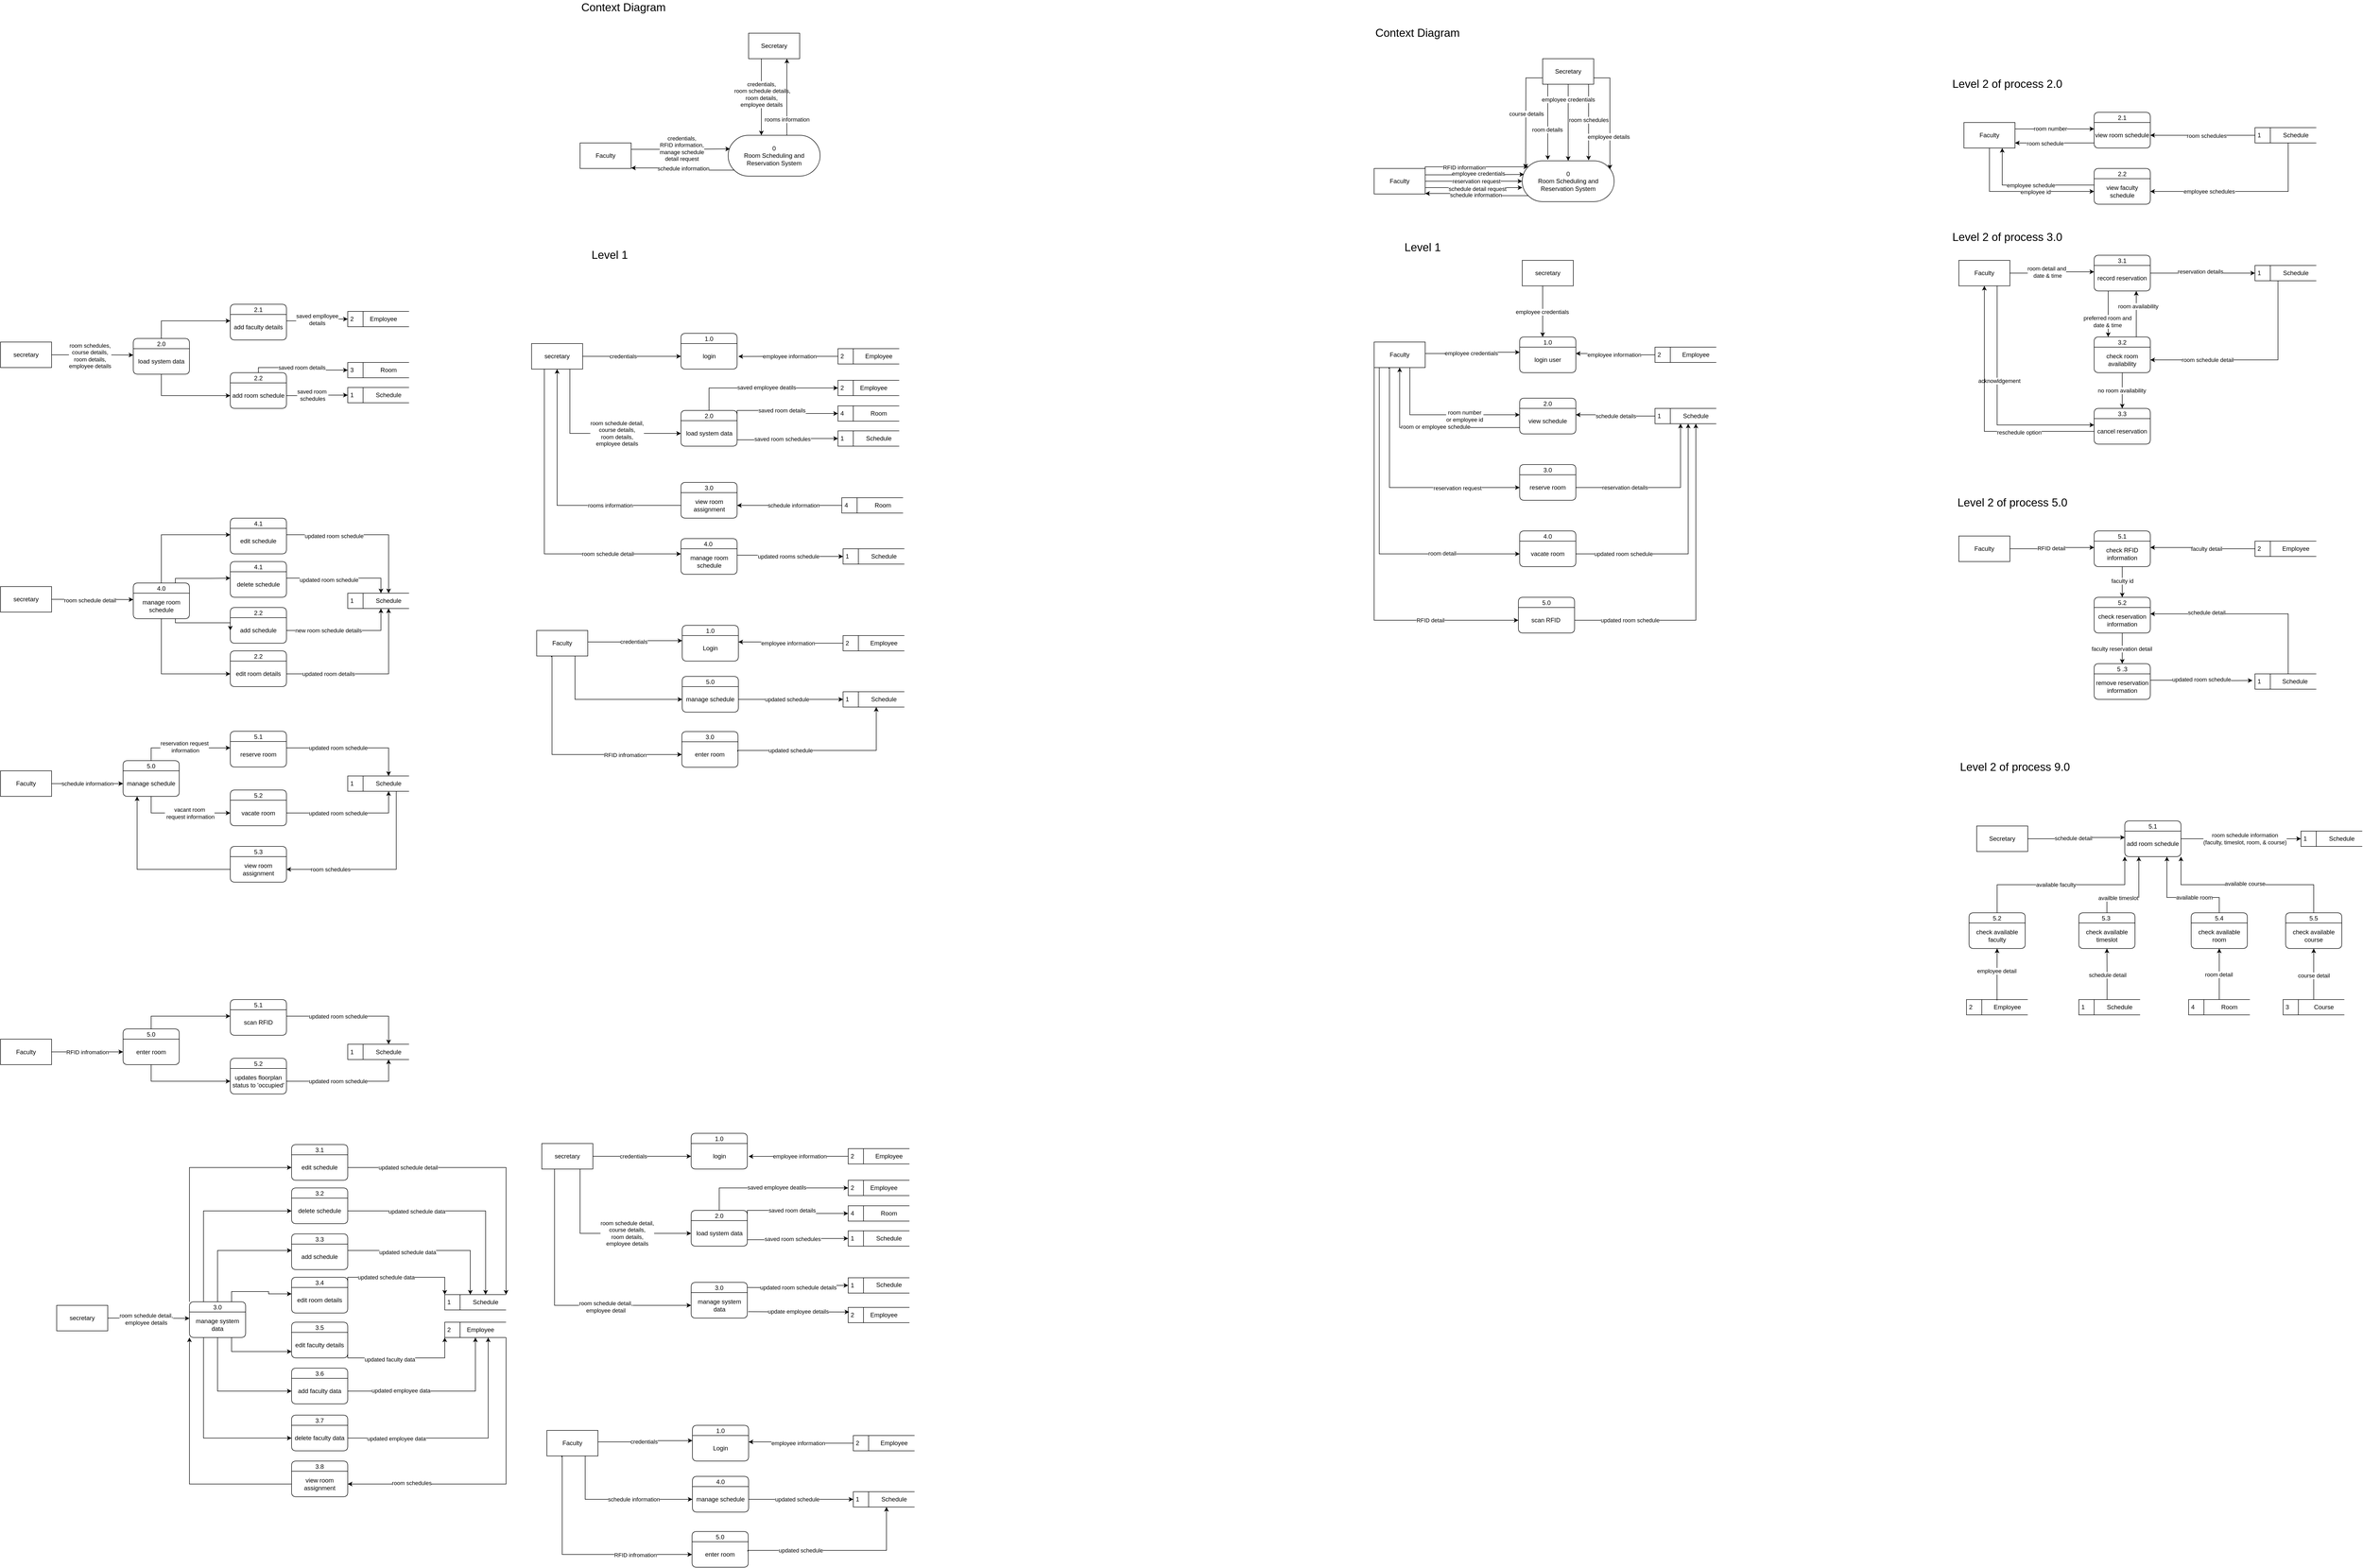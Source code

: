 <mxfile version="22.1.7" type="github">
  <diagram name="Page-1" id="ZSxHzyD2I87OIuJ_c9HW">
    <mxGraphModel dx="6576" dy="2796" grid="1" gridSize="10" guides="1" tooltips="1" connect="1" arrows="1" fold="1" page="1" pageScale="1" pageWidth="850" pageHeight="1100" math="0" shadow="0">
      <root>
        <mxCell id="0" />
        <mxCell id="1" parent="0" />
        <mxCell id="xQGyqwbRE91OUpETnVlU-1" value="0&lt;br&gt;Room Scheduling and Reservation System" style="html=1;dashed=0;whiteSpace=wrap;shape=mxgraph.dfd.start;" parent="1" vertex="1">
          <mxGeometry x="340" y="155" width="180" height="80" as="geometry" />
        </mxCell>
        <mxCell id="xQGyqwbRE91OUpETnVlU-9" value="Faculty" style="html=1;dashed=0;whiteSpace=wrap;" parent="1" vertex="1">
          <mxGeometry x="50" y="170" width="100" height="50" as="geometry" />
        </mxCell>
        <mxCell id="xQGyqwbRE91OUpETnVlU-10" value="Secretary" style="html=1;dashed=0;whiteSpace=wrap;" parent="1" vertex="1">
          <mxGeometry x="380" y="-45" width="100" height="50" as="geometry" />
        </mxCell>
        <mxCell id="xQGyqwbRE91OUpETnVlU-12" style="edgeStyle=orthogonalEdgeStyle;rounded=0;orthogonalLoop=1;jettySize=auto;html=1;exitX=1;exitY=0.5;exitDx=0;exitDy=0;entryX=0;entryY=0.5;entryDx=0;entryDy=0;entryPerimeter=0;" parent="1" source="xQGyqwbRE91OUpETnVlU-9" target="xQGyqwbRE91OUpETnVlU-1" edge="1">
          <mxGeometry relative="1" as="geometry" />
        </mxCell>
        <mxCell id="xQGyqwbRE91OUpETnVlU-13" value="reservation request" style="edgeLabel;html=1;align=center;verticalAlign=middle;resizable=0;points=[];" parent="xQGyqwbRE91OUpETnVlU-12" vertex="1" connectable="0">
          <mxGeometry x="0.157" y="-1" relative="1" as="geometry">
            <mxPoint x="-10" y="-1" as="offset" />
          </mxGeometry>
        </mxCell>
        <mxCell id="xQGyqwbRE91OUpETnVlU-14" style="edgeStyle=orthogonalEdgeStyle;rounded=0;orthogonalLoop=1;jettySize=auto;html=1;exitX=1;exitY=0.25;exitDx=0;exitDy=0;entryX=0.02;entryY=0.334;entryDx=0;entryDy=0;entryPerimeter=0;" parent="1" source="xQGyqwbRE91OUpETnVlU-9" target="xQGyqwbRE91OUpETnVlU-1" edge="1">
          <mxGeometry relative="1" as="geometry" />
        </mxCell>
        <mxCell id="xQGyqwbRE91OUpETnVlU-15" value="employee credentials" style="edgeLabel;html=1;align=center;verticalAlign=middle;resizable=0;points=[];" parent="xQGyqwbRE91OUpETnVlU-14" vertex="1" connectable="0">
          <mxGeometry x="0.077" y="2" relative="1" as="geometry">
            <mxPoint as="offset" />
          </mxGeometry>
        </mxCell>
        <mxCell id="xQGyqwbRE91OUpETnVlU-18" style="edgeStyle=orthogonalEdgeStyle;rounded=0;orthogonalLoop=1;jettySize=auto;html=1;exitX=1;exitY=0.75;exitDx=0;exitDy=0;entryX=0.001;entryY=0.657;entryDx=0;entryDy=0;entryPerimeter=0;" parent="1" source="xQGyqwbRE91OUpETnVlU-9" target="xQGyqwbRE91OUpETnVlU-1" edge="1">
          <mxGeometry relative="1" as="geometry" />
        </mxCell>
        <mxCell id="xQGyqwbRE91OUpETnVlU-21" value="schedule detail request" style="edgeLabel;html=1;align=center;verticalAlign=middle;resizable=0;points=[];" parent="xQGyqwbRE91OUpETnVlU-18" vertex="1" connectable="0">
          <mxGeometry x="0.065" y="-2" relative="1" as="geometry">
            <mxPoint as="offset" />
          </mxGeometry>
        </mxCell>
        <mxCell id="xQGyqwbRE91OUpETnVlU-24" style="edgeStyle=orthogonalEdgeStyle;rounded=0;orthogonalLoop=1;jettySize=auto;html=1;exitX=0;exitY=0;exitDx=11.72;exitDy=68.28;exitPerimeter=0;" parent="1" source="xQGyqwbRE91OUpETnVlU-1" edge="1">
          <mxGeometry relative="1" as="geometry">
            <mxPoint x="150" y="219" as="targetPoint" />
            <Array as="points">
              <mxPoint x="250" y="223" />
              <mxPoint x="250" y="219" />
            </Array>
          </mxGeometry>
        </mxCell>
        <mxCell id="xQGyqwbRE91OUpETnVlU-26" value="schedule information" style="edgeLabel;html=1;align=center;verticalAlign=middle;resizable=0;points=[];" parent="xQGyqwbRE91OUpETnVlU-24" vertex="1" connectable="0">
          <mxGeometry x="0.037" y="3" relative="1" as="geometry">
            <mxPoint as="offset" />
          </mxGeometry>
        </mxCell>
        <mxCell id="xQGyqwbRE91OUpETnVlU-27" style="edgeStyle=orthogonalEdgeStyle;rounded=0;orthogonalLoop=1;jettySize=auto;html=1;" parent="1" edge="1">
          <mxGeometry relative="1" as="geometry">
            <mxPoint x="470" y="5" as="sourcePoint" />
            <mxPoint x="470" y="154" as="targetPoint" />
            <Array as="points">
              <mxPoint x="470" y="154" />
            </Array>
          </mxGeometry>
        </mxCell>
        <mxCell id="xQGyqwbRE91OUpETnVlU-30" value="room schedules" style="edgeLabel;html=1;align=center;verticalAlign=middle;resizable=0;points=[];" parent="xQGyqwbRE91OUpETnVlU-27" vertex="1" connectable="0">
          <mxGeometry x="0.018" relative="1" as="geometry">
            <mxPoint y="-6" as="offset" />
          </mxGeometry>
        </mxCell>
        <mxCell id="xQGyqwbRE91OUpETnVlU-36" style="edgeStyle=orthogonalEdgeStyle;rounded=0;orthogonalLoop=1;jettySize=auto;html=1;exitX=1;exitY=1;exitDx=0;exitDy=0;entryX=0;entryY=0.75;entryDx=0;entryDy=0;" parent="1" edge="1">
          <mxGeometry relative="1" as="geometry">
            <mxPoint x="150" y="532.5" as="sourcePoint" />
            <mxPoint x="335" y="530" as="targetPoint" />
            <Array as="points">
              <mxPoint x="243" y="532.5" />
              <mxPoint x="243" y="530.5" />
            </Array>
          </mxGeometry>
        </mxCell>
        <mxCell id="xQGyqwbRE91OUpETnVlU-37" value="employee credentials" style="edgeLabel;html=1;align=center;verticalAlign=middle;resizable=0;points=[];" parent="xQGyqwbRE91OUpETnVlU-36" vertex="1" connectable="0">
          <mxGeometry x="-0.038" y="1" relative="1" as="geometry">
            <mxPoint as="offset" />
          </mxGeometry>
        </mxCell>
        <mxCell id="xQGyqwbRE91OUpETnVlU-55" style="edgeStyle=orthogonalEdgeStyle;rounded=0;orthogonalLoop=1;jettySize=auto;html=1;exitX=0.7;exitY=0.982;exitDx=0;exitDy=0;entryX=0;entryY=0.25;entryDx=0;entryDy=0;exitPerimeter=0;" parent="1" source="xQGyqwbRE91OUpETnVlU-31" target="xQGyqwbRE91OUpETnVlU-50" edge="1">
          <mxGeometry relative="1" as="geometry">
            <Array as="points">
              <mxPoint x="120" y="652" />
            </Array>
          </mxGeometry>
        </mxCell>
        <mxCell id="xQGyqwbRE91OUpETnVlU-56" value="room number&lt;br&gt;or employee id" style="edgeLabel;html=1;align=center;verticalAlign=middle;resizable=0;points=[];" parent="xQGyqwbRE91OUpETnVlU-55" vertex="1" connectable="0">
          <mxGeometry x="0.162" relative="1" as="geometry">
            <mxPoint x="21" y="2" as="offset" />
          </mxGeometry>
        </mxCell>
        <mxCell id="xQGyqwbRE91OUpETnVlU-67" style="edgeStyle=orthogonalEdgeStyle;rounded=0;orthogonalLoop=1;jettySize=auto;html=1;exitX=0.29;exitY=1.04;exitDx=0;exitDy=0;exitPerimeter=0;" parent="1" source="xQGyqwbRE91OUpETnVlU-31" target="xQGyqwbRE91OUpETnVlU-64" edge="1">
          <mxGeometry relative="1" as="geometry">
            <Array as="points">
              <mxPoint x="79" y="560" />
              <mxPoint x="80" y="765" />
            </Array>
          </mxGeometry>
        </mxCell>
        <mxCell id="06z1c9G6Tvmy0coM1B6O-3" value="reservation request" style="edgeLabel;html=1;align=center;verticalAlign=middle;resizable=0;points=[];" parent="xQGyqwbRE91OUpETnVlU-67" vertex="1" connectable="0">
          <mxGeometry x="0.504" y="-1" relative="1" as="geometry">
            <mxPoint as="offset" />
          </mxGeometry>
        </mxCell>
        <mxCell id="06z1c9G6Tvmy0coM1B6O-6" style="edgeStyle=orthogonalEdgeStyle;rounded=0;orthogonalLoop=1;jettySize=auto;html=1;exitX=0.5;exitY=1;exitDx=0;exitDy=0;" parent="1" source="xQGyqwbRE91OUpETnVlU-31" target="06z1c9G6Tvmy0coM1B6O-2" edge="1">
          <mxGeometry relative="1" as="geometry">
            <Array as="points">
              <mxPoint x="60" y="560" />
              <mxPoint x="60" y="925" />
            </Array>
          </mxGeometry>
        </mxCell>
        <mxCell id="06z1c9G6Tvmy0coM1B6O-7" value="room detail" style="edgeLabel;html=1;align=center;verticalAlign=middle;resizable=0;points=[];" parent="06z1c9G6Tvmy0coM1B6O-6" vertex="1" connectable="0">
          <mxGeometry x="0.553" y="1" relative="1" as="geometry">
            <mxPoint as="offset" />
          </mxGeometry>
        </mxCell>
        <mxCell id="BkH_cVfhh0AyO2GWpE25-44" style="edgeStyle=orthogonalEdgeStyle;rounded=0;orthogonalLoop=1;jettySize=auto;html=1;exitX=0;exitY=1;exitDx=0;exitDy=0;entryX=0;entryY=0.5;entryDx=0;entryDy=0;" parent="1" source="xQGyqwbRE91OUpETnVlU-31" target="BkH_cVfhh0AyO2GWpE25-43" edge="1">
          <mxGeometry relative="1" as="geometry" />
        </mxCell>
        <mxCell id="BkH_cVfhh0AyO2GWpE25-45" value="RFID detail" style="edgeLabel;html=1;align=center;verticalAlign=middle;resizable=0;points=[];" parent="BkH_cVfhh0AyO2GWpE25-44" vertex="1" connectable="0">
          <mxGeometry x="0.526" y="-4" relative="1" as="geometry">
            <mxPoint x="12" y="-4" as="offset" />
          </mxGeometry>
        </mxCell>
        <mxCell id="xQGyqwbRE91OUpETnVlU-31" value="Faculty" style="html=1;dashed=0;whiteSpace=wrap;" parent="1" vertex="1">
          <mxGeometry x="50" y="510" width="100" height="50" as="geometry" />
        </mxCell>
        <mxCell id="xQGyqwbRE91OUpETnVlU-32" value="1.0" style="swimlane;fontStyle=0;childLayout=stackLayout;horizontal=1;startSize=20;fillColor=#ffffff;horizontalStack=0;resizeParent=1;resizeParentMax=0;resizeLast=0;collapsible=0;marginBottom=0;swimlaneFillColor=#ffffff;rounded=1;shadow=0;glass=0;swimlaneLine=1;" parent="1" vertex="1">
          <mxGeometry x="335" y="500" width="110" height="70" as="geometry" />
        </mxCell>
        <mxCell id="xQGyqwbRE91OUpETnVlU-33" value="login user" style="text;strokeColor=none;align=center;fillColor=none;html=1;verticalAlign=middle;whiteSpace=wrap;rounded=0;" parent="xQGyqwbRE91OUpETnVlU-32" vertex="1">
          <mxGeometry y="20" width="110" height="50" as="geometry" />
        </mxCell>
        <mxCell id="xQGyqwbRE91OUpETnVlU-34" value="secretary" style="html=1;dashed=0;whiteSpace=wrap;" parent="1" vertex="1">
          <mxGeometry x="340" y="350" width="100" height="50" as="geometry" />
        </mxCell>
        <mxCell id="xQGyqwbRE91OUpETnVlU-38" style="edgeStyle=orthogonalEdgeStyle;rounded=0;orthogonalLoop=1;jettySize=auto;html=1;" parent="1" edge="1">
          <mxGeometry relative="1" as="geometry">
            <mxPoint x="380" y="400" as="sourcePoint" />
            <mxPoint x="380" y="500" as="targetPoint" />
            <Array as="points">
              <mxPoint x="380" y="400" />
              <mxPoint x="380" y="502" />
            </Array>
          </mxGeometry>
        </mxCell>
        <mxCell id="xQGyqwbRE91OUpETnVlU-39" value="employee credentials" style="edgeLabel;html=1;align=center;verticalAlign=middle;resizable=0;points=[];" parent="xQGyqwbRE91OUpETnVlU-38" vertex="1" connectable="0">
          <mxGeometry x="0.007" y="-1" relative="1" as="geometry">
            <mxPoint as="offset" />
          </mxGeometry>
        </mxCell>
        <mxCell id="xQGyqwbRE91OUpETnVlU-59" style="edgeStyle=orthogonalEdgeStyle;rounded=0;orthogonalLoop=1;jettySize=auto;html=1;exitX=0;exitY=0.5;exitDx=0;exitDy=0;entryX=1;entryY=0.25;entryDx=0;entryDy=0;" parent="1" source="xQGyqwbRE91OUpETnVlU-40" target="xQGyqwbRE91OUpETnVlU-33" edge="1">
          <mxGeometry relative="1" as="geometry" />
        </mxCell>
        <mxCell id="xQGyqwbRE91OUpETnVlU-60" value="employee information" style="edgeLabel;html=1;align=center;verticalAlign=middle;resizable=0;points=[];" parent="xQGyqwbRE91OUpETnVlU-59" vertex="1" connectable="0">
          <mxGeometry x="0.148" y="2" relative="1" as="geometry">
            <mxPoint x="8" as="offset" />
          </mxGeometry>
        </mxCell>
        <mxCell id="xQGyqwbRE91OUpETnVlU-40" value="2" style="html=1;dashed=0;whiteSpace=wrap;shape=mxgraph.dfd.dataStoreID;align=left;spacingLeft=3;points=[[0,0],[0.5,0],[1,0],[0,0.5],[1,0.5],[0,1],[0.5,1],[1,1]];" parent="1" vertex="1">
          <mxGeometry x="600" y="520" width="120" height="30" as="geometry" />
        </mxCell>
        <mxCell id="xQGyqwbRE91OUpETnVlU-41" value="Employee" style="text;strokeColor=none;align=center;fillColor=none;html=1;verticalAlign=middle;whiteSpace=wrap;rounded=0;" parent="1" vertex="1">
          <mxGeometry x="650" y="520" width="60" height="30" as="geometry" />
        </mxCell>
        <mxCell id="xQGyqwbRE91OUpETnVlU-49" value="2.0" style="swimlane;fontStyle=0;childLayout=stackLayout;horizontal=1;startSize=20;fillColor=#ffffff;horizontalStack=0;resizeParent=1;resizeParentMax=0;resizeLast=0;collapsible=0;marginBottom=0;swimlaneFillColor=#ffffff;rounded=1;shadow=0;glass=0;swimlaneLine=1;" parent="1" vertex="1">
          <mxGeometry x="335" y="620" width="110" height="70" as="geometry" />
        </mxCell>
        <mxCell id="xQGyqwbRE91OUpETnVlU-50" value="view schedule" style="text;strokeColor=none;align=center;fillColor=none;html=1;verticalAlign=middle;whiteSpace=wrap;rounded=0;" parent="xQGyqwbRE91OUpETnVlU-49" vertex="1">
          <mxGeometry y="20" width="110" height="50" as="geometry" />
        </mxCell>
        <mxCell id="xQGyqwbRE91OUpETnVlU-61" style="edgeStyle=orthogonalEdgeStyle;rounded=0;orthogonalLoop=1;jettySize=auto;html=1;exitX=0;exitY=0.5;exitDx=0;exitDy=0;entryX=1;entryY=0.25;entryDx=0;entryDy=0;" parent="1" source="xQGyqwbRE91OUpETnVlU-57" target="xQGyqwbRE91OUpETnVlU-50" edge="1">
          <mxGeometry relative="1" as="geometry" />
        </mxCell>
        <mxCell id="xQGyqwbRE91OUpETnVlU-62" value="schedule details" style="edgeLabel;html=1;align=center;verticalAlign=middle;resizable=0;points=[];" parent="xQGyqwbRE91OUpETnVlU-61" vertex="1" connectable="0">
          <mxGeometry x="-0.013" relative="1" as="geometry">
            <mxPoint as="offset" />
          </mxGeometry>
        </mxCell>
        <mxCell id="xQGyqwbRE91OUpETnVlU-57" value="1" style="html=1;dashed=0;whiteSpace=wrap;shape=mxgraph.dfd.dataStoreID;align=left;spacingLeft=3;points=[[0,0],[0.5,0],[1,0],[0,0.5],[1,0.5],[0,1],[0.5,1],[1,1]];" parent="1" vertex="1">
          <mxGeometry x="600" y="640" width="120" height="30" as="geometry" />
        </mxCell>
        <mxCell id="xQGyqwbRE91OUpETnVlU-58" value="Schedule" style="text;strokeColor=none;align=center;fillColor=none;html=1;verticalAlign=middle;whiteSpace=wrap;rounded=0;" parent="1" vertex="1">
          <mxGeometry x="650" y="640" width="60" height="30" as="geometry" />
        </mxCell>
        <mxCell id="xQGyqwbRE91OUpETnVlU-63" value="3.0" style="swimlane;fontStyle=0;childLayout=stackLayout;horizontal=1;startSize=20;fillColor=#ffffff;horizontalStack=0;resizeParent=1;resizeParentMax=0;resizeLast=0;collapsible=0;marginBottom=0;swimlaneFillColor=#ffffff;rounded=1;shadow=0;glass=0;swimlaneLine=1;" parent="1" vertex="1">
          <mxGeometry x="335" y="750" width="110" height="70" as="geometry" />
        </mxCell>
        <mxCell id="xQGyqwbRE91OUpETnVlU-64" value="reserve room" style="text;strokeColor=none;align=center;fillColor=none;html=1;verticalAlign=middle;whiteSpace=wrap;rounded=0;" parent="xQGyqwbRE91OUpETnVlU-63" vertex="1">
          <mxGeometry y="20" width="110" height="50" as="geometry" />
        </mxCell>
        <mxCell id="06z1c9G6Tvmy0coM1B6O-1" value="4.0" style="swimlane;fontStyle=0;childLayout=stackLayout;horizontal=1;startSize=20;fillColor=#ffffff;horizontalStack=0;resizeParent=1;resizeParentMax=0;resizeLast=0;collapsible=0;marginBottom=0;swimlaneFillColor=#ffffff;rounded=1;shadow=0;glass=0;swimlaneLine=1;" parent="1" vertex="1">
          <mxGeometry x="335" y="880" width="110" height="70" as="geometry" />
        </mxCell>
        <mxCell id="06z1c9G6Tvmy0coM1B6O-2" value="vacate room" style="text;strokeColor=none;align=center;fillColor=none;html=1;verticalAlign=middle;whiteSpace=wrap;rounded=0;" parent="06z1c9G6Tvmy0coM1B6O-1" vertex="1">
          <mxGeometry y="20" width="110" height="50" as="geometry" />
        </mxCell>
        <mxCell id="06z1c9G6Tvmy0coM1B6O-4" style="edgeStyle=orthogonalEdgeStyle;rounded=0;orthogonalLoop=1;jettySize=auto;html=1;exitX=1;exitY=0.5;exitDx=0;exitDy=0;" parent="1" source="xQGyqwbRE91OUpETnVlU-64" edge="1">
          <mxGeometry relative="1" as="geometry">
            <mxPoint x="455" y="905" as="sourcePoint" />
            <mxPoint x="650" y="670" as="targetPoint" />
            <Array as="points">
              <mxPoint x="650" y="795" />
            </Array>
          </mxGeometry>
        </mxCell>
        <mxCell id="06z1c9G6Tvmy0coM1B6O-5" value="reservation details" style="edgeLabel;html=1;align=center;verticalAlign=middle;resizable=0;points=[];" parent="06z1c9G6Tvmy0coM1B6O-4" vertex="1" connectable="0">
          <mxGeometry x="-0.363" y="3" relative="1" as="geometry">
            <mxPoint x="-9" y="3" as="offset" />
          </mxGeometry>
        </mxCell>
        <mxCell id="06z1c9G6Tvmy0coM1B6O-8" style="edgeStyle=orthogonalEdgeStyle;rounded=0;orthogonalLoop=1;jettySize=auto;html=1;exitX=1;exitY=0.5;exitDx=0;exitDy=0;entryX=0.25;entryY=1;entryDx=0;entryDy=0;" parent="1" source="06z1c9G6Tvmy0coM1B6O-2" target="xQGyqwbRE91OUpETnVlU-58" edge="1">
          <mxGeometry relative="1" as="geometry" />
        </mxCell>
        <mxCell id="06z1c9G6Tvmy0coM1B6O-9" value="updated room schedule" style="edgeLabel;html=1;align=center;verticalAlign=middle;resizable=0;points=[];" parent="06z1c9G6Tvmy0coM1B6O-8" vertex="1" connectable="0">
          <mxGeometry x="-0.61" relative="1" as="geometry">
            <mxPoint as="offset" />
          </mxGeometry>
        </mxCell>
        <mxCell id="06z1c9G6Tvmy0coM1B6O-63" style="edgeStyle=orthogonalEdgeStyle;rounded=0;orthogonalLoop=1;jettySize=auto;html=1;exitX=1;exitY=0.25;exitDx=0;exitDy=0;entryX=0;entryY=0.25;entryDx=0;entryDy=0;" parent="1" source="06z1c9G6Tvmy0coM1B6O-56" target="06z1c9G6Tvmy0coM1B6O-60" edge="1">
          <mxGeometry relative="1" as="geometry" />
        </mxCell>
        <mxCell id="06z1c9G6Tvmy0coM1B6O-64" value="room number" style="edgeLabel;html=1;align=center;verticalAlign=middle;resizable=0;points=[];" parent="06z1c9G6Tvmy0coM1B6O-63" vertex="1" connectable="0">
          <mxGeometry x="-0.103" y="1" relative="1" as="geometry">
            <mxPoint x="-1" as="offset" />
          </mxGeometry>
        </mxCell>
        <mxCell id="06z1c9G6Tvmy0coM1B6O-67" style="edgeStyle=orthogonalEdgeStyle;rounded=0;orthogonalLoop=1;jettySize=auto;html=1;exitX=0.5;exitY=1;exitDx=0;exitDy=0;entryX=0;entryY=0.5;entryDx=0;entryDy=0;" parent="1" source="06z1c9G6Tvmy0coM1B6O-56" target="06z1c9G6Tvmy0coM1B6O-62" edge="1">
          <mxGeometry relative="1" as="geometry" />
        </mxCell>
        <mxCell id="06z1c9G6Tvmy0coM1B6O-68" value="employee id" style="edgeLabel;html=1;align=center;verticalAlign=middle;resizable=0;points=[];" parent="06z1c9G6Tvmy0coM1B6O-67" vertex="1" connectable="0">
          <mxGeometry x="0.206" y="-1" relative="1" as="geometry">
            <mxPoint as="offset" />
          </mxGeometry>
        </mxCell>
        <mxCell id="06z1c9G6Tvmy0coM1B6O-56" value="Faculty" style="html=1;dashed=0;whiteSpace=wrap;" parent="1" vertex="1">
          <mxGeometry x="1205" y="80" width="100" height="50" as="geometry" />
        </mxCell>
        <mxCell id="06z1c9G6Tvmy0coM1B6O-65" style="edgeStyle=orthogonalEdgeStyle;rounded=0;orthogonalLoop=1;jettySize=auto;html=1;exitX=0;exitY=0.5;exitDx=0;exitDy=0;entryX=1;entryY=0.5;entryDx=0;entryDy=0;" parent="1" source="06z1c9G6Tvmy0coM1B6O-57" target="06z1c9G6Tvmy0coM1B6O-60" edge="1">
          <mxGeometry relative="1" as="geometry" />
        </mxCell>
        <mxCell id="06z1c9G6Tvmy0coM1B6O-66" value="room schedules" style="edgeLabel;html=1;align=center;verticalAlign=middle;resizable=0;points=[];" parent="06z1c9G6Tvmy0coM1B6O-65" vertex="1" connectable="0">
          <mxGeometry x="-0.069" y="1" relative="1" as="geometry">
            <mxPoint as="offset" />
          </mxGeometry>
        </mxCell>
        <mxCell id="06z1c9G6Tvmy0coM1B6O-57" value="1&amp;nbsp;" style="html=1;dashed=0;whiteSpace=wrap;shape=mxgraph.dfd.dataStoreID;align=left;spacingLeft=3;points=[[0,0],[0.5,0],[1,0],[0,0.5],[1,0.5],[0,1],[0.5,1],[1,1]];" parent="1" vertex="1">
          <mxGeometry x="1775" y="90" width="120" height="30" as="geometry" />
        </mxCell>
        <mxCell id="06z1c9G6Tvmy0coM1B6O-69" style="edgeStyle=orthogonalEdgeStyle;rounded=0;orthogonalLoop=1;jettySize=auto;html=1;exitX=0.25;exitY=1;exitDx=0;exitDy=0;entryX=1;entryY=0.5;entryDx=0;entryDy=0;" parent="1" source="06z1c9G6Tvmy0coM1B6O-58" target="06z1c9G6Tvmy0coM1B6O-62" edge="1">
          <mxGeometry relative="1" as="geometry" />
        </mxCell>
        <mxCell id="06z1c9G6Tvmy0coM1B6O-70" value="employee schedules" style="edgeLabel;html=1;align=center;verticalAlign=middle;resizable=0;points=[];" parent="06z1c9G6Tvmy0coM1B6O-69" vertex="1" connectable="0">
          <mxGeometry x="0.573" relative="1" as="geometry">
            <mxPoint x="37" as="offset" />
          </mxGeometry>
        </mxCell>
        <mxCell id="06z1c9G6Tvmy0coM1B6O-58" value="Schedule" style="text;strokeColor=none;align=center;fillColor=none;html=1;verticalAlign=middle;whiteSpace=wrap;rounded=0;" parent="1" vertex="1">
          <mxGeometry x="1825" y="90" width="60" height="30" as="geometry" />
        </mxCell>
        <mxCell id="06z1c9G6Tvmy0coM1B6O-59" value="2.1" style="swimlane;fontStyle=0;childLayout=stackLayout;horizontal=1;startSize=20;fillColor=#ffffff;horizontalStack=0;resizeParent=1;resizeParentMax=0;resizeLast=0;collapsible=0;marginBottom=0;swimlaneFillColor=#ffffff;rounded=1;shadow=0;glass=0;swimlaneLine=1;" parent="1" vertex="1">
          <mxGeometry x="1460" y="60" width="110" height="70" as="geometry" />
        </mxCell>
        <mxCell id="06z1c9G6Tvmy0coM1B6O-60" value="view room schedule" style="text;strokeColor=none;align=center;fillColor=none;html=1;verticalAlign=middle;whiteSpace=wrap;rounded=0;" parent="06z1c9G6Tvmy0coM1B6O-59" vertex="1">
          <mxGeometry y="20" width="110" height="50" as="geometry" />
        </mxCell>
        <mxCell id="06z1c9G6Tvmy0coM1B6O-61" value="2.2" style="swimlane;fontStyle=0;childLayout=stackLayout;horizontal=1;startSize=20;fillColor=#ffffff;horizontalStack=0;resizeParent=1;resizeParentMax=0;resizeLast=0;collapsible=0;marginBottom=0;swimlaneFillColor=#ffffff;rounded=1;shadow=0;glass=0;swimlaneLine=1;" parent="1" vertex="1">
          <mxGeometry x="1460" y="170" width="110" height="70" as="geometry" />
        </mxCell>
        <mxCell id="06z1c9G6Tvmy0coM1B6O-62" value="view faculty schedule" style="text;strokeColor=none;align=center;fillColor=none;html=1;verticalAlign=middle;whiteSpace=wrap;rounded=0;" parent="06z1c9G6Tvmy0coM1B6O-61" vertex="1">
          <mxGeometry y="20" width="110" height="50" as="geometry" />
        </mxCell>
        <mxCell id="1Rvh8kdgMvsXk_3jxCog-41" style="edgeStyle=orthogonalEdgeStyle;rounded=0;orthogonalLoop=1;jettySize=auto;html=1;exitX=1;exitY=0.5;exitDx=0;exitDy=0;entryX=0;entryY=0.25;entryDx=0;entryDy=0;" parent="1" source="06z1c9G6Tvmy0coM1B6O-73" target="06z1c9G6Tvmy0coM1B6O-75" edge="1">
          <mxGeometry relative="1" as="geometry" />
        </mxCell>
        <mxCell id="1Rvh8kdgMvsXk_3jxCog-44" value="schedule&amp;nbsp;detail" style="edgeLabel;html=1;align=center;verticalAlign=middle;resizable=0;points=[];" parent="1Rvh8kdgMvsXk_3jxCog-41" vertex="1" connectable="0">
          <mxGeometry x="-0.076" y="1" relative="1" as="geometry">
            <mxPoint as="offset" />
          </mxGeometry>
        </mxCell>
        <mxCell id="06z1c9G6Tvmy0coM1B6O-73" value="Secretary" style="html=1;dashed=0;whiteSpace=wrap;" parent="1" vertex="1">
          <mxGeometry x="1230" y="1458" width="100" height="50" as="geometry" />
        </mxCell>
        <mxCell id="06z1c9G6Tvmy0coM1B6O-74" value="5.1" style="swimlane;fontStyle=0;childLayout=stackLayout;horizontal=1;startSize=20;fillColor=#ffffff;horizontalStack=0;resizeParent=1;resizeParentMax=0;resizeLast=0;collapsible=0;marginBottom=0;swimlaneFillColor=#ffffff;rounded=1;shadow=0;glass=0;swimlaneLine=1;" parent="1" vertex="1">
          <mxGeometry x="1520" y="1448" width="110" height="70" as="geometry" />
        </mxCell>
        <mxCell id="06z1c9G6Tvmy0coM1B6O-75" value="add room schedule" style="text;strokeColor=none;align=center;fillColor=none;html=1;verticalAlign=middle;whiteSpace=wrap;rounded=0;" parent="06z1c9G6Tvmy0coM1B6O-74" vertex="1">
          <mxGeometry y="20" width="110" height="50" as="geometry" />
        </mxCell>
        <mxCell id="06z1c9G6Tvmy0coM1B6O-78" value="2" style="html=1;dashed=0;whiteSpace=wrap;shape=mxgraph.dfd.dataStoreID;align=left;spacingLeft=3;points=[[0,0],[0.5,0],[1,0],[0,0.5],[1,0.5],[0,1],[0.5,1],[1,1]];" parent="1" vertex="1">
          <mxGeometry x="1210" y="1798" width="120" height="30" as="geometry" />
        </mxCell>
        <mxCell id="BkH_cVfhh0AyO2GWpE25-16" style="edgeStyle=orthogonalEdgeStyle;rounded=0;orthogonalLoop=1;jettySize=auto;html=1;exitX=0.164;exitY=0.056;exitDx=0;exitDy=0;entryX=0.5;entryY=1;entryDx=0;entryDy=0;exitPerimeter=0;" parent="1" source="06z1c9G6Tvmy0coM1B6O-79" target="BkH_cVfhh0AyO2GWpE25-10" edge="1">
          <mxGeometry relative="1" as="geometry">
            <Array as="points" />
          </mxGeometry>
        </mxCell>
        <mxCell id="BkH_cVfhh0AyO2GWpE25-18" value="employee detail" style="edgeLabel;html=1;align=center;verticalAlign=middle;resizable=0;points=[];" parent="BkH_cVfhh0AyO2GWpE25-16" vertex="1" connectable="0">
          <mxGeometry x="0.145" y="1" relative="1" as="geometry">
            <mxPoint as="offset" />
          </mxGeometry>
        </mxCell>
        <mxCell id="06z1c9G6Tvmy0coM1B6O-79" value="Employee" style="text;strokeColor=none;align=center;fillColor=none;html=1;verticalAlign=middle;whiteSpace=wrap;rounded=0;" parent="1" vertex="1">
          <mxGeometry x="1260" y="1798" width="60" height="30" as="geometry" />
        </mxCell>
        <mxCell id="06z1c9G6Tvmy0coM1B6O-80" value="3" style="html=1;dashed=0;whiteSpace=wrap;shape=mxgraph.dfd.dataStoreID;align=left;spacingLeft=3;points=[[0,0],[0.5,0],[1,0],[0,0.5],[1,0.5],[0,1],[0.5,1],[1,1]];" parent="1" vertex="1">
          <mxGeometry x="1830" y="1798" width="120" height="30" as="geometry" />
        </mxCell>
        <mxCell id="BkH_cVfhh0AyO2GWpE25-23" style="edgeStyle=orthogonalEdgeStyle;rounded=0;orthogonalLoop=1;jettySize=auto;html=1;exitX=0.25;exitY=0;exitDx=0;exitDy=0;entryX=0.5;entryY=1;entryDx=0;entryDy=0;" parent="1" source="06z1c9G6Tvmy0coM1B6O-81" target="BkH_cVfhh0AyO2GWpE25-14" edge="1">
          <mxGeometry relative="1" as="geometry">
            <Array as="points">
              <mxPoint x="1890" y="1798" />
            </Array>
          </mxGeometry>
        </mxCell>
        <mxCell id="BkH_cVfhh0AyO2GWpE25-24" value="course detail" style="edgeLabel;html=1;align=center;verticalAlign=middle;resizable=0;points=[];" parent="BkH_cVfhh0AyO2GWpE25-23" vertex="1" connectable="0">
          <mxGeometry x="-0.006" relative="1" as="geometry">
            <mxPoint as="offset" />
          </mxGeometry>
        </mxCell>
        <mxCell id="06z1c9G6Tvmy0coM1B6O-81" value="Course" style="text;strokeColor=none;align=center;fillColor=none;html=1;verticalAlign=middle;whiteSpace=wrap;rounded=0;" parent="1" vertex="1">
          <mxGeometry x="1880" y="1798" width="60" height="30" as="geometry" />
        </mxCell>
        <mxCell id="06z1c9G6Tvmy0coM1B6O-82" value="1" style="html=1;dashed=0;whiteSpace=wrap;shape=mxgraph.dfd.dataStoreID;align=left;spacingLeft=3;points=[[0,0],[0.5,0],[1,0],[0,0.5],[1,0.5],[0,1],[0.5,1],[1,1]];" parent="1" vertex="1">
          <mxGeometry x="1865" y="1468" width="120" height="30" as="geometry" />
        </mxCell>
        <mxCell id="06z1c9G6Tvmy0coM1B6O-83" value="Schedule" style="text;strokeColor=none;align=center;fillColor=none;html=1;verticalAlign=middle;whiteSpace=wrap;rounded=0;" parent="1" vertex="1">
          <mxGeometry x="1915" y="1468" width="60" height="30" as="geometry" />
        </mxCell>
        <mxCell id="1Rvh8kdgMvsXk_3jxCog-20" style="edgeStyle=orthogonalEdgeStyle;rounded=0;orthogonalLoop=1;jettySize=auto;html=1;exitX=1;exitY=0.5;exitDx=0;exitDy=0;entryX=0;entryY=0.25;entryDx=0;entryDy=0;" parent="1" source="1Rvh8kdgMvsXk_3jxCog-1" target="1Rvh8kdgMvsXk_3jxCog-3" edge="1">
          <mxGeometry relative="1" as="geometry" />
        </mxCell>
        <mxCell id="1Rvh8kdgMvsXk_3jxCog-21" value="room detail and&lt;br&gt;&amp;nbsp;date &amp;amp; time" style="edgeLabel;html=1;align=center;verticalAlign=middle;resizable=0;points=[];" parent="1Rvh8kdgMvsXk_3jxCog-20" vertex="1" connectable="0">
          <mxGeometry x="-0.141" y="2" relative="1" as="geometry">
            <mxPoint as="offset" />
          </mxGeometry>
        </mxCell>
        <mxCell id="1Rvh8kdgMvsXk_3jxCog-32" style="edgeStyle=orthogonalEdgeStyle;rounded=0;orthogonalLoop=1;jettySize=auto;html=1;exitX=0.75;exitY=1;exitDx=0;exitDy=0;entryX=0;entryY=0.25;entryDx=0;entryDy=0;" parent="1" source="1Rvh8kdgMvsXk_3jxCog-1" target="1Rvh8kdgMvsXk_3jxCog-27" edge="1">
          <mxGeometry relative="1" as="geometry" />
        </mxCell>
        <mxCell id="1Rvh8kdgMvsXk_3jxCog-33" value="acknowldgement" style="edgeLabel;html=1;align=center;verticalAlign=middle;resizable=0;points=[];" parent="1Rvh8kdgMvsXk_3jxCog-32" vertex="1" connectable="0">
          <mxGeometry x="-0.196" y="4" relative="1" as="geometry">
            <mxPoint as="offset" />
          </mxGeometry>
        </mxCell>
        <mxCell id="1Rvh8kdgMvsXk_3jxCog-1" value="Faculty" style="html=1;dashed=0;whiteSpace=wrap;" parent="1" vertex="1">
          <mxGeometry x="1195" y="350" width="100" height="50" as="geometry" />
        </mxCell>
        <mxCell id="1Rvh8kdgMvsXk_3jxCog-2" value="3.1" style="swimlane;fontStyle=0;childLayout=stackLayout;horizontal=1;startSize=20;fillColor=#ffffff;horizontalStack=0;resizeParent=1;resizeParentMax=0;resizeLast=0;collapsible=0;marginBottom=0;swimlaneFillColor=#ffffff;rounded=1;shadow=0;glass=0;swimlaneLine=1;" parent="1" vertex="1">
          <mxGeometry x="1460" y="340" width="110" height="70" as="geometry" />
        </mxCell>
        <mxCell id="1Rvh8kdgMvsXk_3jxCog-3" value="record reservation" style="text;strokeColor=none;align=center;fillColor=none;html=1;verticalAlign=middle;whiteSpace=wrap;rounded=0;" parent="1Rvh8kdgMvsXk_3jxCog-2" vertex="1">
          <mxGeometry y="20" width="110" height="50" as="geometry" />
        </mxCell>
        <mxCell id="1Rvh8kdgMvsXk_3jxCog-17" style="edgeStyle=orthogonalEdgeStyle;rounded=0;orthogonalLoop=1;jettySize=auto;html=1;exitX=0.75;exitY=0;exitDx=0;exitDy=0;entryX=0.75;entryY=1;entryDx=0;entryDy=0;" parent="1" source="1Rvh8kdgMvsXk_3jxCog-4" target="1Rvh8kdgMvsXk_3jxCog-3" edge="1">
          <mxGeometry relative="1" as="geometry" />
        </mxCell>
        <mxCell id="1Rvh8kdgMvsXk_3jxCog-18" value="room availability" style="edgeLabel;html=1;align=center;verticalAlign=middle;resizable=0;points=[];" parent="1Rvh8kdgMvsXk_3jxCog-17" vertex="1" connectable="0">
          <mxGeometry x="0.197" y="2" relative="1" as="geometry">
            <mxPoint x="5" y="-6" as="offset" />
          </mxGeometry>
        </mxCell>
        <mxCell id="1Rvh8kdgMvsXk_3jxCog-4" value="3.2" style="swimlane;fontStyle=0;childLayout=stackLayout;horizontal=1;startSize=20;fillColor=#ffffff;horizontalStack=0;resizeParent=1;resizeParentMax=0;resizeLast=0;collapsible=0;marginBottom=0;swimlaneFillColor=#ffffff;rounded=1;shadow=0;glass=0;swimlaneLine=1;" parent="1" vertex="1">
          <mxGeometry x="1460" y="500" width="110" height="70" as="geometry" />
        </mxCell>
        <mxCell id="1Rvh8kdgMvsXk_3jxCog-5" value="check room availability" style="text;strokeColor=none;align=center;fillColor=none;html=1;verticalAlign=middle;whiteSpace=wrap;rounded=0;" parent="1Rvh8kdgMvsXk_3jxCog-4" vertex="1">
          <mxGeometry y="20" width="110" height="50" as="geometry" />
        </mxCell>
        <mxCell id="1Rvh8kdgMvsXk_3jxCog-7" value="1" style="html=1;dashed=0;whiteSpace=wrap;shape=mxgraph.dfd.dataStoreID;align=left;spacingLeft=3;points=[[0,0],[0.5,0],[1,0],[0,0.5],[1,0.5],[0,1],[0.5,1],[1,1]];" parent="1" vertex="1">
          <mxGeometry x="1775" y="360" width="120" height="30" as="geometry" />
        </mxCell>
        <mxCell id="1Rvh8kdgMvsXk_3jxCog-22" style="edgeStyle=orthogonalEdgeStyle;rounded=0;orthogonalLoop=1;jettySize=auto;html=1;exitX=0;exitY=1;exitDx=0;exitDy=0;entryX=1;entryY=0.5;entryDx=0;entryDy=0;" parent="1" source="1Rvh8kdgMvsXk_3jxCog-8" target="1Rvh8kdgMvsXk_3jxCog-5" edge="1">
          <mxGeometry relative="1" as="geometry">
            <Array as="points">
              <mxPoint x="1820" y="390" />
              <mxPoint x="1820" y="545" />
            </Array>
          </mxGeometry>
        </mxCell>
        <mxCell id="1Rvh8kdgMvsXk_3jxCog-23" value="room schedule detail" style="edgeLabel;html=1;align=center;verticalAlign=middle;resizable=0;points=[];" parent="1Rvh8kdgMvsXk_3jxCog-22" vertex="1" connectable="0">
          <mxGeometry x="0.453" relative="1" as="geometry">
            <mxPoint as="offset" />
          </mxGeometry>
        </mxCell>
        <mxCell id="1Rvh8kdgMvsXk_3jxCog-8" value="Schedule" style="text;strokeColor=none;align=center;fillColor=none;html=1;verticalAlign=middle;whiteSpace=wrap;rounded=0;" parent="1" vertex="1">
          <mxGeometry x="1825" y="360" width="60" height="30" as="geometry" />
        </mxCell>
        <mxCell id="1Rvh8kdgMvsXk_3jxCog-11" style="edgeStyle=orthogonalEdgeStyle;rounded=0;orthogonalLoop=1;jettySize=auto;html=1;exitX=1;exitY=0.5;exitDx=0;exitDy=0;" parent="1" source="1Rvh8kdgMvsXk_3jxCog-3" target="1Rvh8kdgMvsXk_3jxCog-7" edge="1">
          <mxGeometry relative="1" as="geometry">
            <Array as="points">
              <mxPoint x="1570" y="375" />
            </Array>
          </mxGeometry>
        </mxCell>
        <mxCell id="1Rvh8kdgMvsXk_3jxCog-12" value="reservation details" style="edgeLabel;html=1;align=center;verticalAlign=middle;resizable=0;points=[];" parent="1Rvh8kdgMvsXk_3jxCog-11" vertex="1" connectable="0">
          <mxGeometry x="0.006" y="3" relative="1" as="geometry">
            <mxPoint as="offset" />
          </mxGeometry>
        </mxCell>
        <mxCell id="1Rvh8kdgMvsXk_3jxCog-15" style="edgeStyle=orthogonalEdgeStyle;rounded=0;orthogonalLoop=1;jettySize=auto;html=1;exitX=0.25;exitY=1;exitDx=0;exitDy=0;entryX=0.25;entryY=0;entryDx=0;entryDy=0;" parent="1" source="1Rvh8kdgMvsXk_3jxCog-3" target="1Rvh8kdgMvsXk_3jxCog-4" edge="1">
          <mxGeometry relative="1" as="geometry" />
        </mxCell>
        <mxCell id="1Rvh8kdgMvsXk_3jxCog-16" value="preferred room and&lt;br&gt;&amp;nbsp;date &amp;amp; time&amp;nbsp;" style="edgeLabel;html=1;align=center;verticalAlign=middle;resizable=0;points=[];" parent="1Rvh8kdgMvsXk_3jxCog-15" vertex="1" connectable="0">
          <mxGeometry x="-0.091" y="-1" relative="1" as="geometry">
            <mxPoint x="-1" y="19" as="offset" />
          </mxGeometry>
        </mxCell>
        <mxCell id="1Rvh8kdgMvsXk_3jxCog-26" value="3.3" style="swimlane;fontStyle=0;childLayout=stackLayout;horizontal=1;startSize=20;fillColor=#ffffff;horizontalStack=0;resizeParent=1;resizeParentMax=0;resizeLast=0;collapsible=0;marginBottom=0;swimlaneFillColor=#ffffff;rounded=1;shadow=0;glass=0;swimlaneLine=1;" parent="1" vertex="1">
          <mxGeometry x="1460" y="640" width="110" height="70" as="geometry" />
        </mxCell>
        <mxCell id="1Rvh8kdgMvsXk_3jxCog-27" value="cancel reservation" style="text;strokeColor=none;align=center;fillColor=none;html=1;verticalAlign=middle;whiteSpace=wrap;rounded=0;" parent="1Rvh8kdgMvsXk_3jxCog-26" vertex="1">
          <mxGeometry y="20" width="110" height="50" as="geometry" />
        </mxCell>
        <mxCell id="1Rvh8kdgMvsXk_3jxCog-28" style="edgeStyle=orthogonalEdgeStyle;rounded=0;orthogonalLoop=1;jettySize=auto;html=1;exitX=0.5;exitY=1;exitDx=0;exitDy=0;entryX=0.5;entryY=0;entryDx=0;entryDy=0;" parent="1" source="1Rvh8kdgMvsXk_3jxCog-5" target="1Rvh8kdgMvsXk_3jxCog-26" edge="1">
          <mxGeometry relative="1" as="geometry" />
        </mxCell>
        <mxCell id="1Rvh8kdgMvsXk_3jxCog-29" value="no room availability" style="edgeLabel;html=1;align=center;verticalAlign=middle;resizable=0;points=[];" parent="1Rvh8kdgMvsXk_3jxCog-28" vertex="1" connectable="0">
          <mxGeometry x="-0.019" y="-1" relative="1" as="geometry">
            <mxPoint as="offset" />
          </mxGeometry>
        </mxCell>
        <mxCell id="1Rvh8kdgMvsXk_3jxCog-30" style="edgeStyle=orthogonalEdgeStyle;rounded=0;orthogonalLoop=1;jettySize=auto;html=1;exitX=0;exitY=0.5;exitDx=0;exitDy=0;entryX=0.5;entryY=1;entryDx=0;entryDy=0;" parent="1" source="1Rvh8kdgMvsXk_3jxCog-27" target="1Rvh8kdgMvsXk_3jxCog-1" edge="1">
          <mxGeometry relative="1" as="geometry" />
        </mxCell>
        <mxCell id="1Rvh8kdgMvsXk_3jxCog-31" value="reschedule option" style="edgeLabel;html=1;align=center;verticalAlign=middle;resizable=0;points=[];" parent="1Rvh8kdgMvsXk_3jxCog-30" vertex="1" connectable="0">
          <mxGeometry x="-0.41" y="2" relative="1" as="geometry">
            <mxPoint as="offset" />
          </mxGeometry>
        </mxCell>
        <mxCell id="1Rvh8kdgMvsXk_3jxCog-35" value="&lt;font style=&quot;font-size: 22px;&quot;&gt;Context Diagram&lt;/font&gt;" style="text;strokeColor=none;align=center;fillColor=none;html=1;verticalAlign=middle;whiteSpace=wrap;rounded=0;" parent="1" vertex="1">
          <mxGeometry x="25" y="-110" width="220" height="30" as="geometry" />
        </mxCell>
        <mxCell id="1Rvh8kdgMvsXk_3jxCog-36" value="&lt;span style=&quot;font-size: 22px;&quot;&gt;Level 1&lt;/span&gt;" style="text;strokeColor=none;align=center;fillColor=none;html=1;verticalAlign=middle;whiteSpace=wrap;rounded=0;" parent="1" vertex="1">
          <mxGeometry x="35" y="310" width="220" height="30" as="geometry" />
        </mxCell>
        <mxCell id="1Rvh8kdgMvsXk_3jxCog-38" value="&lt;span style=&quot;font-size: 22px;&quot;&gt;Level 2 of process 2.0&lt;/span&gt;" style="text;strokeColor=none;align=center;fillColor=none;html=1;verticalAlign=middle;whiteSpace=wrap;rounded=0;" parent="1" vertex="1">
          <mxGeometry x="1180" y="-10" width="220" height="30" as="geometry" />
        </mxCell>
        <mxCell id="1Rvh8kdgMvsXk_3jxCog-39" value="&lt;span style=&quot;font-size: 22px;&quot;&gt;Level 2 of process 3.0&lt;/span&gt;" style="text;strokeColor=none;align=center;fillColor=none;html=1;verticalAlign=middle;whiteSpace=wrap;rounded=0;" parent="1" vertex="1">
          <mxGeometry x="1180" y="290" width="220" height="30" as="geometry" />
        </mxCell>
        <mxCell id="1Rvh8kdgMvsXk_3jxCog-50" value="4" style="html=1;dashed=0;whiteSpace=wrap;shape=mxgraph.dfd.dataStoreID;align=left;spacingLeft=3;points=[[0,0],[0.5,0],[1,0],[0,0.5],[1,0.5],[0,1],[0.5,1],[1,1]];" parent="1" vertex="1">
          <mxGeometry x="1645" y="1798" width="120" height="30" as="geometry" />
        </mxCell>
        <mxCell id="BkH_cVfhh0AyO2GWpE25-21" style="edgeStyle=orthogonalEdgeStyle;rounded=0;orthogonalLoop=1;jettySize=auto;html=1;exitX=0.25;exitY=0;exitDx=0;exitDy=0;entryX=0.5;entryY=1;entryDx=0;entryDy=0;" parent="1" source="1Rvh8kdgMvsXk_3jxCog-51" target="BkH_cVfhh0AyO2GWpE25-12" edge="1">
          <mxGeometry relative="1" as="geometry">
            <Array as="points">
              <mxPoint x="1705" y="1798" />
            </Array>
          </mxGeometry>
        </mxCell>
        <mxCell id="BkH_cVfhh0AyO2GWpE25-22" value="room detail" style="edgeLabel;html=1;align=center;verticalAlign=middle;resizable=0;points=[];" parent="BkH_cVfhh0AyO2GWpE25-21" vertex="1" connectable="0">
          <mxGeometry x="0.027" y="1" relative="1" as="geometry">
            <mxPoint as="offset" />
          </mxGeometry>
        </mxCell>
        <mxCell id="1Rvh8kdgMvsXk_3jxCog-51" value="Room" style="text;strokeColor=none;align=center;fillColor=none;html=1;verticalAlign=middle;whiteSpace=wrap;rounded=0;" parent="1" vertex="1">
          <mxGeometry x="1695" y="1798" width="60" height="30" as="geometry" />
        </mxCell>
        <mxCell id="BkH_cVfhh0AyO2GWpE25-26" style="edgeStyle=orthogonalEdgeStyle;rounded=0;orthogonalLoop=1;jettySize=auto;html=1;exitX=0.5;exitY=0;exitDx=0;exitDy=0;entryX=0.25;entryY=1;entryDx=0;entryDy=0;" parent="1" source="1Rvh8kdgMvsXk_3jxCog-54" target="06z1c9G6Tvmy0coM1B6O-75" edge="1">
          <mxGeometry relative="1" as="geometry">
            <Array as="points">
              <mxPoint x="1485" y="1598" />
              <mxPoint x="1548" y="1598" />
            </Array>
          </mxGeometry>
        </mxCell>
        <mxCell id="BkH_cVfhh0AyO2GWpE25-31" value="availble timeslot" style="edgeLabel;html=1;align=center;verticalAlign=middle;resizable=0;points=[];" parent="BkH_cVfhh0AyO2GWpE25-26" vertex="1" connectable="0">
          <mxGeometry x="-0.4" y="-1" relative="1" as="geometry">
            <mxPoint as="offset" />
          </mxGeometry>
        </mxCell>
        <mxCell id="1Rvh8kdgMvsXk_3jxCog-54" value="5.3 " style="swimlane;fontStyle=0;childLayout=stackLayout;horizontal=1;startSize=20;fillColor=#ffffff;horizontalStack=0;resizeParent=1;resizeParentMax=0;resizeLast=0;collapsible=0;marginBottom=0;swimlaneFillColor=#ffffff;rounded=1;shadow=0;glass=0;swimlaneLine=1;" parent="1" vertex="1">
          <mxGeometry x="1430" y="1628" width="110" height="70" as="geometry" />
        </mxCell>
        <mxCell id="1Rvh8kdgMvsXk_3jxCog-55" value="check available timeslot" style="text;strokeColor=none;align=center;fillColor=none;html=1;verticalAlign=middle;whiteSpace=wrap;rounded=0;" parent="1Rvh8kdgMvsXk_3jxCog-54" vertex="1">
          <mxGeometry y="20" width="110" height="50" as="geometry" />
        </mxCell>
        <mxCell id="1Rvh8kdgMvsXk_3jxCog-63" style="edgeStyle=orthogonalEdgeStyle;rounded=0;orthogonalLoop=1;jettySize=auto;html=1;exitX=1;exitY=0.5;exitDx=0;exitDy=0;entryX=0;entryY=0.5;entryDx=0;entryDy=0;" parent="1" source="06z1c9G6Tvmy0coM1B6O-75" target="06z1c9G6Tvmy0coM1B6O-82" edge="1">
          <mxGeometry relative="1" as="geometry">
            <Array as="points">
              <mxPoint x="1630" y="1483" />
            </Array>
          </mxGeometry>
        </mxCell>
        <mxCell id="1Rvh8kdgMvsXk_3jxCog-69" value="room schedule information&lt;br&gt;(faculty, timeslot, room, &amp;amp; course)" style="edgeLabel;html=1;align=center;verticalAlign=middle;resizable=0;points=[];" parent="1Rvh8kdgMvsXk_3jxCog-63" vertex="1" connectable="0">
          <mxGeometry x="-0.64" relative="1" as="geometry">
            <mxPoint x="91" as="offset" />
          </mxGeometry>
        </mxCell>
        <mxCell id="1Rvh8kdgMvsXk_3jxCog-71" value="1" style="html=1;dashed=0;whiteSpace=wrap;shape=mxgraph.dfd.dataStoreID;align=left;spacingLeft=3;points=[[0,0],[0.5,0],[1,0],[0,0.5],[1,0.5],[0,1],[0.5,1],[1,1]];" parent="1" vertex="1">
          <mxGeometry x="1430" y="1798" width="120" height="30" as="geometry" />
        </mxCell>
        <mxCell id="BkH_cVfhh0AyO2GWpE25-19" style="edgeStyle=orthogonalEdgeStyle;rounded=0;orthogonalLoop=1;jettySize=auto;html=1;exitX=0.088;exitY=0.014;exitDx=0;exitDy=0;exitPerimeter=0;" parent="1" source="1Rvh8kdgMvsXk_3jxCog-72" target="1Rvh8kdgMvsXk_3jxCog-55" edge="1">
          <mxGeometry relative="1" as="geometry">
            <Array as="points" />
          </mxGeometry>
        </mxCell>
        <mxCell id="BkH_cVfhh0AyO2GWpE25-20" value="schedule detail" style="edgeLabel;html=1;align=center;verticalAlign=middle;resizable=0;points=[];" parent="BkH_cVfhh0AyO2GWpE25-19" vertex="1" connectable="0">
          <mxGeometry x="-0.024" relative="1" as="geometry">
            <mxPoint as="offset" />
          </mxGeometry>
        </mxCell>
        <mxCell id="1Rvh8kdgMvsXk_3jxCog-72" value="Schedule" style="text;strokeColor=none;align=center;fillColor=none;html=1;verticalAlign=middle;whiteSpace=wrap;rounded=0;" parent="1" vertex="1">
          <mxGeometry x="1480" y="1798" width="60" height="30" as="geometry" />
        </mxCell>
        <mxCell id="1Rvh8kdgMvsXk_3jxCog-75" value="&lt;span style=&quot;font-size: 22px;&quot;&gt;Level 2 of process 9.0&lt;/span&gt;" style="text;strokeColor=none;align=center;fillColor=none;html=1;verticalAlign=middle;whiteSpace=wrap;rounded=0;" parent="1" vertex="1">
          <mxGeometry x="1195" y="1328" width="220" height="30" as="geometry" />
        </mxCell>
        <mxCell id="C5ISWP4q6QMO66TB5Pyt-1" style="edgeStyle=orthogonalEdgeStyle;rounded=0;orthogonalLoop=1;jettySize=auto;html=1;exitX=0;exitY=0.75;exitDx=0;exitDy=0;entryX=0.5;entryY=1;entryDx=0;entryDy=0;" parent="1" source="xQGyqwbRE91OUpETnVlU-50" target="xQGyqwbRE91OUpETnVlU-31" edge="1">
          <mxGeometry relative="1" as="geometry" />
        </mxCell>
        <mxCell id="BkH_cVfhh0AyO2GWpE25-34" value="room or employee schedule" style="edgeLabel;html=1;align=center;verticalAlign=middle;resizable=0;points=[];" parent="C5ISWP4q6QMO66TB5Pyt-1" vertex="1" connectable="0">
          <mxGeometry x="-0.122" y="2" relative="1" as="geometry">
            <mxPoint x="-11" y="-4" as="offset" />
          </mxGeometry>
        </mxCell>
        <mxCell id="C5ISWP4q6QMO66TB5Pyt-2" style="edgeStyle=orthogonalEdgeStyle;rounded=0;orthogonalLoop=1;jettySize=auto;html=1;exitX=0.25;exitY=1;exitDx=0;exitDy=0;entryX=0.278;entryY=-0.023;entryDx=0;entryDy=0;entryPerimeter=0;" parent="1" source="xQGyqwbRE91OUpETnVlU-10" target="xQGyqwbRE91OUpETnVlU-1" edge="1">
          <mxGeometry relative="1" as="geometry">
            <Array as="points">
              <mxPoint x="390" y="5" />
            </Array>
          </mxGeometry>
        </mxCell>
        <mxCell id="C5ISWP4q6QMO66TB5Pyt-3" value="room details" style="edgeLabel;html=1;align=center;verticalAlign=middle;resizable=0;points=[];" parent="C5ISWP4q6QMO66TB5Pyt-2" vertex="1" connectable="0">
          <mxGeometry x="0.272" y="-1" relative="1" as="geometry">
            <mxPoint as="offset" />
          </mxGeometry>
        </mxCell>
        <mxCell id="xQGyqwbRE91OUpETnVlU-11" style="edgeStyle=orthogonalEdgeStyle;rounded=0;orthogonalLoop=1;jettySize=auto;html=1;exitX=0.5;exitY=1;exitDx=0;exitDy=0;" parent="1" edge="1">
          <mxGeometry relative="1" as="geometry">
            <mxPoint x="470.0" y="5.0" as="sourcePoint" />
            <mxPoint x="430.0" y="155.0" as="targetPoint" />
            <Array as="points">
              <mxPoint x="430" y="5" />
            </Array>
          </mxGeometry>
        </mxCell>
        <mxCell id="xQGyqwbRE91OUpETnVlU-16" value="employee credentials" style="edgeLabel;html=1;align=center;verticalAlign=middle;resizable=0;points=[];" parent="xQGyqwbRE91OUpETnVlU-11" vertex="1" connectable="0">
          <mxGeometry x="-0.317" y="1" relative="1" as="geometry">
            <mxPoint x="-1" y="5" as="offset" />
          </mxGeometry>
        </mxCell>
        <mxCell id="C5ISWP4q6QMO66TB5Pyt-4" style="edgeStyle=orthogonalEdgeStyle;rounded=0;orthogonalLoop=1;jettySize=auto;html=1;exitX=1;exitY=0.75;exitDx=0;exitDy=0;entryX=0.954;entryY=0.208;entryDx=0;entryDy=0;entryPerimeter=0;" parent="1" source="xQGyqwbRE91OUpETnVlU-10" target="xQGyqwbRE91OUpETnVlU-1" edge="1">
          <mxGeometry relative="1" as="geometry" />
        </mxCell>
        <mxCell id="C5ISWP4q6QMO66TB5Pyt-5" value="&amp;nbsp;" style="edgeLabel;html=1;align=center;verticalAlign=middle;resizable=0;points=[];" parent="C5ISWP4q6QMO66TB5Pyt-4" vertex="1" connectable="0">
          <mxGeometry x="0.385" relative="1" as="geometry">
            <mxPoint as="offset" />
          </mxGeometry>
        </mxCell>
        <mxCell id="BkH_cVfhh0AyO2GWpE25-8" value="employee details" style="edgeLabel;html=1;align=center;verticalAlign=middle;resizable=0;points=[];" parent="C5ISWP4q6QMO66TB5Pyt-4" vertex="1" connectable="0">
          <mxGeometry x="0.396" y="-3" relative="1" as="geometry">
            <mxPoint as="offset" />
          </mxGeometry>
        </mxCell>
        <mxCell id="C5ISWP4q6QMO66TB5Pyt-6" style="edgeStyle=orthogonalEdgeStyle;rounded=0;orthogonalLoop=1;jettySize=auto;html=1;exitX=0;exitY=0.75;exitDx=0;exitDy=0;entryX=0;entryY=0;entryDx=11.72;entryDy=11.72;entryPerimeter=0;" parent="1" source="xQGyqwbRE91OUpETnVlU-10" edge="1">
          <mxGeometry relative="1" as="geometry">
            <mxPoint x="375" y="-4.22" as="sourcePoint" />
            <mxPoint x="346.72" y="170.0" as="targetPoint" />
          </mxGeometry>
        </mxCell>
        <mxCell id="C5ISWP4q6QMO66TB5Pyt-7" value="course details" style="edgeLabel;html=1;align=center;verticalAlign=middle;resizable=0;points=[];" parent="C5ISWP4q6QMO66TB5Pyt-6" vertex="1" connectable="0">
          <mxGeometry x="-0.021" y="1" relative="1" as="geometry">
            <mxPoint as="offset" />
          </mxGeometry>
        </mxCell>
        <mxCell id="C5ISWP4q6QMO66TB5Pyt-24" style="edgeStyle=orthogonalEdgeStyle;rounded=0;orthogonalLoop=1;jettySize=auto;html=1;exitX=1;exitY=0.5;exitDx=0;exitDy=0;entryX=0;entryY=0.5;entryDx=0;entryDy=0;" parent="1" source="C5ISWP4q6QMO66TB5Pyt-8" target="C5ISWP4q6QMO66TB5Pyt-15" edge="1">
          <mxGeometry relative="1" as="geometry" />
        </mxCell>
        <mxCell id="C5ISWP4q6QMO66TB5Pyt-25" value="credentials" style="edgeLabel;html=1;align=center;verticalAlign=middle;resizable=0;points=[];" parent="C5ISWP4q6QMO66TB5Pyt-24" vertex="1" connectable="0">
          <mxGeometry x="-0.245" y="-2" relative="1" as="geometry">
            <mxPoint x="6" y="-2" as="offset" />
          </mxGeometry>
        </mxCell>
        <mxCell id="C5ISWP4q6QMO66TB5Pyt-26" style="edgeStyle=orthogonalEdgeStyle;rounded=0;orthogonalLoop=1;jettySize=auto;html=1;exitX=0.75;exitY=1;exitDx=0;exitDy=0;entryX=0;entryY=0.5;entryDx=0;entryDy=0;" parent="1" source="C5ISWP4q6QMO66TB5Pyt-8" target="C5ISWP4q6QMO66TB5Pyt-10" edge="1">
          <mxGeometry relative="1" as="geometry" />
        </mxCell>
        <mxCell id="C5ISWP4q6QMO66TB5Pyt-27" value="room schedule detail,&lt;br style=&quot;border-color: var(--border-color);&quot;&gt;course details,&lt;br style=&quot;border-color: var(--border-color);&quot;&gt;room details,&lt;br style=&quot;border-color: var(--border-color);&quot;&gt;employee details" style="edgeLabel;html=1;align=center;verticalAlign=middle;resizable=0;points=[];" parent="C5ISWP4q6QMO66TB5Pyt-26" vertex="1" connectable="0">
          <mxGeometry x="0.219" y="-1" relative="1" as="geometry">
            <mxPoint x="8" y="-1" as="offset" />
          </mxGeometry>
        </mxCell>
        <mxCell id="C5ISWP4q6QMO66TB5Pyt-60" style="edgeStyle=orthogonalEdgeStyle;rounded=0;orthogonalLoop=1;jettySize=auto;html=1;exitX=0.25;exitY=1;exitDx=0;exitDy=0;" parent="1" source="C5ISWP4q6QMO66TB5Pyt-8" target="C5ISWP4q6QMO66TB5Pyt-54" edge="1">
          <mxGeometry relative="1" as="geometry">
            <Array as="points">
              <mxPoint x="-1575" y="925" />
            </Array>
          </mxGeometry>
        </mxCell>
        <mxCell id="C5ISWP4q6QMO66TB5Pyt-61" value="room schedule&amp;nbsp;detail" style="edgeLabel;html=1;align=center;verticalAlign=middle;resizable=0;points=[];" parent="C5ISWP4q6QMO66TB5Pyt-60" vertex="1" connectable="0">
          <mxGeometry x="0.444" y="-2" relative="1" as="geometry">
            <mxPoint x="31" y="-2" as="offset" />
          </mxGeometry>
        </mxCell>
        <mxCell id="C5ISWP4q6QMO66TB5Pyt-8" value="secretary" style="html=1;dashed=0;whiteSpace=wrap;" parent="1" vertex="1">
          <mxGeometry x="-1600" y="513" width="100" height="50" as="geometry" />
        </mxCell>
        <mxCell id="XEi7TP2ygyv6asCeUiC4-83" style="edgeStyle=orthogonalEdgeStyle;rounded=0;orthogonalLoop=1;jettySize=auto;html=1;exitX=0.5;exitY=0;exitDx=0;exitDy=0;entryX=0;entryY=0.5;entryDx=0;entryDy=0;" parent="1" source="C5ISWP4q6QMO66TB5Pyt-9" target="C5ISWP4q6QMO66TB5Pyt-18" edge="1">
          <mxGeometry relative="1" as="geometry" />
        </mxCell>
        <mxCell id="yGunXcATPw1PAU9MALPH-83" value="saved employee deatils" style="edgeLabel;html=1;align=center;verticalAlign=middle;resizable=0;points=[];" parent="XEi7TP2ygyv6asCeUiC4-83" vertex="1" connectable="0">
          <mxGeometry x="0.056" y="1" relative="1" as="geometry">
            <mxPoint as="offset" />
          </mxGeometry>
        </mxCell>
        <mxCell id="C5ISWP4q6QMO66TB5Pyt-9" value="2.0" style="swimlane;fontStyle=0;childLayout=stackLayout;horizontal=1;startSize=20;fillColor=#ffffff;horizontalStack=0;resizeParent=1;resizeParentMax=0;resizeLast=0;collapsible=0;marginBottom=0;swimlaneFillColor=#ffffff;rounded=1;shadow=0;glass=0;swimlaneLine=1;" parent="1" vertex="1">
          <mxGeometry x="-1307.5" y="644" width="110" height="70" as="geometry" />
        </mxCell>
        <mxCell id="C5ISWP4q6QMO66TB5Pyt-10" value="load system data" style="text;strokeColor=none;align=center;fillColor=none;html=1;verticalAlign=middle;whiteSpace=wrap;rounded=0;" parent="C5ISWP4q6QMO66TB5Pyt-9" vertex="1">
          <mxGeometry y="20" width="110" height="50" as="geometry" />
        </mxCell>
        <mxCell id="C5ISWP4q6QMO66TB5Pyt-14" value="1.0" style="swimlane;fontStyle=0;childLayout=stackLayout;horizontal=1;startSize=20;fillColor=#ffffff;horizontalStack=0;resizeParent=1;resizeParentMax=0;resizeLast=0;collapsible=0;marginBottom=0;swimlaneFillColor=#ffffff;rounded=1;shadow=0;glass=0;swimlaneLine=1;" parent="1" vertex="1">
          <mxGeometry x="-1307.5" y="493" width="110" height="70" as="geometry" />
        </mxCell>
        <mxCell id="C5ISWP4q6QMO66TB5Pyt-15" value="login" style="text;strokeColor=none;align=center;fillColor=none;html=1;verticalAlign=middle;whiteSpace=wrap;rounded=0;" parent="C5ISWP4q6QMO66TB5Pyt-14" vertex="1">
          <mxGeometry y="20" width="110" height="50" as="geometry" />
        </mxCell>
        <mxCell id="C5ISWP4q6QMO66TB5Pyt-16" value="3.0" style="swimlane;fontStyle=0;childLayout=stackLayout;horizontal=1;startSize=20;fillColor=#ffffff;horizontalStack=0;resizeParent=1;resizeParentMax=0;resizeLast=0;collapsible=0;marginBottom=0;swimlaneFillColor=#ffffff;rounded=1;shadow=0;glass=0;swimlaneLine=1;" parent="1" vertex="1">
          <mxGeometry x="-1307.5" y="785" width="110" height="70" as="geometry" />
        </mxCell>
        <mxCell id="C5ISWP4q6QMO66TB5Pyt-17" value="view room assignment" style="text;strokeColor=none;align=center;fillColor=none;html=1;verticalAlign=middle;whiteSpace=wrap;rounded=0;" parent="C5ISWP4q6QMO66TB5Pyt-16" vertex="1">
          <mxGeometry y="20" width="110" height="50" as="geometry" />
        </mxCell>
        <mxCell id="C5ISWP4q6QMO66TB5Pyt-18" value="2" style="html=1;dashed=0;whiteSpace=wrap;shape=mxgraph.dfd.dataStoreID;align=left;spacingLeft=3;points=[[0,0],[0.5,0],[1,0],[0,0.5],[1,0.5],[0,1],[0.5,1],[1,1]];" parent="1" vertex="1">
          <mxGeometry x="-1000" y="585" width="120" height="30" as="geometry" />
        </mxCell>
        <mxCell id="XEi7TP2ygyv6asCeUiC4-69" style="edgeStyle=orthogonalEdgeStyle;rounded=0;orthogonalLoop=1;jettySize=auto;html=1;exitX=0;exitY=0.5;exitDx=0;exitDy=0;" parent="1" source="C5ISWP4q6QMO66TB5Pyt-20" edge="1">
          <mxGeometry relative="1" as="geometry">
            <mxPoint x="-1195" y="538.238" as="targetPoint" />
          </mxGeometry>
        </mxCell>
        <mxCell id="XEi7TP2ygyv6asCeUiC4-70" value="employee information" style="edgeLabel;html=1;align=center;verticalAlign=middle;resizable=0;points=[];" parent="XEi7TP2ygyv6asCeUiC4-69" vertex="1" connectable="0">
          <mxGeometry x="0.339" y="-2" relative="1" as="geometry">
            <mxPoint x="35" y="1" as="offset" />
          </mxGeometry>
        </mxCell>
        <mxCell id="C5ISWP4q6QMO66TB5Pyt-20" value="2" style="html=1;dashed=0;whiteSpace=wrap;shape=mxgraph.dfd.dataStoreID;align=left;spacingLeft=3;points=[[0,0],[0.5,0],[1,0],[0,0.5],[1,0.5],[0,1],[0.5,1],[1,1]];" parent="1" vertex="1">
          <mxGeometry x="-1000" y="523" width="120" height="30" as="geometry" />
        </mxCell>
        <mxCell id="C5ISWP4q6QMO66TB5Pyt-21" value="Employee" style="text;strokeColor=none;align=center;fillColor=none;html=1;verticalAlign=middle;whiteSpace=wrap;rounded=0;" parent="1" vertex="1">
          <mxGeometry x="-950" y="523" width="60" height="30" as="geometry" />
        </mxCell>
        <mxCell id="XEi7TP2ygyv6asCeUiC4-88" style="edgeStyle=orthogonalEdgeStyle;rounded=0;orthogonalLoop=1;jettySize=auto;html=1;exitX=0;exitY=0.5;exitDx=0;exitDy=0;entryX=1;entryY=0.5;entryDx=0;entryDy=0;" parent="1" source="C5ISWP4q6QMO66TB5Pyt-22" target="C5ISWP4q6QMO66TB5Pyt-17" edge="1">
          <mxGeometry relative="1" as="geometry" />
        </mxCell>
        <mxCell id="XEi7TP2ygyv6asCeUiC4-89" value="schedule information" style="edgeLabel;html=1;align=center;verticalAlign=middle;resizable=0;points=[];" parent="XEi7TP2ygyv6asCeUiC4-88" vertex="1" connectable="0">
          <mxGeometry x="0.161" relative="1" as="geometry">
            <mxPoint x="24" as="offset" />
          </mxGeometry>
        </mxCell>
        <mxCell id="C5ISWP4q6QMO66TB5Pyt-22" value="4" style="html=1;dashed=0;whiteSpace=wrap;shape=mxgraph.dfd.dataStoreID;align=left;spacingLeft=3;points=[[0,0],[0.5,0],[1,0],[0,0.5],[1,0.5],[0,1],[0.5,1],[1,1]];" parent="1" vertex="1">
          <mxGeometry x="-992.5" y="815" width="120" height="30" as="geometry" />
        </mxCell>
        <mxCell id="C5ISWP4q6QMO66TB5Pyt-23" value="Room" style="text;strokeColor=none;align=center;fillColor=none;html=1;verticalAlign=middle;whiteSpace=wrap;rounded=0;" parent="1" vertex="1">
          <mxGeometry x="-942.5" y="815" width="60" height="30" as="geometry" />
        </mxCell>
        <mxCell id="C5ISWP4q6QMO66TB5Pyt-53" value="4.0 " style="swimlane;fontStyle=0;childLayout=stackLayout;horizontal=1;startSize=20;fillColor=#ffffff;horizontalStack=0;resizeParent=1;resizeParentMax=0;resizeLast=0;collapsible=0;marginBottom=0;swimlaneFillColor=#ffffff;rounded=1;shadow=0;glass=0;swimlaneLine=1;" parent="1" vertex="1">
          <mxGeometry x="-1307.5" y="895" width="110" height="70" as="geometry" />
        </mxCell>
        <mxCell id="C5ISWP4q6QMO66TB5Pyt-54" value="manage room schedule" style="text;strokeColor=none;align=center;fillColor=none;html=1;verticalAlign=middle;whiteSpace=wrap;rounded=0;" parent="C5ISWP4q6QMO66TB5Pyt-53" vertex="1">
          <mxGeometry y="20" width="110" height="50" as="geometry" />
        </mxCell>
        <mxCell id="C5ISWP4q6QMO66TB5Pyt-63" value="1" style="html=1;dashed=0;whiteSpace=wrap;shape=mxgraph.dfd.dataStoreID;align=left;spacingLeft=3;points=[[0,0],[0.5,0],[1,0],[0,0.5],[1,0.5],[0,1],[0.5,1],[1,1]];" parent="1" vertex="1">
          <mxGeometry x="-990" y="915" width="120" height="30" as="geometry" />
        </mxCell>
        <mxCell id="C5ISWP4q6QMO66TB5Pyt-64" value="Schedule" style="text;strokeColor=none;align=center;fillColor=none;html=1;verticalAlign=middle;whiteSpace=wrap;rounded=0;" parent="1" vertex="1">
          <mxGeometry x="-940" y="915" width="60" height="30" as="geometry" />
        </mxCell>
        <mxCell id="C5ISWP4q6QMO66TB5Pyt-62" style="edgeStyle=orthogonalEdgeStyle;rounded=0;orthogonalLoop=1;jettySize=auto;html=1;exitX=1;exitY=0.25;exitDx=0;exitDy=0;entryX=0;entryY=0.5;entryDx=0;entryDy=0;" parent="1" source="C5ISWP4q6QMO66TB5Pyt-54" target="C5ISWP4q6QMO66TB5Pyt-63" edge="1">
          <mxGeometry relative="1" as="geometry">
            <mxPoint x="-1032.5" y="928.524" as="targetPoint" />
          </mxGeometry>
        </mxCell>
        <mxCell id="C5ISWP4q6QMO66TB5Pyt-65" value="updated rooms schedule" style="edgeLabel;html=1;align=center;verticalAlign=middle;resizable=0;points=[];" parent="C5ISWP4q6QMO66TB5Pyt-62" vertex="1" connectable="0">
          <mxGeometry x="-0.124" y="-6" relative="1" as="geometry">
            <mxPoint x="8" y="-4" as="offset" />
          </mxGeometry>
        </mxCell>
        <mxCell id="BkH_cVfhh0AyO2GWpE25-25" style="edgeStyle=orthogonalEdgeStyle;rounded=0;orthogonalLoop=1;jettySize=auto;html=1;exitX=0.5;exitY=0;exitDx=0;exitDy=0;entryX=0;entryY=1;entryDx=0;entryDy=0;" parent="1" source="BkH_cVfhh0AyO2GWpE25-9" target="06z1c9G6Tvmy0coM1B6O-75" edge="1">
          <mxGeometry relative="1" as="geometry" />
        </mxCell>
        <mxCell id="BkH_cVfhh0AyO2GWpE25-32" value="available faculty" style="edgeLabel;html=1;align=center;verticalAlign=middle;resizable=0;points=[];" parent="BkH_cVfhh0AyO2GWpE25-25" vertex="1" connectable="0">
          <mxGeometry x="-0.241" relative="1" as="geometry">
            <mxPoint x="33" as="offset" />
          </mxGeometry>
        </mxCell>
        <mxCell id="BkH_cVfhh0AyO2GWpE25-9" value="5.2" style="swimlane;fontStyle=0;childLayout=stackLayout;horizontal=1;startSize=20;fillColor=#ffffff;horizontalStack=0;resizeParent=1;resizeParentMax=0;resizeLast=0;collapsible=0;marginBottom=0;swimlaneFillColor=#ffffff;rounded=1;shadow=0;glass=0;swimlaneLine=1;" parent="1" vertex="1">
          <mxGeometry x="1215" y="1628" width="110" height="70" as="geometry" />
        </mxCell>
        <mxCell id="BkH_cVfhh0AyO2GWpE25-10" value="check available faculty" style="text;strokeColor=none;align=center;fillColor=none;html=1;verticalAlign=middle;whiteSpace=wrap;rounded=0;" parent="BkH_cVfhh0AyO2GWpE25-9" vertex="1">
          <mxGeometry y="20" width="110" height="50" as="geometry" />
        </mxCell>
        <mxCell id="BkH_cVfhh0AyO2GWpE25-27" style="edgeStyle=orthogonalEdgeStyle;rounded=0;orthogonalLoop=1;jettySize=auto;html=1;exitX=0.5;exitY=0;exitDx=0;exitDy=0;entryX=0.75;entryY=1;entryDx=0;entryDy=0;" parent="1" source="BkH_cVfhh0AyO2GWpE25-11" target="06z1c9G6Tvmy0coM1B6O-75" edge="1">
          <mxGeometry relative="1" as="geometry">
            <Array as="points">
              <mxPoint x="1705" y="1598" />
              <mxPoint x="1603" y="1598" />
            </Array>
          </mxGeometry>
        </mxCell>
        <mxCell id="BkH_cVfhh0AyO2GWpE25-30" value="available room" style="edgeLabel;html=1;align=center;verticalAlign=middle;resizable=0;points=[];" parent="BkH_cVfhh0AyO2GWpE25-27" vertex="1" connectable="0">
          <mxGeometry x="-0.09" y="1" relative="1" as="geometry">
            <mxPoint x="17" y="-1" as="offset" />
          </mxGeometry>
        </mxCell>
        <mxCell id="BkH_cVfhh0AyO2GWpE25-11" value="5.4" style="swimlane;fontStyle=0;childLayout=stackLayout;horizontal=1;startSize=20;fillColor=#ffffff;horizontalStack=0;resizeParent=1;resizeParentMax=0;resizeLast=0;collapsible=0;marginBottom=0;swimlaneFillColor=#ffffff;rounded=1;shadow=0;glass=0;swimlaneLine=1;" parent="1" vertex="1">
          <mxGeometry x="1650" y="1628" width="110" height="70" as="geometry" />
        </mxCell>
        <mxCell id="BkH_cVfhh0AyO2GWpE25-12" value="check available room" style="text;strokeColor=none;align=center;fillColor=none;html=1;verticalAlign=middle;whiteSpace=wrap;rounded=0;" parent="BkH_cVfhh0AyO2GWpE25-11" vertex="1">
          <mxGeometry y="20" width="110" height="50" as="geometry" />
        </mxCell>
        <mxCell id="BkH_cVfhh0AyO2GWpE25-13" value="5.5" style="swimlane;fontStyle=0;childLayout=stackLayout;horizontal=1;startSize=20;fillColor=#ffffff;horizontalStack=0;resizeParent=1;resizeParentMax=0;resizeLast=0;collapsible=0;marginBottom=0;swimlaneFillColor=#ffffff;rounded=1;shadow=0;glass=0;swimlaneLine=1;" parent="1" vertex="1">
          <mxGeometry x="1835" y="1628" width="110" height="70" as="geometry" />
        </mxCell>
        <mxCell id="BkH_cVfhh0AyO2GWpE25-14" value="check available course" style="text;strokeColor=none;align=center;fillColor=none;html=1;verticalAlign=middle;whiteSpace=wrap;rounded=0;" parent="BkH_cVfhh0AyO2GWpE25-13" vertex="1">
          <mxGeometry y="20" width="110" height="50" as="geometry" />
        </mxCell>
        <mxCell id="BkH_cVfhh0AyO2GWpE25-28" style="edgeStyle=orthogonalEdgeStyle;rounded=0;orthogonalLoop=1;jettySize=auto;html=1;exitX=0.5;exitY=0;exitDx=0;exitDy=0;entryX=1;entryY=1;entryDx=0;entryDy=0;" parent="1" source="BkH_cVfhh0AyO2GWpE25-13" target="06z1c9G6Tvmy0coM1B6O-75" edge="1">
          <mxGeometry relative="1" as="geometry">
            <mxPoint x="1580" y="1328" as="targetPoint" />
          </mxGeometry>
        </mxCell>
        <mxCell id="BkH_cVfhh0AyO2GWpE25-29" value="available course" style="edgeLabel;html=1;align=center;verticalAlign=middle;resizable=0;points=[];" parent="BkH_cVfhh0AyO2GWpE25-28" vertex="1" connectable="0">
          <mxGeometry x="0.03" y="-2" relative="1" as="geometry">
            <mxPoint as="offset" />
          </mxGeometry>
        </mxCell>
        <mxCell id="BkH_cVfhh0AyO2GWpE25-35" style="edgeStyle=orthogonalEdgeStyle;rounded=0;orthogonalLoop=1;jettySize=auto;html=1;exitX=0;exitY=0.5;exitDx=0;exitDy=0;entryX=1;entryY=0.5;entryDx=0;entryDy=0;" parent="1" edge="1">
          <mxGeometry relative="1" as="geometry">
            <mxPoint x="1460" y="120" as="sourcePoint" />
            <mxPoint x="1305" y="120" as="targetPoint" />
          </mxGeometry>
        </mxCell>
        <mxCell id="BkH_cVfhh0AyO2GWpE25-36" value="room schedule" style="edgeLabel;html=1;align=center;verticalAlign=middle;resizable=0;points=[];" parent="BkH_cVfhh0AyO2GWpE25-35" vertex="1" connectable="0">
          <mxGeometry x="0.236" y="1" relative="1" as="geometry">
            <mxPoint as="offset" />
          </mxGeometry>
        </mxCell>
        <mxCell id="BkH_cVfhh0AyO2GWpE25-37" style="edgeStyle=orthogonalEdgeStyle;rounded=0;orthogonalLoop=1;jettySize=auto;html=1;exitX=0;exitY=0.25;exitDx=0;exitDy=0;entryX=0.75;entryY=1;entryDx=0;entryDy=0;" parent="1" source="06z1c9G6Tvmy0coM1B6O-62" target="06z1c9G6Tvmy0coM1B6O-56" edge="1">
          <mxGeometry relative="1" as="geometry" />
        </mxCell>
        <mxCell id="BkH_cVfhh0AyO2GWpE25-38" value="employee schedule" style="edgeLabel;html=1;align=center;verticalAlign=middle;resizable=0;points=[];" parent="BkH_cVfhh0AyO2GWpE25-37" vertex="1" connectable="0">
          <mxGeometry x="-0.012" relative="1" as="geometry">
            <mxPoint as="offset" />
          </mxGeometry>
        </mxCell>
        <mxCell id="BkH_cVfhh0AyO2GWpE25-39" style="edgeStyle=orthogonalEdgeStyle;rounded=0;orthogonalLoop=1;jettySize=auto;html=1;exitX=1;exitY=0;exitDx=0;exitDy=0;entryX=0;entryY=0;entryDx=11.72;entryDy=11.72;entryPerimeter=0;" parent="1" source="xQGyqwbRE91OUpETnVlU-9" target="xQGyqwbRE91OUpETnVlU-1" edge="1">
          <mxGeometry relative="1" as="geometry">
            <Array as="points">
              <mxPoint x="150" y="167" />
            </Array>
          </mxGeometry>
        </mxCell>
        <mxCell id="BkH_cVfhh0AyO2GWpE25-40" value="RFID information" style="edgeLabel;html=1;align=center;verticalAlign=middle;resizable=0;points=[];" parent="BkH_cVfhh0AyO2GWpE25-39" vertex="1" connectable="0">
          <mxGeometry x="-0.226" y="-1" relative="1" as="geometry">
            <mxPoint as="offset" />
          </mxGeometry>
        </mxCell>
        <mxCell id="BkH_cVfhh0AyO2GWpE25-42" value="5.0" style="swimlane;fontStyle=0;childLayout=stackLayout;horizontal=1;startSize=20;fillColor=#ffffff;horizontalStack=0;resizeParent=1;resizeParentMax=0;resizeLast=0;collapsible=0;marginBottom=0;swimlaneFillColor=#ffffff;rounded=1;shadow=0;glass=0;swimlaneLine=1;" parent="1" vertex="1">
          <mxGeometry x="332.5" y="1010" width="110" height="70" as="geometry" />
        </mxCell>
        <mxCell id="BkH_cVfhh0AyO2GWpE25-43" value="scan RFID&amp;nbsp;" style="text;strokeColor=none;align=center;fillColor=none;html=1;verticalAlign=middle;whiteSpace=wrap;rounded=0;" parent="BkH_cVfhh0AyO2GWpE25-42" vertex="1">
          <mxGeometry y="20" width="110" height="50" as="geometry" />
        </mxCell>
        <mxCell id="BkH_cVfhh0AyO2GWpE25-47" style="edgeStyle=orthogonalEdgeStyle;rounded=0;orthogonalLoop=1;jettySize=auto;html=1;exitX=1;exitY=0.5;exitDx=0;exitDy=0;entryX=0.5;entryY=1;entryDx=0;entryDy=0;" parent="1" source="BkH_cVfhh0AyO2GWpE25-43" target="xQGyqwbRE91OUpETnVlU-58" edge="1">
          <mxGeometry relative="1" as="geometry" />
        </mxCell>
        <mxCell id="BkH_cVfhh0AyO2GWpE25-48" value="updated room schedule" style="edgeLabel;html=1;align=center;verticalAlign=middle;resizable=0;points=[];" parent="BkH_cVfhh0AyO2GWpE25-47" vertex="1" connectable="0">
          <mxGeometry x="-0.746" y="2" relative="1" as="geometry">
            <mxPoint x="29" y="2" as="offset" />
          </mxGeometry>
        </mxCell>
        <mxCell id="BkH_cVfhh0AyO2GWpE25-49" value="5.1" style="swimlane;fontStyle=0;childLayout=stackLayout;horizontal=1;startSize=20;fillColor=#ffffff;horizontalStack=0;resizeParent=1;resizeParentMax=0;resizeLast=0;collapsible=0;marginBottom=0;swimlaneFillColor=#ffffff;rounded=1;shadow=0;glass=0;swimlaneLine=1;" parent="1" vertex="1">
          <mxGeometry x="1460" y="880" width="110" height="70" as="geometry" />
        </mxCell>
        <mxCell id="BkH_cVfhh0AyO2GWpE25-50" value="check RFID information" style="text;strokeColor=none;align=center;fillColor=none;html=1;verticalAlign=middle;whiteSpace=wrap;rounded=0;" parent="BkH_cVfhh0AyO2GWpE25-49" vertex="1">
          <mxGeometry y="20" width="110" height="50" as="geometry" />
        </mxCell>
        <mxCell id="BkH_cVfhh0AyO2GWpE25-52" style="edgeStyle=orthogonalEdgeStyle;rounded=0;orthogonalLoop=1;jettySize=auto;html=1;exitX=1;exitY=0.5;exitDx=0;exitDy=0;entryX=0;entryY=0.25;entryDx=0;entryDy=0;" parent="1" source="BkH_cVfhh0AyO2GWpE25-51" target="BkH_cVfhh0AyO2GWpE25-50" edge="1">
          <mxGeometry relative="1" as="geometry" />
        </mxCell>
        <mxCell id="BkH_cVfhh0AyO2GWpE25-53" value="RFID detail" style="edgeLabel;html=1;align=center;verticalAlign=middle;resizable=0;points=[];" parent="BkH_cVfhh0AyO2GWpE25-52" vertex="1" connectable="0">
          <mxGeometry x="-0.035" y="1" relative="1" as="geometry">
            <mxPoint as="offset" />
          </mxGeometry>
        </mxCell>
        <mxCell id="BkH_cVfhh0AyO2GWpE25-51" value="Faculty" style="html=1;dashed=0;whiteSpace=wrap;" parent="1" vertex="1">
          <mxGeometry x="1195" y="890" width="100" height="50" as="geometry" />
        </mxCell>
        <mxCell id="BkH_cVfhh0AyO2GWpE25-56" style="edgeStyle=orthogonalEdgeStyle;rounded=0;orthogonalLoop=1;jettySize=auto;html=1;exitX=0;exitY=0.5;exitDx=0;exitDy=0;entryX=1;entryY=0.25;entryDx=0;entryDy=0;" parent="1" source="BkH_cVfhh0AyO2GWpE25-54" target="BkH_cVfhh0AyO2GWpE25-50" edge="1">
          <mxGeometry relative="1" as="geometry" />
        </mxCell>
        <mxCell id="BkH_cVfhh0AyO2GWpE25-57" value="faculty detail" style="edgeLabel;html=1;align=center;verticalAlign=middle;resizable=0;points=[];" parent="BkH_cVfhh0AyO2GWpE25-56" vertex="1" connectable="0">
          <mxGeometry x="0.067" y="1" relative="1" as="geometry">
            <mxPoint x="13" y="1" as="offset" />
          </mxGeometry>
        </mxCell>
        <mxCell id="BkH_cVfhh0AyO2GWpE25-54" value="2" style="html=1;dashed=0;whiteSpace=wrap;shape=mxgraph.dfd.dataStoreID;align=left;spacingLeft=3;points=[[0,0],[0.5,0],[1,0],[0,0.5],[1,0.5],[0,1],[0.5,1],[1,1]];" parent="1" vertex="1">
          <mxGeometry x="1775" y="900" width="120" height="30" as="geometry" />
        </mxCell>
        <mxCell id="BkH_cVfhh0AyO2GWpE25-55" value="Employee" style="text;strokeColor=none;align=center;fillColor=none;html=1;verticalAlign=middle;whiteSpace=wrap;rounded=0;" parent="1" vertex="1">
          <mxGeometry x="1825" y="900" width="60" height="30" as="geometry" />
        </mxCell>
        <mxCell id="BkH_cVfhh0AyO2GWpE25-58" value="5.2" style="swimlane;fontStyle=0;childLayout=stackLayout;horizontal=1;startSize=20;fillColor=#ffffff;horizontalStack=0;resizeParent=1;resizeParentMax=0;resizeLast=0;collapsible=0;marginBottom=0;swimlaneFillColor=#ffffff;rounded=1;shadow=0;glass=0;swimlaneLine=1;" parent="1" vertex="1">
          <mxGeometry x="1460" y="1010" width="110" height="70" as="geometry" />
        </mxCell>
        <mxCell id="BkH_cVfhh0AyO2GWpE25-59" value="check reservation information" style="text;strokeColor=none;align=center;fillColor=none;html=1;verticalAlign=middle;whiteSpace=wrap;rounded=0;" parent="BkH_cVfhh0AyO2GWpE25-58" vertex="1">
          <mxGeometry y="20" width="110" height="50" as="geometry" />
        </mxCell>
        <mxCell id="BkH_cVfhh0AyO2GWpE25-60" value="5 .3" style="swimlane;fontStyle=0;childLayout=stackLayout;horizontal=1;startSize=20;fillColor=#ffffff;horizontalStack=0;resizeParent=1;resizeParentMax=0;resizeLast=0;collapsible=0;marginBottom=0;swimlaneFillColor=#ffffff;rounded=1;shadow=0;glass=0;swimlaneLine=1;" parent="1" vertex="1">
          <mxGeometry x="1460" y="1140" width="110" height="70" as="geometry" />
        </mxCell>
        <mxCell id="BkH_cVfhh0AyO2GWpE25-66" style="edgeStyle=orthogonalEdgeStyle;rounded=0;orthogonalLoop=1;jettySize=auto;html=1;exitX=1;exitY=0.25;exitDx=0;exitDy=0;" parent="BkH_cVfhh0AyO2GWpE25-60" source="BkH_cVfhh0AyO2GWpE25-61" edge="1">
          <mxGeometry relative="1" as="geometry">
            <mxPoint x="310" y="33" as="targetPoint" />
          </mxGeometry>
        </mxCell>
        <mxCell id="BkH_cVfhh0AyO2GWpE25-69" value="updated room schedule" style="edgeLabel;html=1;align=center;verticalAlign=middle;resizable=0;points=[];" parent="BkH_cVfhh0AyO2GWpE25-66" vertex="1" connectable="0">
          <mxGeometry x="-0.169" y="-1" relative="1" as="geometry">
            <mxPoint x="16" y="-3" as="offset" />
          </mxGeometry>
        </mxCell>
        <mxCell id="BkH_cVfhh0AyO2GWpE25-61" value="remove reservation information" style="text;strokeColor=none;align=center;fillColor=none;html=1;verticalAlign=middle;whiteSpace=wrap;rounded=0;" parent="BkH_cVfhh0AyO2GWpE25-60" vertex="1">
          <mxGeometry y="20" width="110" height="50" as="geometry" />
        </mxCell>
        <mxCell id="BkH_cVfhh0AyO2GWpE25-62" style="edgeStyle=orthogonalEdgeStyle;rounded=0;orthogonalLoop=1;jettySize=auto;html=1;exitX=0.5;exitY=1;exitDx=0;exitDy=0;entryX=0.5;entryY=0;entryDx=0;entryDy=0;" parent="1" source="BkH_cVfhh0AyO2GWpE25-50" target="BkH_cVfhh0AyO2GWpE25-58" edge="1">
          <mxGeometry relative="1" as="geometry" />
        </mxCell>
        <mxCell id="BkH_cVfhh0AyO2GWpE25-63" value="faculty id" style="edgeLabel;html=1;align=center;verticalAlign=middle;resizable=0;points=[];" parent="BkH_cVfhh0AyO2GWpE25-62" vertex="1" connectable="0">
          <mxGeometry x="-0.082" relative="1" as="geometry">
            <mxPoint as="offset" />
          </mxGeometry>
        </mxCell>
        <mxCell id="BkH_cVfhh0AyO2GWpE25-64" style="edgeStyle=orthogonalEdgeStyle;rounded=0;orthogonalLoop=1;jettySize=auto;html=1;exitX=0.5;exitY=1;exitDx=0;exitDy=0;entryX=0.5;entryY=0;entryDx=0;entryDy=0;" parent="1" source="BkH_cVfhh0AyO2GWpE25-59" target="BkH_cVfhh0AyO2GWpE25-60" edge="1">
          <mxGeometry relative="1" as="geometry" />
        </mxCell>
        <mxCell id="BkH_cVfhh0AyO2GWpE25-65" value="faculty reservation detail" style="edgeLabel;html=1;align=center;verticalAlign=middle;resizable=0;points=[];" parent="BkH_cVfhh0AyO2GWpE25-64" vertex="1" connectable="0">
          <mxGeometry x="0.03" y="-1" relative="1" as="geometry">
            <mxPoint as="offset" />
          </mxGeometry>
        </mxCell>
        <mxCell id="BkH_cVfhh0AyO2GWpE25-67" value="1" style="html=1;dashed=0;whiteSpace=wrap;shape=mxgraph.dfd.dataStoreID;align=left;spacingLeft=3;points=[[0,0],[0.5,0],[1,0],[0,0.5],[1,0.5],[0,1],[0.5,1],[1,1]];" parent="1" vertex="1">
          <mxGeometry x="1775" y="1160" width="120" height="30" as="geometry" />
        </mxCell>
        <mxCell id="BkH_cVfhh0AyO2GWpE25-71" style="edgeStyle=orthogonalEdgeStyle;rounded=0;orthogonalLoop=1;jettySize=auto;html=1;exitX=0.25;exitY=0;exitDx=0;exitDy=0;entryX=1;entryY=0.25;entryDx=0;entryDy=0;" parent="1" source="BkH_cVfhh0AyO2GWpE25-68" target="BkH_cVfhh0AyO2GWpE25-59" edge="1">
          <mxGeometry relative="1" as="geometry" />
        </mxCell>
        <mxCell id="BkH_cVfhh0AyO2GWpE25-72" value="schedule detail" style="edgeLabel;html=1;align=center;verticalAlign=middle;resizable=0;points=[];" parent="BkH_cVfhh0AyO2GWpE25-71" vertex="1" connectable="0">
          <mxGeometry x="0.486" y="-2" relative="1" as="geometry">
            <mxPoint x="10" y="-1" as="offset" />
          </mxGeometry>
        </mxCell>
        <mxCell id="BkH_cVfhh0AyO2GWpE25-68" value="Schedule&amp;nbsp;" style="text;strokeColor=none;align=center;fillColor=none;html=1;verticalAlign=middle;whiteSpace=wrap;rounded=0;" parent="1" vertex="1">
          <mxGeometry x="1825" y="1160" width="60" height="30" as="geometry" />
        </mxCell>
        <mxCell id="BkH_cVfhh0AyO2GWpE25-70" value="&lt;span style=&quot;font-size: 22px;&quot;&gt;Level 2 of process 5.0&lt;/span&gt;" style="text;strokeColor=none;align=center;fillColor=none;html=1;verticalAlign=middle;whiteSpace=wrap;rounded=0;" parent="1" vertex="1">
          <mxGeometry x="1190" y="810" width="220" height="30" as="geometry" />
        </mxCell>
        <mxCell id="XEi7TP2ygyv6asCeUiC4-1" value="0&lt;br&gt;Room Scheduling and Reservation System" style="html=1;dashed=0;whiteSpace=wrap;shape=mxgraph.dfd.start;" parent="1" vertex="1">
          <mxGeometry x="-1215" y="105" width="180" height="80" as="geometry" />
        </mxCell>
        <mxCell id="XEi7TP2ygyv6asCeUiC4-2" value="Faculty" style="html=1;dashed=0;whiteSpace=wrap;" parent="1" vertex="1">
          <mxGeometry x="-1505" y="120" width="100" height="50" as="geometry" />
        </mxCell>
        <mxCell id="XEi7TP2ygyv6asCeUiC4-3" value="Secretary" style="html=1;dashed=0;whiteSpace=wrap;" parent="1" vertex="1">
          <mxGeometry x="-1175" y="-95" width="100" height="50" as="geometry" />
        </mxCell>
        <mxCell id="XEi7TP2ygyv6asCeUiC4-6" style="edgeStyle=orthogonalEdgeStyle;rounded=0;orthogonalLoop=1;jettySize=auto;html=1;exitX=1;exitY=0.25;exitDx=0;exitDy=0;entryX=0.02;entryY=0.334;entryDx=0;entryDy=0;entryPerimeter=0;" parent="1" source="XEi7TP2ygyv6asCeUiC4-2" target="XEi7TP2ygyv6asCeUiC4-1" edge="1">
          <mxGeometry relative="1" as="geometry">
            <Array as="points">
              <mxPoint x="-1310" y="132" />
            </Array>
          </mxGeometry>
        </mxCell>
        <mxCell id="XEi7TP2ygyv6asCeUiC4-7" value="credentials, &lt;br&gt;RFID information,&lt;br&gt;manage schedule&lt;br&gt;detail request" style="edgeLabel;html=1;align=center;verticalAlign=middle;resizable=0;points=[];" parent="XEi7TP2ygyv6asCeUiC4-6" vertex="1" connectable="0">
          <mxGeometry x="0.077" y="2" relative="1" as="geometry">
            <mxPoint x="-6" as="offset" />
          </mxGeometry>
        </mxCell>
        <mxCell id="XEi7TP2ygyv6asCeUiC4-10" style="edgeStyle=orthogonalEdgeStyle;rounded=0;orthogonalLoop=1;jettySize=auto;html=1;exitX=0;exitY=0;exitDx=11.72;exitDy=68.28;exitPerimeter=0;" parent="1" source="XEi7TP2ygyv6asCeUiC4-1" edge="1">
          <mxGeometry relative="1" as="geometry">
            <mxPoint x="-1405" y="169" as="targetPoint" />
            <Array as="points">
              <mxPoint x="-1305" y="173" />
              <mxPoint x="-1305" y="169" />
            </Array>
          </mxGeometry>
        </mxCell>
        <mxCell id="XEi7TP2ygyv6asCeUiC4-11" value="schedule information" style="edgeLabel;html=1;align=center;verticalAlign=middle;resizable=0;points=[];" parent="XEi7TP2ygyv6asCeUiC4-10" vertex="1" connectable="0">
          <mxGeometry x="0.037" y="3" relative="1" as="geometry">
            <mxPoint x="3" y="-2" as="offset" />
          </mxGeometry>
        </mxCell>
        <mxCell id="XEi7TP2ygyv6asCeUiC4-14" value="&lt;font style=&quot;font-size: 22px;&quot;&gt;Context Diagram&lt;/font&gt;" style="text;strokeColor=none;align=center;fillColor=none;html=1;verticalAlign=middle;whiteSpace=wrap;rounded=0;" parent="1" vertex="1">
          <mxGeometry x="-1530" y="-160" width="220" height="30" as="geometry" />
        </mxCell>
        <mxCell id="XEi7TP2ygyv6asCeUiC4-17" style="edgeStyle=orthogonalEdgeStyle;rounded=0;orthogonalLoop=1;jettySize=auto;html=1;exitX=0.5;exitY=1;exitDx=0;exitDy=0;" parent="1" edge="1">
          <mxGeometry relative="1" as="geometry">
            <mxPoint x="-1110.0" y="-45.0" as="sourcePoint" />
            <mxPoint x="-1150.0" y="105.0" as="targetPoint" />
            <Array as="points">
              <mxPoint x="-1150" y="-45" />
            </Array>
          </mxGeometry>
        </mxCell>
        <mxCell id="XEi7TP2ygyv6asCeUiC4-18" value="credentials,&lt;br&gt;&amp;nbsp;room schedule details,&lt;br style=&quot;border-color: var(--border-color);&quot;&gt;room details,&lt;br style=&quot;border-color: var(--border-color);&quot;&gt;employee details" style="edgeLabel;html=1;align=center;verticalAlign=middle;resizable=0;points=[];" parent="XEi7TP2ygyv6asCeUiC4-17" vertex="1" connectable="0">
          <mxGeometry x="-0.317" y="1" relative="1" as="geometry">
            <mxPoint x="-1" y="45" as="offset" />
          </mxGeometry>
        </mxCell>
        <mxCell id="XEi7TP2ygyv6asCeUiC4-26" style="edgeStyle=orthogonalEdgeStyle;rounded=0;orthogonalLoop=1;jettySize=auto;html=1;exitX=1;exitY=1;exitDx=0;exitDy=0;entryX=0;entryY=0.75;entryDx=0;entryDy=0;" parent="1" edge="1">
          <mxGeometry relative="1" as="geometry">
            <mxPoint x="-1490" y="1097.5" as="sourcePoint" />
            <mxPoint x="-1305" y="1095" as="targetPoint" />
            <Array as="points">
              <mxPoint x="-1397" y="1097.5" />
              <mxPoint x="-1397" y="1095.5" />
            </Array>
          </mxGeometry>
        </mxCell>
        <mxCell id="XEi7TP2ygyv6asCeUiC4-27" value="credentials" style="edgeLabel;html=1;align=center;verticalAlign=middle;resizable=0;points=[];" parent="XEi7TP2ygyv6asCeUiC4-26" vertex="1" connectable="0">
          <mxGeometry x="-0.038" y="1" relative="1" as="geometry">
            <mxPoint as="offset" />
          </mxGeometry>
        </mxCell>
        <mxCell id="XEi7TP2ygyv6asCeUiC4-30" style="edgeStyle=orthogonalEdgeStyle;rounded=0;orthogonalLoop=1;jettySize=auto;html=1;exitX=0.29;exitY=1.04;exitDx=0;exitDy=0;exitPerimeter=0;" parent="1" source="XEi7TP2ygyv6asCeUiC4-36" target="XEi7TP2ygyv6asCeUiC4-53" edge="1">
          <mxGeometry relative="1" as="geometry">
            <Array as="points">
              <mxPoint x="-1561" y="1125" />
              <mxPoint x="-1560" y="1330" />
            </Array>
          </mxGeometry>
        </mxCell>
        <mxCell id="XEi7TP2ygyv6asCeUiC4-31" value="RFID infromation" style="edgeLabel;html=1;align=center;verticalAlign=middle;resizable=0;points=[];" parent="XEi7TP2ygyv6asCeUiC4-30" vertex="1" connectable="0">
          <mxGeometry x="0.504" y="-1" relative="1" as="geometry">
            <mxPoint as="offset" />
          </mxGeometry>
        </mxCell>
        <mxCell id="XEi7TP2ygyv6asCeUiC4-95" style="edgeStyle=orthogonalEdgeStyle;rounded=0;orthogonalLoop=1;jettySize=auto;html=1;exitX=0.75;exitY=1;exitDx=0;exitDy=0;entryX=0;entryY=0.5;entryDx=0;entryDy=0;" parent="1" source="XEi7TP2ygyv6asCeUiC4-36" target="XEi7TP2ygyv6asCeUiC4-47" edge="1">
          <mxGeometry relative="1" as="geometry" />
        </mxCell>
        <mxCell id="XEi7TP2ygyv6asCeUiC4-36" value="Faculty" style="html=1;dashed=0;whiteSpace=wrap;" parent="1" vertex="1">
          <mxGeometry x="-1590" y="1075" width="100" height="50" as="geometry" />
        </mxCell>
        <mxCell id="XEi7TP2ygyv6asCeUiC4-37" value="1.0" style="swimlane;fontStyle=0;childLayout=stackLayout;horizontal=1;startSize=20;fillColor=#ffffff;horizontalStack=0;resizeParent=1;resizeParentMax=0;resizeLast=0;collapsible=0;marginBottom=0;swimlaneFillColor=#ffffff;rounded=1;shadow=0;glass=0;swimlaneLine=1;" parent="1" vertex="1">
          <mxGeometry x="-1305" y="1065" width="110" height="70" as="geometry" />
        </mxCell>
        <mxCell id="XEi7TP2ygyv6asCeUiC4-38" value="Login" style="text;strokeColor=none;align=center;fillColor=none;html=1;verticalAlign=middle;whiteSpace=wrap;rounded=0;" parent="XEi7TP2ygyv6asCeUiC4-37" vertex="1">
          <mxGeometry y="20" width="110" height="50" as="geometry" />
        </mxCell>
        <mxCell id="XEi7TP2ygyv6asCeUiC4-42" style="edgeStyle=orthogonalEdgeStyle;rounded=0;orthogonalLoop=1;jettySize=auto;html=1;exitX=0;exitY=0.5;exitDx=0;exitDy=0;entryX=1;entryY=0.25;entryDx=0;entryDy=0;" parent="1" source="XEi7TP2ygyv6asCeUiC4-44" target="XEi7TP2ygyv6asCeUiC4-38" edge="1">
          <mxGeometry relative="1" as="geometry" />
        </mxCell>
        <mxCell id="XEi7TP2ygyv6asCeUiC4-43" value="employee information" style="edgeLabel;html=1;align=center;verticalAlign=middle;resizable=0;points=[];" parent="XEi7TP2ygyv6asCeUiC4-42" vertex="1" connectable="0">
          <mxGeometry x="0.148" y="2" relative="1" as="geometry">
            <mxPoint x="8" as="offset" />
          </mxGeometry>
        </mxCell>
        <mxCell id="XEi7TP2ygyv6asCeUiC4-44" value="2" style="html=1;dashed=0;whiteSpace=wrap;shape=mxgraph.dfd.dataStoreID;align=left;spacingLeft=3;points=[[0,0],[0.5,0],[1,0],[0,0.5],[1,0.5],[0,1],[0.5,1],[1,1]];" parent="1" vertex="1">
          <mxGeometry x="-990" y="1085" width="120" height="30" as="geometry" />
        </mxCell>
        <mxCell id="XEi7TP2ygyv6asCeUiC4-45" value="Employee" style="text;strokeColor=none;align=center;fillColor=none;html=1;verticalAlign=middle;whiteSpace=wrap;rounded=0;" parent="1" vertex="1">
          <mxGeometry x="-940" y="1085" width="60" height="30" as="geometry" />
        </mxCell>
        <mxCell id="XEi7TP2ygyv6asCeUiC4-46" value="5.0" style="swimlane;fontStyle=0;childLayout=stackLayout;horizontal=1;startSize=20;fillColor=#ffffff;horizontalStack=0;resizeParent=1;resizeParentMax=0;resizeLast=0;collapsible=0;marginBottom=0;swimlaneFillColor=#ffffff;rounded=1;shadow=0;glass=0;swimlaneLine=1;" parent="1" vertex="1">
          <mxGeometry x="-1305" y="1165" width="110" height="70" as="geometry" />
        </mxCell>
        <mxCell id="XEi7TP2ygyv6asCeUiC4-47" value="manage schedule" style="text;strokeColor=none;align=center;fillColor=none;html=1;verticalAlign=middle;whiteSpace=wrap;rounded=0;" parent="XEi7TP2ygyv6asCeUiC4-46" vertex="1">
          <mxGeometry y="20" width="110" height="50" as="geometry" />
        </mxCell>
        <mxCell id="XEi7TP2ygyv6asCeUiC4-50" value="1" style="html=1;dashed=0;whiteSpace=wrap;shape=mxgraph.dfd.dataStoreID;align=left;spacingLeft=3;points=[[0,0],[0.5,0],[1,0],[0,0.5],[1,0.5],[0,1],[0.5,1],[1,1]];" parent="1" vertex="1">
          <mxGeometry x="-990" y="1195" width="120" height="30" as="geometry" />
        </mxCell>
        <mxCell id="XEi7TP2ygyv6asCeUiC4-51" value="Schedule" style="text;strokeColor=none;align=center;fillColor=none;html=1;verticalAlign=middle;whiteSpace=wrap;rounded=0;" parent="1" vertex="1">
          <mxGeometry x="-940" y="1195" width="60" height="30" as="geometry" />
        </mxCell>
        <mxCell id="XEi7TP2ygyv6asCeUiC4-52" value="3.0" style="swimlane;fontStyle=0;childLayout=stackLayout;horizontal=1;startSize=20;fillColor=#ffffff;horizontalStack=0;resizeParent=1;resizeParentMax=0;resizeLast=0;collapsible=0;marginBottom=0;swimlaneFillColor=#ffffff;rounded=1;shadow=0;glass=0;swimlaneLine=1;" parent="1" vertex="1">
          <mxGeometry x="-1305.75" y="1273" width="110" height="70" as="geometry" />
        </mxCell>
        <mxCell id="XEi7TP2ygyv6asCeUiC4-53" value="enter room" style="text;strokeColor=none;align=center;fillColor=none;html=1;verticalAlign=middle;whiteSpace=wrap;rounded=0;" parent="XEi7TP2ygyv6asCeUiC4-52" vertex="1">
          <mxGeometry y="20" width="110" height="50" as="geometry" />
        </mxCell>
        <mxCell id="XEi7TP2ygyv6asCeUiC4-56" style="edgeStyle=orthogonalEdgeStyle;rounded=0;orthogonalLoop=1;jettySize=auto;html=1;exitX=0.991;exitY=0.377;exitDx=0;exitDy=0;exitPerimeter=0;" parent="1" source="XEi7TP2ygyv6asCeUiC4-53" edge="1">
          <mxGeometry relative="1" as="geometry">
            <mxPoint x="-1130" y="1340" as="sourcePoint" />
            <mxPoint x="-925" y="1225" as="targetPoint" />
            <Array as="points">
              <mxPoint x="-1197" y="1310" />
              <mxPoint x="-925" y="1310" />
            </Array>
          </mxGeometry>
        </mxCell>
        <mxCell id="XEi7TP2ygyv6asCeUiC4-57" value="updated schedule" style="edgeLabel;html=1;align=center;verticalAlign=middle;resizable=0;points=[];" parent="XEi7TP2ygyv6asCeUiC4-56" vertex="1" connectable="0">
          <mxGeometry x="-0.363" y="3" relative="1" as="geometry">
            <mxPoint x="-9" y="3" as="offset" />
          </mxGeometry>
        </mxCell>
        <mxCell id="XEi7TP2ygyv6asCeUiC4-60" value="&lt;span style=&quot;font-size: 22px;&quot;&gt;Level 1&lt;/span&gt;" style="text;strokeColor=none;align=center;fillColor=none;html=1;verticalAlign=middle;whiteSpace=wrap;rounded=0;" parent="1" vertex="1">
          <mxGeometry x="-1557" y="325" width="220" height="30" as="geometry" />
        </mxCell>
        <mxCell id="XEi7TP2ygyv6asCeUiC4-71" value="Employee" style="text;strokeColor=none;align=center;fillColor=none;html=1;verticalAlign=middle;whiteSpace=wrap;rounded=0;" parent="1" vertex="1">
          <mxGeometry x="-960" y="585" width="60" height="30" as="geometry" />
        </mxCell>
        <mxCell id="XEi7TP2ygyv6asCeUiC4-72" value="4" style="html=1;dashed=0;whiteSpace=wrap;shape=mxgraph.dfd.dataStoreID;align=left;spacingLeft=3;points=[[0,0],[0.5,0],[1,0],[0,0.5],[1,0.5],[0,1],[0.5,1],[1,1]];" parent="1" vertex="1">
          <mxGeometry x="-1000" y="635" width="120" height="30" as="geometry" />
        </mxCell>
        <mxCell id="XEi7TP2ygyv6asCeUiC4-73" value="Room" style="text;strokeColor=none;align=center;fillColor=none;html=1;verticalAlign=middle;whiteSpace=wrap;rounded=0;" parent="1" vertex="1">
          <mxGeometry x="-950" y="635" width="60" height="30" as="geometry" />
        </mxCell>
        <mxCell id="XEi7TP2ygyv6asCeUiC4-74" value="1" style="html=1;dashed=0;whiteSpace=wrap;shape=mxgraph.dfd.dataStoreID;align=left;spacingLeft=3;points=[[0,0],[0.5,0],[1,0],[0,0.5],[1,0.5],[0,1],[0.5,1],[1,1]];" parent="1" vertex="1">
          <mxGeometry x="-1000" y="684" width="120" height="30" as="geometry" />
        </mxCell>
        <mxCell id="XEi7TP2ygyv6asCeUiC4-75" value="Schedule" style="text;strokeColor=none;align=center;fillColor=none;html=1;verticalAlign=middle;whiteSpace=wrap;rounded=0;" parent="1" vertex="1">
          <mxGeometry x="-950" y="684" width="60" height="30" as="geometry" />
        </mxCell>
        <mxCell id="XEi7TP2ygyv6asCeUiC4-84" style="edgeStyle=orthogonalEdgeStyle;rounded=0;orthogonalLoop=1;jettySize=auto;html=1;exitX=1;exitY=0.75;exitDx=0;exitDy=0;entryX=0;entryY=0.5;entryDx=0;entryDy=0;" parent="1" source="C5ISWP4q6QMO66TB5Pyt-10" target="XEi7TP2ygyv6asCeUiC4-74" edge="1">
          <mxGeometry relative="1" as="geometry" />
        </mxCell>
        <mxCell id="yGunXcATPw1PAU9MALPH-85" value="saved room schedules" style="edgeLabel;html=1;align=center;verticalAlign=middle;resizable=0;points=[];" parent="XEi7TP2ygyv6asCeUiC4-84" vertex="1" connectable="0">
          <mxGeometry x="-0.412" y="1" relative="1" as="geometry">
            <mxPoint x="29" y="-1" as="offset" />
          </mxGeometry>
        </mxCell>
        <mxCell id="XEi7TP2ygyv6asCeUiC4-85" style="edgeStyle=orthogonalEdgeStyle;rounded=0;orthogonalLoop=1;jettySize=auto;html=1;exitX=1;exitY=0;exitDx=0;exitDy=0;entryX=0;entryY=0.5;entryDx=0;entryDy=0;" parent="1" source="C5ISWP4q6QMO66TB5Pyt-10" target="XEi7TP2ygyv6asCeUiC4-72" edge="1">
          <mxGeometry relative="1" as="geometry" />
        </mxCell>
        <mxCell id="yGunXcATPw1PAU9MALPH-84" value="saved room details" style="edgeLabel;html=1;align=center;verticalAlign=middle;resizable=0;points=[];" parent="XEi7TP2ygyv6asCeUiC4-85" vertex="1" connectable="0">
          <mxGeometry x="-0.316" y="1" relative="1" as="geometry">
            <mxPoint x="31" y="1" as="offset" />
          </mxGeometry>
        </mxCell>
        <mxCell id="XEi7TP2ygyv6asCeUiC4-91" style="edgeStyle=orthogonalEdgeStyle;rounded=0;orthogonalLoop=1;jettySize=auto;html=1;exitX=0;exitY=0.5;exitDx=0;exitDy=0;entryX=0.5;entryY=1;entryDx=0;entryDy=0;" parent="1" source="C5ISWP4q6QMO66TB5Pyt-17" target="C5ISWP4q6QMO66TB5Pyt-8" edge="1">
          <mxGeometry relative="1" as="geometry" />
        </mxCell>
        <mxCell id="XEi7TP2ygyv6asCeUiC4-92" value="rooms information" style="edgeLabel;html=1;align=center;verticalAlign=middle;resizable=0;points=[];" parent="XEi7TP2ygyv6asCeUiC4-91" vertex="1" connectable="0">
          <mxGeometry x="-0.396" y="2" relative="1" as="geometry">
            <mxPoint x="15" y="-2" as="offset" />
          </mxGeometry>
        </mxCell>
        <mxCell id="XEi7TP2ygyv6asCeUiC4-93" style="edgeStyle=orthogonalEdgeStyle;rounded=0;orthogonalLoop=1;jettySize=auto;html=1;entryX=0.75;entryY=1;entryDx=0;entryDy=0;exitX=0.638;exitY=0.005;exitDx=0;exitDy=0;exitPerimeter=0;" parent="1" source="XEi7TP2ygyv6asCeUiC4-1" target="XEi7TP2ygyv6asCeUiC4-3" edge="1">
          <mxGeometry relative="1" as="geometry">
            <mxPoint x="-1020" y="75" as="sourcePoint" />
          </mxGeometry>
        </mxCell>
        <mxCell id="XEi7TP2ygyv6asCeUiC4-94" value="rooms information" style="edgeLabel;html=1;align=center;verticalAlign=middle;resizable=0;points=[];" parent="XEi7TP2ygyv6asCeUiC4-93" vertex="1" connectable="0">
          <mxGeometry x="-0.579" relative="1" as="geometry">
            <mxPoint as="offset" />
          </mxGeometry>
        </mxCell>
        <mxCell id="XEi7TP2ygyv6asCeUiC4-98" style="edgeStyle=orthogonalEdgeStyle;rounded=0;orthogonalLoop=1;jettySize=auto;html=1;exitX=1;exitY=0.5;exitDx=0;exitDy=0;entryX=0;entryY=0.5;entryDx=0;entryDy=0;" parent="1" source="XEi7TP2ygyv6asCeUiC4-47" target="XEi7TP2ygyv6asCeUiC4-50" edge="1">
          <mxGeometry relative="1" as="geometry" />
        </mxCell>
        <mxCell id="XEi7TP2ygyv6asCeUiC4-99" value="updated schedule" style="edgeLabel;html=1;align=center;verticalAlign=middle;resizable=0;points=[];" parent="XEi7TP2ygyv6asCeUiC4-98" vertex="1" connectable="0">
          <mxGeometry x="-0.243" relative="1" as="geometry">
            <mxPoint x="17" as="offset" />
          </mxGeometry>
        </mxCell>
        <mxCell id="yGunXcATPw1PAU9MALPH-23" style="edgeStyle=orthogonalEdgeStyle;rounded=0;orthogonalLoop=1;jettySize=auto;html=1;exitX=1;exitY=0.5;exitDx=0;exitDy=0;entryX=0;entryY=0.25;entryDx=0;entryDy=0;" parent="1" source="XEi7TP2ygyv6asCeUiC4-103" target="XEi7TP2ygyv6asCeUiC4-107" edge="1">
          <mxGeometry relative="1" as="geometry" />
        </mxCell>
        <mxCell id="yGunXcATPw1PAU9MALPH-27" value="room schedules,&lt;br style=&quot;border-color: var(--border-color);&quot;&gt;course details,&lt;br style=&quot;border-color: var(--border-color);&quot;&gt;room details,&lt;br style=&quot;border-color: var(--border-color);&quot;&gt;employee details" style="edgeLabel;html=1;align=center;verticalAlign=middle;resizable=0;points=[];" parent="yGunXcATPw1PAU9MALPH-23" vertex="1" connectable="0">
          <mxGeometry x="-0.074" y="-2" relative="1" as="geometry">
            <mxPoint as="offset" />
          </mxGeometry>
        </mxCell>
        <mxCell id="XEi7TP2ygyv6asCeUiC4-103" value="secretary" style="html=1;dashed=0;whiteSpace=wrap;" parent="1" vertex="1">
          <mxGeometry x="-2640" y="510" width="100" height="50" as="geometry" />
        </mxCell>
        <mxCell id="yGunXcATPw1PAU9MALPH-24" style="edgeStyle=orthogonalEdgeStyle;rounded=0;orthogonalLoop=1;jettySize=auto;html=1;exitX=0.5;exitY=0;exitDx=0;exitDy=0;entryX=0;entryY=0.25;entryDx=0;entryDy=0;" parent="1" source="XEi7TP2ygyv6asCeUiC4-106" target="yGunXcATPw1PAU9MALPH-2" edge="1">
          <mxGeometry relative="1" as="geometry" />
        </mxCell>
        <mxCell id="XEi7TP2ygyv6asCeUiC4-106" value="2.0" style="swimlane;fontStyle=0;childLayout=stackLayout;horizontal=1;startSize=20;fillColor=#ffffff;horizontalStack=0;resizeParent=1;resizeParentMax=0;resizeLast=0;collapsible=0;marginBottom=0;swimlaneFillColor=#ffffff;rounded=1;shadow=0;glass=0;swimlaneLine=1;" parent="1" vertex="1">
          <mxGeometry x="-2380" y="503" width="110" height="70" as="geometry" />
        </mxCell>
        <mxCell id="XEi7TP2ygyv6asCeUiC4-107" value="load system data" style="text;strokeColor=none;align=center;fillColor=none;html=1;verticalAlign=middle;whiteSpace=wrap;rounded=0;" parent="XEi7TP2ygyv6asCeUiC4-106" vertex="1">
          <mxGeometry y="20" width="110" height="50" as="geometry" />
        </mxCell>
        <mxCell id="yGunXcATPw1PAU9MALPH-1" value="2.1" style="swimlane;fontStyle=0;childLayout=stackLayout;horizontal=1;startSize=20;fillColor=#ffffff;horizontalStack=0;resizeParent=1;resizeParentMax=0;resizeLast=0;collapsible=0;marginBottom=0;swimlaneFillColor=#ffffff;rounded=1;shadow=0;glass=0;swimlaneLine=1;" parent="1" vertex="1">
          <mxGeometry x="-2190" y="436" width="110" height="70" as="geometry" />
        </mxCell>
        <mxCell id="yGunXcATPw1PAU9MALPH-2" value="add faculty details" style="text;strokeColor=none;align=center;fillColor=none;html=1;verticalAlign=middle;whiteSpace=wrap;rounded=0;" parent="yGunXcATPw1PAU9MALPH-1" vertex="1">
          <mxGeometry y="20" width="110" height="50" as="geometry" />
        </mxCell>
        <mxCell id="yGunXcATPw1PAU9MALPH-17" style="edgeStyle=orthogonalEdgeStyle;rounded=0;orthogonalLoop=1;jettySize=auto;html=1;exitX=0.5;exitY=0;exitDx=0;exitDy=0;entryX=0;entryY=0.5;entryDx=0;entryDy=0;" parent="1" source="yGunXcATPw1PAU9MALPH-3" target="yGunXcATPw1PAU9MALPH-7" edge="1">
          <mxGeometry relative="1" as="geometry">
            <Array as="points">
              <mxPoint x="-2135" y="560" />
              <mxPoint x="-2040" y="560" />
              <mxPoint x="-2040" y="565" />
            </Array>
          </mxGeometry>
        </mxCell>
        <mxCell id="yGunXcATPw1PAU9MALPH-18" value="saved room details" style="edgeLabel;html=1;align=center;verticalAlign=middle;resizable=0;points=[];" parent="yGunXcATPw1PAU9MALPH-17" vertex="1" connectable="0">
          <mxGeometry x="-0.098" relative="1" as="geometry">
            <mxPoint x="9" as="offset" />
          </mxGeometry>
        </mxCell>
        <mxCell id="yGunXcATPw1PAU9MALPH-3" value="2.2" style="swimlane;fontStyle=0;childLayout=stackLayout;horizontal=1;startSize=20;fillColor=#ffffff;horizontalStack=0;resizeParent=1;resizeParentMax=0;resizeLast=0;collapsible=0;marginBottom=0;swimlaneFillColor=#ffffff;rounded=1;shadow=0;glass=0;swimlaneLine=1;" parent="1" vertex="1">
          <mxGeometry x="-2190" y="570" width="110" height="70" as="geometry" />
        </mxCell>
        <mxCell id="yGunXcATPw1PAU9MALPH-4" value="add room schedule" style="text;strokeColor=none;align=center;fillColor=none;html=1;verticalAlign=middle;whiteSpace=wrap;rounded=0;" parent="yGunXcATPw1PAU9MALPH-3" vertex="1">
          <mxGeometry y="20" width="110" height="50" as="geometry" />
        </mxCell>
        <mxCell id="yGunXcATPw1PAU9MALPH-5" value="2" style="html=1;dashed=0;whiteSpace=wrap;shape=mxgraph.dfd.dataStoreID;align=left;spacingLeft=3;points=[[0,0],[0.5,0],[1,0],[0,0.5],[1,0.5],[0,1],[0.5,1],[1,1]];" parent="1" vertex="1">
          <mxGeometry x="-1960" y="450" width="120" height="30" as="geometry" />
        </mxCell>
        <mxCell id="yGunXcATPw1PAU9MALPH-6" value="Employee" style="text;strokeColor=none;align=center;fillColor=none;html=1;verticalAlign=middle;whiteSpace=wrap;rounded=0;" parent="1" vertex="1">
          <mxGeometry x="-1920" y="450" width="60" height="30" as="geometry" />
        </mxCell>
        <mxCell id="yGunXcATPw1PAU9MALPH-7" value="3" style="html=1;dashed=0;whiteSpace=wrap;shape=mxgraph.dfd.dataStoreID;align=left;spacingLeft=3;points=[[0,0],[0.5,0],[1,0],[0,0.5],[1,0.5],[0,1],[0.5,1],[1,1]];" parent="1" vertex="1">
          <mxGeometry x="-1960" y="550" width="120" height="30" as="geometry" />
        </mxCell>
        <mxCell id="yGunXcATPw1PAU9MALPH-8" value="Room" style="text;strokeColor=none;align=center;fillColor=none;html=1;verticalAlign=middle;whiteSpace=wrap;rounded=0;" parent="1" vertex="1">
          <mxGeometry x="-1910" y="550" width="60" height="30" as="geometry" />
        </mxCell>
        <mxCell id="yGunXcATPw1PAU9MALPH-9" value="1" style="html=1;dashed=0;whiteSpace=wrap;shape=mxgraph.dfd.dataStoreID;align=left;spacingLeft=3;points=[[0,0],[0.5,0],[1,0],[0,0.5],[1,0.5],[0,1],[0.5,1],[1,1]];" parent="1" vertex="1">
          <mxGeometry x="-1960" y="599" width="120" height="30" as="geometry" />
        </mxCell>
        <mxCell id="yGunXcATPw1PAU9MALPH-10" value="Schedule" style="text;strokeColor=none;align=center;fillColor=none;html=1;verticalAlign=middle;whiteSpace=wrap;rounded=0;" parent="1" vertex="1">
          <mxGeometry x="-1910" y="599" width="60" height="30" as="geometry" />
        </mxCell>
        <mxCell id="yGunXcATPw1PAU9MALPH-14" style="edgeStyle=orthogonalEdgeStyle;rounded=0;orthogonalLoop=1;jettySize=auto;html=1;exitX=1;exitY=0.25;exitDx=0;exitDy=0;entryX=0;entryY=0.5;entryDx=0;entryDy=0;" parent="1" source="yGunXcATPw1PAU9MALPH-2" target="yGunXcATPw1PAU9MALPH-5" edge="1">
          <mxGeometry relative="1" as="geometry" />
        </mxCell>
        <mxCell id="yGunXcATPw1PAU9MALPH-15" value="saved emplloyee&lt;br&gt;details" style="edgeLabel;html=1;align=center;verticalAlign=middle;resizable=0;points=[];" parent="yGunXcATPw1PAU9MALPH-14" vertex="1" connectable="0">
          <mxGeometry x="-0.255" y="2" relative="1" as="geometry">
            <mxPoint x="14" y="-1" as="offset" />
          </mxGeometry>
        </mxCell>
        <mxCell id="yGunXcATPw1PAU9MALPH-21" style="edgeStyle=orthogonalEdgeStyle;rounded=0;orthogonalLoop=1;jettySize=auto;html=1;exitX=1;exitY=0.5;exitDx=0;exitDy=0;entryX=0;entryY=0.5;entryDx=0;entryDy=0;" parent="1" source="yGunXcATPw1PAU9MALPH-4" target="yGunXcATPw1PAU9MALPH-9" edge="1">
          <mxGeometry relative="1" as="geometry" />
        </mxCell>
        <mxCell id="yGunXcATPw1PAU9MALPH-22" value="saved room&amp;nbsp;&lt;br&gt;schedules" style="edgeLabel;html=1;align=center;verticalAlign=middle;resizable=0;points=[];" parent="yGunXcATPw1PAU9MALPH-21" vertex="1" connectable="0">
          <mxGeometry x="-0.35" y="1" relative="1" as="geometry">
            <mxPoint x="11" as="offset" />
          </mxGeometry>
        </mxCell>
        <mxCell id="yGunXcATPw1PAU9MALPH-25" style="edgeStyle=orthogonalEdgeStyle;rounded=0;orthogonalLoop=1;jettySize=auto;html=1;exitX=0.5;exitY=1;exitDx=0;exitDy=0;entryX=0;entryY=0.5;entryDx=0;entryDy=0;" parent="1" source="XEi7TP2ygyv6asCeUiC4-107" target="yGunXcATPw1PAU9MALPH-4" edge="1">
          <mxGeometry relative="1" as="geometry" />
        </mxCell>
        <mxCell id="yGunXcATPw1PAU9MALPH-56" style="edgeStyle=orthogonalEdgeStyle;rounded=0;orthogonalLoop=1;jettySize=auto;html=1;exitX=1;exitY=0.5;exitDx=0;exitDy=0;entryX=0;entryY=0.25;entryDx=0;entryDy=0;" parent="1" source="yGunXcATPw1PAU9MALPH-58" target="yGunXcATPw1PAU9MALPH-61" edge="1">
          <mxGeometry relative="1" as="geometry" />
        </mxCell>
        <mxCell id="yGunXcATPw1PAU9MALPH-57" value="room schedule detail" style="edgeLabel;html=1;align=center;verticalAlign=middle;resizable=0;points=[];" parent="yGunXcATPw1PAU9MALPH-56" vertex="1" connectable="0">
          <mxGeometry x="-0.074" y="-2" relative="1" as="geometry">
            <mxPoint as="offset" />
          </mxGeometry>
        </mxCell>
        <mxCell id="yGunXcATPw1PAU9MALPH-58" value="secretary" style="html=1;dashed=0;whiteSpace=wrap;" parent="1" vertex="1">
          <mxGeometry x="-2640" y="989" width="100" height="50" as="geometry" />
        </mxCell>
        <mxCell id="yGunXcATPw1PAU9MALPH-59" style="edgeStyle=orthogonalEdgeStyle;rounded=0;orthogonalLoop=1;jettySize=auto;html=1;exitX=0.5;exitY=0;exitDx=0;exitDy=0;entryX=0;entryY=0.25;entryDx=0;entryDy=0;" parent="1" source="yGunXcATPw1PAU9MALPH-60" target="yGunXcATPw1PAU9MALPH-88" edge="1">
          <mxGeometry relative="1" as="geometry">
            <mxPoint x="-2200" y="810" as="targetPoint" />
          </mxGeometry>
        </mxCell>
        <mxCell id="yGunXcATPw1PAU9MALPH-92" style="edgeStyle=orthogonalEdgeStyle;rounded=0;orthogonalLoop=1;jettySize=auto;html=1;exitX=0.75;exitY=0;exitDx=0;exitDy=0;entryX=0;entryY=0.25;entryDx=0;entryDy=0;" parent="1" source="yGunXcATPw1PAU9MALPH-60" target="yGunXcATPw1PAU9MALPH-63" edge="1">
          <mxGeometry relative="1" as="geometry">
            <Array as="points">
              <mxPoint x="-2297" y="973" />
              <mxPoint x="-2230" y="973" />
            </Array>
          </mxGeometry>
        </mxCell>
        <mxCell id="yGunXcATPw1PAU9MALPH-60" value="4.0" style="swimlane;fontStyle=0;childLayout=stackLayout;horizontal=1;startSize=20;fillColor=#ffffff;horizontalStack=0;resizeParent=1;resizeParentMax=0;resizeLast=0;collapsible=0;marginBottom=0;swimlaneFillColor=#ffffff;rounded=1;shadow=0;glass=0;swimlaneLine=1;" parent="1" vertex="1">
          <mxGeometry x="-2380" y="982" width="110" height="70" as="geometry" />
        </mxCell>
        <mxCell id="yGunXcATPw1PAU9MALPH-61" value="manage room schedule" style="text;strokeColor=none;align=center;fillColor=none;html=1;verticalAlign=middle;whiteSpace=wrap;rounded=0;" parent="yGunXcATPw1PAU9MALPH-60" vertex="1">
          <mxGeometry y="20" width="110" height="50" as="geometry" />
        </mxCell>
        <mxCell id="yGunXcATPw1PAU9MALPH-62" value="4.1" style="swimlane;fontStyle=0;childLayout=stackLayout;horizontal=1;startSize=20;fillColor=#ffffff;horizontalStack=0;resizeParent=1;resizeParentMax=0;resizeLast=0;collapsible=0;marginBottom=0;swimlaneFillColor=#ffffff;rounded=1;shadow=0;glass=0;swimlaneLine=1;" parent="1" vertex="1">
          <mxGeometry x="-2190" y="940" width="110" height="70" as="geometry" />
        </mxCell>
        <mxCell id="yGunXcATPw1PAU9MALPH-63" value="delete schedule" style="text;strokeColor=none;align=center;fillColor=none;html=1;verticalAlign=middle;whiteSpace=wrap;rounded=0;" parent="yGunXcATPw1PAU9MALPH-62" vertex="1">
          <mxGeometry y="20" width="110" height="50" as="geometry" />
        </mxCell>
        <mxCell id="yGunXcATPw1PAU9MALPH-66" value="2.2" style="swimlane;fontStyle=0;childLayout=stackLayout;horizontal=1;startSize=20;fillColor=#ffffff;horizontalStack=0;resizeParent=1;resizeParentMax=0;resizeLast=0;collapsible=0;marginBottom=0;swimlaneFillColor=#ffffff;rounded=1;shadow=0;glass=0;swimlaneLine=1;" parent="1" vertex="1">
          <mxGeometry x="-2190" y="1030" width="110" height="70" as="geometry" />
        </mxCell>
        <mxCell id="yGunXcATPw1PAU9MALPH-67" value="add schedule" style="text;strokeColor=none;align=center;fillColor=none;html=1;verticalAlign=middle;whiteSpace=wrap;rounded=0;" parent="yGunXcATPw1PAU9MALPH-66" vertex="1">
          <mxGeometry y="20" width="110" height="50" as="geometry" />
        </mxCell>
        <mxCell id="yGunXcATPw1PAU9MALPH-82" style="edgeStyle=orthogonalEdgeStyle;rounded=0;orthogonalLoop=1;jettySize=auto;html=1;exitX=0.5;exitY=1;exitDx=0;exitDy=0;entryX=0;entryY=0.5;entryDx=0;entryDy=0;" parent="1" source="yGunXcATPw1PAU9MALPH-61" target="yGunXcATPw1PAU9MALPH-90" edge="1">
          <mxGeometry relative="1" as="geometry" />
        </mxCell>
        <mxCell id="yGunXcATPw1PAU9MALPH-87" value="4.1" style="swimlane;fontStyle=0;childLayout=stackLayout;horizontal=1;startSize=20;fillColor=#ffffff;horizontalStack=0;resizeParent=1;resizeParentMax=0;resizeLast=0;collapsible=0;marginBottom=0;swimlaneFillColor=#ffffff;rounded=1;shadow=0;glass=0;swimlaneLine=1;" parent="1" vertex="1">
          <mxGeometry x="-2190" y="855" width="110" height="70" as="geometry" />
        </mxCell>
        <mxCell id="yGunXcATPw1PAU9MALPH-88" value="edit schedule" style="text;strokeColor=none;align=center;fillColor=none;html=1;verticalAlign=middle;whiteSpace=wrap;rounded=0;" parent="yGunXcATPw1PAU9MALPH-87" vertex="1">
          <mxGeometry y="20" width="110" height="50" as="geometry" />
        </mxCell>
        <mxCell id="yGunXcATPw1PAU9MALPH-89" value="2.2" style="swimlane;fontStyle=0;childLayout=stackLayout;horizontal=1;startSize=20;fillColor=#ffffff;horizontalStack=0;resizeParent=1;resizeParentMax=0;resizeLast=0;collapsible=0;marginBottom=0;swimlaneFillColor=#ffffff;rounded=1;shadow=0;glass=0;swimlaneLine=1;" parent="1" vertex="1">
          <mxGeometry x="-2190" y="1115" width="110" height="70" as="geometry" />
        </mxCell>
        <mxCell id="yGunXcATPw1PAU9MALPH-90" value="edit room details" style="text;strokeColor=none;align=center;fillColor=none;html=1;verticalAlign=middle;whiteSpace=wrap;rounded=0;" parent="yGunXcATPw1PAU9MALPH-89" vertex="1">
          <mxGeometry y="20" width="110" height="50" as="geometry" />
        </mxCell>
        <mxCell id="yGunXcATPw1PAU9MALPH-91" style="edgeStyle=orthogonalEdgeStyle;rounded=0;orthogonalLoop=1;jettySize=auto;html=1;exitX=0.75;exitY=1;exitDx=0;exitDy=0;entryX=0;entryY=0.5;entryDx=0;entryDy=0;" parent="1" source="yGunXcATPw1PAU9MALPH-61" target="yGunXcATPw1PAU9MALPH-67" edge="1">
          <mxGeometry relative="1" as="geometry">
            <Array as="points">
              <mxPoint x="-2297" y="1060" />
              <mxPoint x="-2190" y="1060" />
            </Array>
          </mxGeometry>
        </mxCell>
        <mxCell id="yGunXcATPw1PAU9MALPH-94" value="1" style="html=1;dashed=0;whiteSpace=wrap;shape=mxgraph.dfd.dataStoreID;align=left;spacingLeft=3;points=[[0,0],[0.5,0],[1,0],[0,0.5],[1,0.5],[0,1],[0.5,1],[1,1]];" parent="1" vertex="1">
          <mxGeometry x="-1960" y="1002" width="120" height="30" as="geometry" />
        </mxCell>
        <mxCell id="yGunXcATPw1PAU9MALPH-95" value="Schedule" style="text;strokeColor=none;align=center;fillColor=none;html=1;verticalAlign=middle;whiteSpace=wrap;rounded=0;" parent="1" vertex="1">
          <mxGeometry x="-1910" y="1002" width="60" height="30" as="geometry" />
        </mxCell>
        <mxCell id="yGunXcATPw1PAU9MALPH-97" style="edgeStyle=orthogonalEdgeStyle;rounded=0;orthogonalLoop=1;jettySize=auto;html=1;exitX=1;exitY=0.25;exitDx=0;exitDy=0;entryX=0.5;entryY=0;entryDx=0;entryDy=0;" parent="1" source="yGunXcATPw1PAU9MALPH-88" target="yGunXcATPw1PAU9MALPH-95" edge="1">
          <mxGeometry relative="1" as="geometry" />
        </mxCell>
        <mxCell id="yGunXcATPw1PAU9MALPH-105" value="updated room schedule" style="edgeLabel;html=1;align=center;verticalAlign=middle;resizable=0;points=[];" parent="yGunXcATPw1PAU9MALPH-97" vertex="1" connectable="0">
          <mxGeometry x="-0.532" relative="1" as="geometry">
            <mxPoint x="19" y="2" as="offset" />
          </mxGeometry>
        </mxCell>
        <mxCell id="yGunXcATPw1PAU9MALPH-98" style="edgeStyle=orthogonalEdgeStyle;rounded=0;orthogonalLoop=1;jettySize=auto;html=1;exitX=1;exitY=0.5;exitDx=0;exitDy=0;entryX=0.5;entryY=1;entryDx=0;entryDy=0;" parent="1" source="yGunXcATPw1PAU9MALPH-90" target="yGunXcATPw1PAU9MALPH-95" edge="1">
          <mxGeometry relative="1" as="geometry" />
        </mxCell>
        <mxCell id="yGunXcATPw1PAU9MALPH-102" value="updated room details" style="edgeLabel;html=1;align=center;verticalAlign=middle;resizable=0;points=[];" parent="yGunXcATPw1PAU9MALPH-98" vertex="1" connectable="0">
          <mxGeometry x="-0.536" y="-3" relative="1" as="geometry">
            <mxPoint x="6" y="-3" as="offset" />
          </mxGeometry>
        </mxCell>
        <mxCell id="yGunXcATPw1PAU9MALPH-99" style="edgeStyle=orthogonalEdgeStyle;rounded=0;orthogonalLoop=1;jettySize=auto;html=1;exitX=1;exitY=0.5;exitDx=0;exitDy=0;entryX=0.25;entryY=1;entryDx=0;entryDy=0;" parent="1" source="yGunXcATPw1PAU9MALPH-67" target="yGunXcATPw1PAU9MALPH-95" edge="1">
          <mxGeometry relative="1" as="geometry" />
        </mxCell>
        <mxCell id="yGunXcATPw1PAU9MALPH-103" value="new room schedule details" style="edgeLabel;html=1;align=center;verticalAlign=middle;resizable=0;points=[];" parent="yGunXcATPw1PAU9MALPH-99" vertex="1" connectable="0">
          <mxGeometry x="-0.528" y="1" relative="1" as="geometry">
            <mxPoint x="28" y="1" as="offset" />
          </mxGeometry>
        </mxCell>
        <mxCell id="yGunXcATPw1PAU9MALPH-101" style="edgeStyle=orthogonalEdgeStyle;rounded=0;orthogonalLoop=1;jettySize=auto;html=1;exitX=1;exitY=0.25;exitDx=0;exitDy=0;entryX=0.25;entryY=0;entryDx=0;entryDy=0;" parent="1" source="yGunXcATPw1PAU9MALPH-63" target="yGunXcATPw1PAU9MALPH-95" edge="1">
          <mxGeometry relative="1" as="geometry" />
        </mxCell>
        <mxCell id="yGunXcATPw1PAU9MALPH-104" value="updated room schedule" style="edgeLabel;html=1;align=center;verticalAlign=middle;resizable=0;points=[];" parent="yGunXcATPw1PAU9MALPH-101" vertex="1" connectable="0">
          <mxGeometry x="-0.545" y="-1" relative="1" as="geometry">
            <mxPoint x="34" y="2" as="offset" />
          </mxGeometry>
        </mxCell>
        <mxCell id="yGunXcATPw1PAU9MALPH-115" style="edgeStyle=orthogonalEdgeStyle;rounded=0;orthogonalLoop=1;jettySize=auto;html=1;exitX=1;exitY=0.5;exitDx=0;exitDy=0;entryX=0;entryY=0.5;entryDx=0;entryDy=0;" parent="1" source="yGunXcATPw1PAU9MALPH-106" target="yGunXcATPw1PAU9MALPH-108" edge="1">
          <mxGeometry relative="1" as="geometry" />
        </mxCell>
        <mxCell id="yGunXcATPw1PAU9MALPH-125" value="schedule information" style="edgeLabel;html=1;align=center;verticalAlign=middle;resizable=0;points=[];" parent="yGunXcATPw1PAU9MALPH-115" vertex="1" connectable="0">
          <mxGeometry x="-0.461" y="-1" relative="1" as="geometry">
            <mxPoint x="32" y="-1" as="offset" />
          </mxGeometry>
        </mxCell>
        <mxCell id="yGunXcATPw1PAU9MALPH-106" value="Faculty" style="html=1;dashed=0;whiteSpace=wrap;" parent="1" vertex="1">
          <mxGeometry x="-2640" y="1350" width="100" height="50" as="geometry" />
        </mxCell>
        <mxCell id="yGunXcATPw1PAU9MALPH-116" style="edgeStyle=orthogonalEdgeStyle;rounded=0;orthogonalLoop=1;jettySize=auto;html=1;exitX=0.5;exitY=0;exitDx=0;exitDy=0;entryX=0;entryY=0.25;entryDx=0;entryDy=0;" parent="1" source="yGunXcATPw1PAU9MALPH-107" target="yGunXcATPw1PAU9MALPH-110" edge="1">
          <mxGeometry relative="1" as="geometry" />
        </mxCell>
        <mxCell id="yGunXcATPw1PAU9MALPH-122" value="reservation request&lt;br&gt;&amp;nbsp;information" style="edgeLabel;html=1;align=center;verticalAlign=middle;resizable=0;points=[];" parent="yGunXcATPw1PAU9MALPH-116" vertex="1" connectable="0">
          <mxGeometry x="-0.156" y="2" relative="1" as="geometry">
            <mxPoint x="14" as="offset" />
          </mxGeometry>
        </mxCell>
        <mxCell id="yGunXcATPw1PAU9MALPH-107" value="5.0" style="swimlane;fontStyle=0;childLayout=stackLayout;horizontal=1;startSize=20;fillColor=#ffffff;horizontalStack=0;resizeParent=1;resizeParentMax=0;resizeLast=0;collapsible=0;marginBottom=0;swimlaneFillColor=#ffffff;rounded=1;shadow=0;glass=0;swimlaneLine=1;" parent="1" vertex="1">
          <mxGeometry x="-2400" y="1330" width="110" height="70" as="geometry" />
        </mxCell>
        <mxCell id="yGunXcATPw1PAU9MALPH-108" value="manage schedule" style="text;strokeColor=none;align=center;fillColor=none;html=1;verticalAlign=middle;whiteSpace=wrap;rounded=0;" parent="yGunXcATPw1PAU9MALPH-107" vertex="1">
          <mxGeometry y="20" width="110" height="50" as="geometry" />
        </mxCell>
        <mxCell id="yGunXcATPw1PAU9MALPH-109" value="5.1" style="swimlane;fontStyle=0;childLayout=stackLayout;horizontal=1;startSize=20;fillColor=#ffffff;horizontalStack=0;resizeParent=1;resizeParentMax=0;resizeLast=0;collapsible=0;marginBottom=0;swimlaneFillColor=#ffffff;rounded=1;shadow=0;glass=0;swimlaneLine=1;" parent="1" vertex="1">
          <mxGeometry x="-2190" y="1272.5" width="110" height="70" as="geometry" />
        </mxCell>
        <mxCell id="yGunXcATPw1PAU9MALPH-110" value="reserve room" style="text;strokeColor=none;align=center;fillColor=none;html=1;verticalAlign=middle;whiteSpace=wrap;rounded=0;" parent="yGunXcATPw1PAU9MALPH-109" vertex="1">
          <mxGeometry y="20" width="110" height="50" as="geometry" />
        </mxCell>
        <mxCell id="yGunXcATPw1PAU9MALPH-111" value="5.2" style="swimlane;fontStyle=0;childLayout=stackLayout;horizontal=1;startSize=20;fillColor=#ffffff;horizontalStack=0;resizeParent=1;resizeParentMax=0;resizeLast=0;collapsible=0;marginBottom=0;swimlaneFillColor=#ffffff;rounded=1;shadow=0;glass=0;swimlaneLine=1;" parent="1" vertex="1">
          <mxGeometry x="-2190" y="1387.5" width="110" height="70" as="geometry" />
        </mxCell>
        <mxCell id="yGunXcATPw1PAU9MALPH-112" value="vacate room" style="text;strokeColor=none;align=center;fillColor=none;html=1;verticalAlign=middle;whiteSpace=wrap;rounded=0;" parent="yGunXcATPw1PAU9MALPH-111" vertex="1">
          <mxGeometry y="20" width="110" height="50" as="geometry" />
        </mxCell>
        <mxCell id="yGunXcATPw1PAU9MALPH-113" value="1" style="html=1;dashed=0;whiteSpace=wrap;shape=mxgraph.dfd.dataStoreID;align=left;spacingLeft=3;points=[[0,0],[0.5,0],[1,0],[0,0.5],[1,0.5],[0,1],[0.5,1],[1,1]];" parent="1" vertex="1">
          <mxGeometry x="-1960" y="1360" width="120" height="30" as="geometry" />
        </mxCell>
        <mxCell id="27C2JEU5roImRakzdqF--70" style="edgeStyle=orthogonalEdgeStyle;rounded=0;orthogonalLoop=1;jettySize=auto;html=1;exitX=0.75;exitY=1;exitDx=0;exitDy=0;entryX=1;entryY=0.5;entryDx=0;entryDy=0;" edge="1" parent="1" source="yGunXcATPw1PAU9MALPH-114" target="27C2JEU5roImRakzdqF--69">
          <mxGeometry relative="1" as="geometry" />
        </mxCell>
        <mxCell id="27C2JEU5roImRakzdqF--71" value="room schedules" style="edgeLabel;html=1;align=center;verticalAlign=middle;resizable=0;points=[];" vertex="1" connectable="0" parent="27C2JEU5roImRakzdqF--70">
          <mxGeometry x="0.535" relative="1" as="geometry">
            <mxPoint as="offset" />
          </mxGeometry>
        </mxCell>
        <mxCell id="yGunXcATPw1PAU9MALPH-114" value="Schedule" style="text;strokeColor=none;align=center;fillColor=none;html=1;verticalAlign=middle;whiteSpace=wrap;rounded=0;" parent="1" vertex="1">
          <mxGeometry x="-1910" y="1360" width="60" height="30" as="geometry" />
        </mxCell>
        <mxCell id="yGunXcATPw1PAU9MALPH-117" style="edgeStyle=orthogonalEdgeStyle;rounded=0;orthogonalLoop=1;jettySize=auto;html=1;exitX=0.5;exitY=1;exitDx=0;exitDy=0;entryX=0;entryY=0.5;entryDx=0;entryDy=0;" parent="1" source="yGunXcATPw1PAU9MALPH-108" target="yGunXcATPw1PAU9MALPH-112" edge="1">
          <mxGeometry relative="1" as="geometry" />
        </mxCell>
        <mxCell id="yGunXcATPw1PAU9MALPH-123" value="vacant room&lt;br&gt;&amp;nbsp;request information" style="edgeLabel;html=1;align=center;verticalAlign=middle;resizable=0;points=[];" parent="yGunXcATPw1PAU9MALPH-117" vertex="1" connectable="0">
          <mxGeometry x="-0.156" relative="1" as="geometry">
            <mxPoint x="28" as="offset" />
          </mxGeometry>
        </mxCell>
        <mxCell id="yGunXcATPw1PAU9MALPH-118" style="edgeStyle=orthogonalEdgeStyle;rounded=0;orthogonalLoop=1;jettySize=auto;html=1;exitX=1;exitY=0.25;exitDx=0;exitDy=0;entryX=0.5;entryY=0;entryDx=0;entryDy=0;" parent="1" source="yGunXcATPw1PAU9MALPH-110" target="yGunXcATPw1PAU9MALPH-114" edge="1">
          <mxGeometry relative="1" as="geometry" />
        </mxCell>
        <mxCell id="yGunXcATPw1PAU9MALPH-121" value="updated room schedule" style="edgeLabel;html=1;align=center;verticalAlign=middle;resizable=0;points=[];" parent="yGunXcATPw1PAU9MALPH-118" vertex="1" connectable="0">
          <mxGeometry x="-0.487" relative="1" as="geometry">
            <mxPoint x="35" as="offset" />
          </mxGeometry>
        </mxCell>
        <mxCell id="yGunXcATPw1PAU9MALPH-119" style="edgeStyle=orthogonalEdgeStyle;rounded=0;orthogonalLoop=1;jettySize=auto;html=1;exitX=1;exitY=0.5;exitDx=0;exitDy=0;entryX=0.5;entryY=1;entryDx=0;entryDy=0;" parent="1" source="yGunXcATPw1PAU9MALPH-112" target="yGunXcATPw1PAU9MALPH-114" edge="1">
          <mxGeometry relative="1" as="geometry" />
        </mxCell>
        <mxCell id="yGunXcATPw1PAU9MALPH-120" value="updated room schedule" style="edgeLabel;html=1;align=center;verticalAlign=middle;resizable=0;points=[];" parent="yGunXcATPw1PAU9MALPH-119" vertex="1" connectable="0">
          <mxGeometry x="-0.353" y="-1" relative="1" as="geometry">
            <mxPoint x="22" y="-1" as="offset" />
          </mxGeometry>
        </mxCell>
        <mxCell id="yGunXcATPw1PAU9MALPH-146" style="edgeStyle=orthogonalEdgeStyle;rounded=0;orthogonalLoop=1;jettySize=auto;html=1;exitX=1;exitY=0.5;exitDx=0;exitDy=0;entryX=0;entryY=0.5;entryDx=0;entryDy=0;" parent="1" source="yGunXcATPw1PAU9MALPH-148" target="yGunXcATPw1PAU9MALPH-152" edge="1">
          <mxGeometry relative="1" as="geometry" />
        </mxCell>
        <mxCell id="yGunXcATPw1PAU9MALPH-147" value="RFID infromation" style="edgeLabel;html=1;align=center;verticalAlign=middle;resizable=0;points=[];" parent="yGunXcATPw1PAU9MALPH-146" vertex="1" connectable="0">
          <mxGeometry x="-0.461" y="-1" relative="1" as="geometry">
            <mxPoint x="32" y="-1" as="offset" />
          </mxGeometry>
        </mxCell>
        <mxCell id="yGunXcATPw1PAU9MALPH-148" value="Faculty" style="html=1;dashed=0;whiteSpace=wrap;" parent="1" vertex="1">
          <mxGeometry x="-2640" y="1875.5" width="100" height="50" as="geometry" />
        </mxCell>
        <mxCell id="yGunXcATPw1PAU9MALPH-149" style="edgeStyle=orthogonalEdgeStyle;rounded=0;orthogonalLoop=1;jettySize=auto;html=1;exitX=0.5;exitY=0;exitDx=0;exitDy=0;entryX=0;entryY=0.25;entryDx=0;entryDy=0;" parent="1" source="yGunXcATPw1PAU9MALPH-151" target="yGunXcATPw1PAU9MALPH-154" edge="1">
          <mxGeometry relative="1" as="geometry" />
        </mxCell>
        <mxCell id="yGunXcATPw1PAU9MALPH-151" value="5.0" style="swimlane;fontStyle=0;childLayout=stackLayout;horizontal=1;startSize=20;fillColor=#ffffff;horizontalStack=0;resizeParent=1;resizeParentMax=0;resizeLast=0;collapsible=0;marginBottom=0;swimlaneFillColor=#ffffff;rounded=1;shadow=0;glass=0;swimlaneLine=1;" parent="1" vertex="1">
          <mxGeometry x="-2400" y="1855.5" width="110" height="70" as="geometry" />
        </mxCell>
        <mxCell id="yGunXcATPw1PAU9MALPH-152" value="enter room" style="text;strokeColor=none;align=center;fillColor=none;html=1;verticalAlign=middle;whiteSpace=wrap;rounded=0;" parent="yGunXcATPw1PAU9MALPH-151" vertex="1">
          <mxGeometry y="20" width="110" height="50" as="geometry" />
        </mxCell>
        <mxCell id="yGunXcATPw1PAU9MALPH-153" value="5.1" style="swimlane;fontStyle=0;childLayout=stackLayout;horizontal=1;startSize=20;fillColor=#ffffff;horizontalStack=0;resizeParent=1;resizeParentMax=0;resizeLast=0;collapsible=0;marginBottom=0;swimlaneFillColor=#ffffff;rounded=1;shadow=0;glass=0;swimlaneLine=1;" parent="1" vertex="1">
          <mxGeometry x="-2190" y="1798" width="110" height="70" as="geometry" />
        </mxCell>
        <mxCell id="yGunXcATPw1PAU9MALPH-154" value="scan RFID" style="text;strokeColor=none;align=center;fillColor=none;html=1;verticalAlign=middle;whiteSpace=wrap;rounded=0;" parent="yGunXcATPw1PAU9MALPH-153" vertex="1">
          <mxGeometry y="20" width="110" height="50" as="geometry" />
        </mxCell>
        <mxCell id="yGunXcATPw1PAU9MALPH-155" value="5.2" style="swimlane;fontStyle=0;childLayout=stackLayout;horizontal=1;startSize=20;fillColor=#ffffff;horizontalStack=0;resizeParent=1;resizeParentMax=0;resizeLast=0;collapsible=0;marginBottom=0;swimlaneFillColor=#ffffff;rounded=1;shadow=0;glass=0;swimlaneLine=1;" parent="1" vertex="1">
          <mxGeometry x="-2190" y="1913" width="110" height="70" as="geometry" />
        </mxCell>
        <mxCell id="yGunXcATPw1PAU9MALPH-156" value="updates floorplan status to &#39;occupied&#39;" style="text;strokeColor=none;align=center;fillColor=none;html=1;verticalAlign=middle;whiteSpace=wrap;rounded=0;" parent="yGunXcATPw1PAU9MALPH-155" vertex="1">
          <mxGeometry y="20" width="110" height="50" as="geometry" />
        </mxCell>
        <mxCell id="yGunXcATPw1PAU9MALPH-157" value="1" style="html=1;dashed=0;whiteSpace=wrap;shape=mxgraph.dfd.dataStoreID;align=left;spacingLeft=3;points=[[0,0],[0.5,0],[1,0],[0,0.5],[1,0.5],[0,1],[0.5,1],[1,1]];" parent="1" vertex="1">
          <mxGeometry x="-1960" y="1885.5" width="120" height="30" as="geometry" />
        </mxCell>
        <mxCell id="yGunXcATPw1PAU9MALPH-158" value="Schedule" style="text;strokeColor=none;align=center;fillColor=none;html=1;verticalAlign=middle;whiteSpace=wrap;rounded=0;" parent="1" vertex="1">
          <mxGeometry x="-1910" y="1885.5" width="60" height="30" as="geometry" />
        </mxCell>
        <mxCell id="yGunXcATPw1PAU9MALPH-159" style="edgeStyle=orthogonalEdgeStyle;rounded=0;orthogonalLoop=1;jettySize=auto;html=1;exitX=0.5;exitY=1;exitDx=0;exitDy=0;entryX=0;entryY=0.5;entryDx=0;entryDy=0;" parent="1" source="yGunXcATPw1PAU9MALPH-152" target="yGunXcATPw1PAU9MALPH-156" edge="1">
          <mxGeometry relative="1" as="geometry" />
        </mxCell>
        <mxCell id="yGunXcATPw1PAU9MALPH-161" style="edgeStyle=orthogonalEdgeStyle;rounded=0;orthogonalLoop=1;jettySize=auto;html=1;exitX=1;exitY=0.25;exitDx=0;exitDy=0;entryX=0.5;entryY=0;entryDx=0;entryDy=0;" parent="1" source="yGunXcATPw1PAU9MALPH-154" target="yGunXcATPw1PAU9MALPH-158" edge="1">
          <mxGeometry relative="1" as="geometry" />
        </mxCell>
        <mxCell id="yGunXcATPw1PAU9MALPH-162" value="updated room schedule" style="edgeLabel;html=1;align=center;verticalAlign=middle;resizable=0;points=[];" parent="yGunXcATPw1PAU9MALPH-161" vertex="1" connectable="0">
          <mxGeometry x="-0.487" relative="1" as="geometry">
            <mxPoint x="35" as="offset" />
          </mxGeometry>
        </mxCell>
        <mxCell id="yGunXcATPw1PAU9MALPH-163" style="edgeStyle=orthogonalEdgeStyle;rounded=0;orthogonalLoop=1;jettySize=auto;html=1;exitX=1;exitY=0.5;exitDx=0;exitDy=0;entryX=0.5;entryY=1;entryDx=0;entryDy=0;" parent="1" source="yGunXcATPw1PAU9MALPH-156" target="yGunXcATPw1PAU9MALPH-158" edge="1">
          <mxGeometry relative="1" as="geometry" />
        </mxCell>
        <mxCell id="yGunXcATPw1PAU9MALPH-164" value="updated room schedule" style="edgeLabel;html=1;align=center;verticalAlign=middle;resizable=0;points=[];" parent="yGunXcATPw1PAU9MALPH-163" vertex="1" connectable="0">
          <mxGeometry x="-0.353" y="-1" relative="1" as="geometry">
            <mxPoint x="22" y="-1" as="offset" />
          </mxGeometry>
        </mxCell>
        <mxCell id="hi0e8Wj5UeH4oAeoIyzj-2" style="edgeStyle=orthogonalEdgeStyle;rounded=0;orthogonalLoop=1;jettySize=auto;html=1;exitX=1;exitY=0.5;exitDx=0;exitDy=0;entryX=0;entryY=0.5;entryDx=0;entryDy=0;" parent="1" source="hi0e8Wj5UeH4oAeoIyzj-8" target="hi0e8Wj5UeH4oAeoIyzj-14" edge="1">
          <mxGeometry relative="1" as="geometry" />
        </mxCell>
        <mxCell id="hi0e8Wj5UeH4oAeoIyzj-3" value="credentials" style="edgeLabel;html=1;align=center;verticalAlign=middle;resizable=0;points=[];" parent="hi0e8Wj5UeH4oAeoIyzj-2" vertex="1" connectable="0">
          <mxGeometry x="-0.245" y="-2" relative="1" as="geometry">
            <mxPoint x="6" y="-2" as="offset" />
          </mxGeometry>
        </mxCell>
        <mxCell id="hi0e8Wj5UeH4oAeoIyzj-4" style="edgeStyle=orthogonalEdgeStyle;rounded=0;orthogonalLoop=1;jettySize=auto;html=1;exitX=0.75;exitY=1;exitDx=0;exitDy=0;entryX=0;entryY=0.5;entryDx=0;entryDy=0;" parent="1" source="hi0e8Wj5UeH4oAeoIyzj-8" target="hi0e8Wj5UeH4oAeoIyzj-12" edge="1">
          <mxGeometry relative="1" as="geometry" />
        </mxCell>
        <mxCell id="hi0e8Wj5UeH4oAeoIyzj-5" value="room schedule detail,&lt;br style=&quot;border-color: var(--border-color);&quot;&gt;course details,&lt;br style=&quot;border-color: var(--border-color);&quot;&gt;room details,&lt;br style=&quot;border-color: var(--border-color);&quot;&gt;employee details" style="edgeLabel;html=1;align=center;verticalAlign=middle;resizable=0;points=[];" parent="hi0e8Wj5UeH4oAeoIyzj-4" vertex="1" connectable="0">
          <mxGeometry x="0.219" y="-1" relative="1" as="geometry">
            <mxPoint x="8" y="-1" as="offset" />
          </mxGeometry>
        </mxCell>
        <mxCell id="27C2JEU5roImRakzdqF--66" style="edgeStyle=orthogonalEdgeStyle;rounded=0;orthogonalLoop=1;jettySize=auto;html=1;exitX=0.25;exitY=1;exitDx=0;exitDy=0;entryX=0;entryY=0.5;entryDx=0;entryDy=0;" edge="1" parent="1" source="hi0e8Wj5UeH4oAeoIyzj-8" target="hi0e8Wj5UeH4oAeoIyzj-16">
          <mxGeometry relative="1" as="geometry" />
        </mxCell>
        <mxCell id="27C2JEU5roImRakzdqF--67" value="room schedule detail,&lt;br style=&quot;border-color: var(--border-color);&quot;&gt;employee detail" style="edgeLabel;html=1;align=center;verticalAlign=middle;resizable=0;points=[];" vertex="1" connectable="0" parent="27C2JEU5roImRakzdqF--66">
          <mxGeometry x="0.373" y="-3" relative="1" as="geometry">
            <mxPoint as="offset" />
          </mxGeometry>
        </mxCell>
        <mxCell id="hi0e8Wj5UeH4oAeoIyzj-8" value="secretary" style="html=1;dashed=0;whiteSpace=wrap;" parent="1" vertex="1">
          <mxGeometry x="-1580" y="2080" width="100" height="50" as="geometry" />
        </mxCell>
        <mxCell id="hi0e8Wj5UeH4oAeoIyzj-9" style="edgeStyle=orthogonalEdgeStyle;rounded=0;orthogonalLoop=1;jettySize=auto;html=1;exitX=0.5;exitY=0;exitDx=0;exitDy=0;entryX=0;entryY=0.5;entryDx=0;entryDy=0;" parent="1" source="hi0e8Wj5UeH4oAeoIyzj-11" target="hi0e8Wj5UeH4oAeoIyzj-17" edge="1">
          <mxGeometry relative="1" as="geometry" />
        </mxCell>
        <mxCell id="hi0e8Wj5UeH4oAeoIyzj-10" value="saved employee deatils" style="edgeLabel;html=1;align=center;verticalAlign=middle;resizable=0;points=[];" parent="hi0e8Wj5UeH4oAeoIyzj-9" vertex="1" connectable="0">
          <mxGeometry x="0.056" y="1" relative="1" as="geometry">
            <mxPoint as="offset" />
          </mxGeometry>
        </mxCell>
        <mxCell id="hi0e8Wj5UeH4oAeoIyzj-11" value="2.0" style="swimlane;fontStyle=0;childLayout=stackLayout;horizontal=1;startSize=20;fillColor=#ffffff;horizontalStack=0;resizeParent=1;resizeParentMax=0;resizeLast=0;collapsible=0;marginBottom=0;swimlaneFillColor=#ffffff;rounded=1;shadow=0;glass=0;swimlaneLine=1;" parent="1" vertex="1">
          <mxGeometry x="-1287.5" y="2211" width="110" height="70" as="geometry" />
        </mxCell>
        <mxCell id="hi0e8Wj5UeH4oAeoIyzj-12" value="load system data" style="text;strokeColor=none;align=center;fillColor=none;html=1;verticalAlign=middle;whiteSpace=wrap;rounded=0;" parent="hi0e8Wj5UeH4oAeoIyzj-11" vertex="1">
          <mxGeometry y="20" width="110" height="50" as="geometry" />
        </mxCell>
        <mxCell id="hi0e8Wj5UeH4oAeoIyzj-13" value="1.0" style="swimlane;fontStyle=0;childLayout=stackLayout;horizontal=1;startSize=20;fillColor=#ffffff;horizontalStack=0;resizeParent=1;resizeParentMax=0;resizeLast=0;collapsible=0;marginBottom=0;swimlaneFillColor=#ffffff;rounded=1;shadow=0;glass=0;swimlaneLine=1;" parent="1" vertex="1">
          <mxGeometry x="-1287.5" y="2060" width="110" height="70" as="geometry" />
        </mxCell>
        <mxCell id="hi0e8Wj5UeH4oAeoIyzj-14" value="login" style="text;strokeColor=none;align=center;fillColor=none;html=1;verticalAlign=middle;whiteSpace=wrap;rounded=0;" parent="hi0e8Wj5UeH4oAeoIyzj-13" vertex="1">
          <mxGeometry y="20" width="110" height="50" as="geometry" />
        </mxCell>
        <mxCell id="hi0e8Wj5UeH4oAeoIyzj-15" value="3.0" style="swimlane;fontStyle=0;childLayout=stackLayout;horizontal=1;startSize=20;fillColor=#ffffff;horizontalStack=0;resizeParent=1;resizeParentMax=0;resizeLast=0;collapsible=0;marginBottom=0;swimlaneFillColor=#ffffff;rounded=1;shadow=0;glass=0;swimlaneLine=1;" parent="1" vertex="1">
          <mxGeometry x="-1287.5" y="2352" width="110" height="70" as="geometry" />
        </mxCell>
        <mxCell id="hi0e8Wj5UeH4oAeoIyzj-16" value="manage system data" style="text;strokeColor=none;align=center;fillColor=none;html=1;verticalAlign=middle;whiteSpace=wrap;rounded=0;" parent="hi0e8Wj5UeH4oAeoIyzj-15" vertex="1">
          <mxGeometry y="20" width="110" height="50" as="geometry" />
        </mxCell>
        <mxCell id="hi0e8Wj5UeH4oAeoIyzj-17" value="2" style="html=1;dashed=0;whiteSpace=wrap;shape=mxgraph.dfd.dataStoreID;align=left;spacingLeft=3;points=[[0,0],[0.5,0],[1,0],[0,0.5],[1,0.5],[0,1],[0.5,1],[1,1]];" parent="1" vertex="1">
          <mxGeometry x="-980" y="2152" width="120" height="30" as="geometry" />
        </mxCell>
        <mxCell id="hi0e8Wj5UeH4oAeoIyzj-18" style="edgeStyle=orthogonalEdgeStyle;rounded=0;orthogonalLoop=1;jettySize=auto;html=1;exitX=0;exitY=0.5;exitDx=0;exitDy=0;" parent="1" source="hi0e8Wj5UeH4oAeoIyzj-20" edge="1">
          <mxGeometry relative="1" as="geometry">
            <mxPoint x="-1175" y="2105.238" as="targetPoint" />
          </mxGeometry>
        </mxCell>
        <mxCell id="hi0e8Wj5UeH4oAeoIyzj-19" value="employee information" style="edgeLabel;html=1;align=center;verticalAlign=middle;resizable=0;points=[];" parent="hi0e8Wj5UeH4oAeoIyzj-18" vertex="1" connectable="0">
          <mxGeometry x="0.339" y="-2" relative="1" as="geometry">
            <mxPoint x="35" y="1" as="offset" />
          </mxGeometry>
        </mxCell>
        <mxCell id="hi0e8Wj5UeH4oAeoIyzj-20" value="2" style="html=1;dashed=0;whiteSpace=wrap;shape=mxgraph.dfd.dataStoreID;align=left;spacingLeft=3;points=[[0,0],[0.5,0],[1,0],[0,0.5],[1,0.5],[0,1],[0.5,1],[1,1]];" parent="1" vertex="1">
          <mxGeometry x="-980" y="2090" width="120" height="30" as="geometry" />
        </mxCell>
        <mxCell id="hi0e8Wj5UeH4oAeoIyzj-21" value="Employee" style="text;strokeColor=none;align=center;fillColor=none;html=1;verticalAlign=middle;whiteSpace=wrap;rounded=0;" parent="1" vertex="1">
          <mxGeometry x="-930" y="2090" width="60" height="30" as="geometry" />
        </mxCell>
        <mxCell id="hi0e8Wj5UeH4oAeoIyzj-32" style="edgeStyle=orthogonalEdgeStyle;rounded=0;orthogonalLoop=1;jettySize=auto;html=1;exitX=1;exitY=1;exitDx=0;exitDy=0;entryX=0;entryY=0.75;entryDx=0;entryDy=0;" parent="1" edge="1">
          <mxGeometry relative="1" as="geometry">
            <mxPoint x="-1470" y="2664.5" as="sourcePoint" />
            <mxPoint x="-1285" y="2662" as="targetPoint" />
            <Array as="points">
              <mxPoint x="-1377" y="2664.5" />
              <mxPoint x="-1377" y="2662.5" />
            </Array>
          </mxGeometry>
        </mxCell>
        <mxCell id="hi0e8Wj5UeH4oAeoIyzj-33" value="credentials" style="edgeLabel;html=1;align=center;verticalAlign=middle;resizable=0;points=[];" parent="hi0e8Wj5UeH4oAeoIyzj-32" vertex="1" connectable="0">
          <mxGeometry x="-0.038" y="1" relative="1" as="geometry">
            <mxPoint as="offset" />
          </mxGeometry>
        </mxCell>
        <mxCell id="hi0e8Wj5UeH4oAeoIyzj-34" style="edgeStyle=orthogonalEdgeStyle;rounded=0;orthogonalLoop=1;jettySize=auto;html=1;exitX=0.29;exitY=1.04;exitDx=0;exitDy=0;exitPerimeter=0;" parent="1" source="hi0e8Wj5UeH4oAeoIyzj-38" target="hi0e8Wj5UeH4oAeoIyzj-50" edge="1">
          <mxGeometry relative="1" as="geometry">
            <Array as="points">
              <mxPoint x="-1541" y="2692" />
              <mxPoint x="-1540" y="2897" />
            </Array>
          </mxGeometry>
        </mxCell>
        <mxCell id="hi0e8Wj5UeH4oAeoIyzj-35" value="RFID infromation" style="edgeLabel;html=1;align=center;verticalAlign=middle;resizable=0;points=[];" parent="hi0e8Wj5UeH4oAeoIyzj-34" vertex="1" connectable="0">
          <mxGeometry x="0.504" y="-1" relative="1" as="geometry">
            <mxPoint as="offset" />
          </mxGeometry>
        </mxCell>
        <mxCell id="hi0e8Wj5UeH4oAeoIyzj-36" style="edgeStyle=orthogonalEdgeStyle;rounded=0;orthogonalLoop=1;jettySize=auto;html=1;exitX=0.75;exitY=1;exitDx=0;exitDy=0;entryX=0;entryY=0.5;entryDx=0;entryDy=0;" parent="1" source="hi0e8Wj5UeH4oAeoIyzj-38" target="hi0e8Wj5UeH4oAeoIyzj-46" edge="1">
          <mxGeometry relative="1" as="geometry" />
        </mxCell>
        <mxCell id="hi0e8Wj5UeH4oAeoIyzj-37" value="schedule information" style="edgeLabel;html=1;align=center;verticalAlign=middle;resizable=0;points=[];" parent="hi0e8Wj5UeH4oAeoIyzj-36" vertex="1" connectable="0">
          <mxGeometry x="0.153" relative="1" as="geometry">
            <mxPoint x="10" as="offset" />
          </mxGeometry>
        </mxCell>
        <mxCell id="hi0e8Wj5UeH4oAeoIyzj-38" value="Faculty" style="html=1;dashed=0;whiteSpace=wrap;" parent="1" vertex="1">
          <mxGeometry x="-1570" y="2642" width="100" height="50" as="geometry" />
        </mxCell>
        <mxCell id="hi0e8Wj5UeH4oAeoIyzj-39" value="1.0" style="swimlane;fontStyle=0;childLayout=stackLayout;horizontal=1;startSize=20;fillColor=#ffffff;horizontalStack=0;resizeParent=1;resizeParentMax=0;resizeLast=0;collapsible=0;marginBottom=0;swimlaneFillColor=#ffffff;rounded=1;shadow=0;glass=0;swimlaneLine=1;" parent="1" vertex="1">
          <mxGeometry x="-1285" y="2632" width="110" height="70" as="geometry" />
        </mxCell>
        <mxCell id="hi0e8Wj5UeH4oAeoIyzj-40" value="Login" style="text;strokeColor=none;align=center;fillColor=none;html=1;verticalAlign=middle;whiteSpace=wrap;rounded=0;" parent="hi0e8Wj5UeH4oAeoIyzj-39" vertex="1">
          <mxGeometry y="20" width="110" height="50" as="geometry" />
        </mxCell>
        <mxCell id="hi0e8Wj5UeH4oAeoIyzj-41" style="edgeStyle=orthogonalEdgeStyle;rounded=0;orthogonalLoop=1;jettySize=auto;html=1;exitX=0;exitY=0.5;exitDx=0;exitDy=0;entryX=1;entryY=0.25;entryDx=0;entryDy=0;" parent="1" source="hi0e8Wj5UeH4oAeoIyzj-43" target="hi0e8Wj5UeH4oAeoIyzj-40" edge="1">
          <mxGeometry relative="1" as="geometry" />
        </mxCell>
        <mxCell id="hi0e8Wj5UeH4oAeoIyzj-42" value="employee information" style="edgeLabel;html=1;align=center;verticalAlign=middle;resizable=0;points=[];" parent="hi0e8Wj5UeH4oAeoIyzj-41" vertex="1" connectable="0">
          <mxGeometry x="0.148" y="2" relative="1" as="geometry">
            <mxPoint x="8" as="offset" />
          </mxGeometry>
        </mxCell>
        <mxCell id="hi0e8Wj5UeH4oAeoIyzj-43" value="2" style="html=1;dashed=0;whiteSpace=wrap;shape=mxgraph.dfd.dataStoreID;align=left;spacingLeft=3;points=[[0,0],[0.5,0],[1,0],[0,0.5],[1,0.5],[0,1],[0.5,1],[1,1]];" parent="1" vertex="1">
          <mxGeometry x="-970" y="2652" width="120" height="30" as="geometry" />
        </mxCell>
        <mxCell id="hi0e8Wj5UeH4oAeoIyzj-44" value="Employee" style="text;strokeColor=none;align=center;fillColor=none;html=1;verticalAlign=middle;whiteSpace=wrap;rounded=0;" parent="1" vertex="1">
          <mxGeometry x="-920" y="2652" width="60" height="30" as="geometry" />
        </mxCell>
        <mxCell id="hi0e8Wj5UeH4oAeoIyzj-45" value="4.0" style="swimlane;fontStyle=0;childLayout=stackLayout;horizontal=1;startSize=20;fillColor=#ffffff;horizontalStack=0;resizeParent=1;resizeParentMax=0;resizeLast=0;collapsible=0;marginBottom=0;swimlaneFillColor=#ffffff;rounded=1;shadow=0;glass=0;swimlaneLine=1;" parent="1" vertex="1">
          <mxGeometry x="-1285" y="2732" width="110" height="70" as="geometry" />
        </mxCell>
        <mxCell id="hi0e8Wj5UeH4oAeoIyzj-46" value="manage schedule" style="text;strokeColor=none;align=center;fillColor=none;html=1;verticalAlign=middle;whiteSpace=wrap;rounded=0;" parent="hi0e8Wj5UeH4oAeoIyzj-45" vertex="1">
          <mxGeometry y="20" width="110" height="50" as="geometry" />
        </mxCell>
        <mxCell id="hi0e8Wj5UeH4oAeoIyzj-47" value="1" style="html=1;dashed=0;whiteSpace=wrap;shape=mxgraph.dfd.dataStoreID;align=left;spacingLeft=3;points=[[0,0],[0.5,0],[1,0],[0,0.5],[1,0.5],[0,1],[0.5,1],[1,1]];" parent="1" vertex="1">
          <mxGeometry x="-970" y="2762" width="120" height="30" as="geometry" />
        </mxCell>
        <mxCell id="hi0e8Wj5UeH4oAeoIyzj-48" value="Schedule" style="text;strokeColor=none;align=center;fillColor=none;html=1;verticalAlign=middle;whiteSpace=wrap;rounded=0;" parent="1" vertex="1">
          <mxGeometry x="-920" y="2762" width="60" height="30" as="geometry" />
        </mxCell>
        <mxCell id="hi0e8Wj5UeH4oAeoIyzj-49" value="5.0" style="swimlane;fontStyle=0;childLayout=stackLayout;horizontal=1;startSize=20;fillColor=#ffffff;horizontalStack=0;resizeParent=1;resizeParentMax=0;resizeLast=0;collapsible=0;marginBottom=0;swimlaneFillColor=#ffffff;rounded=1;shadow=0;glass=0;swimlaneLine=1;" parent="1" vertex="1">
          <mxGeometry x="-1285.75" y="2840" width="110" height="70" as="geometry" />
        </mxCell>
        <mxCell id="hi0e8Wj5UeH4oAeoIyzj-50" value="enter room" style="text;strokeColor=none;align=center;fillColor=none;html=1;verticalAlign=middle;whiteSpace=wrap;rounded=0;" parent="hi0e8Wj5UeH4oAeoIyzj-49" vertex="1">
          <mxGeometry y="20" width="110" height="50" as="geometry" />
        </mxCell>
        <mxCell id="hi0e8Wj5UeH4oAeoIyzj-51" style="edgeStyle=orthogonalEdgeStyle;rounded=0;orthogonalLoop=1;jettySize=auto;html=1;exitX=0.991;exitY=0.377;exitDx=0;exitDy=0;exitPerimeter=0;" parent="1" source="hi0e8Wj5UeH4oAeoIyzj-50" edge="1">
          <mxGeometry relative="1" as="geometry">
            <mxPoint x="-1110" y="2907" as="sourcePoint" />
            <mxPoint x="-905" y="2792" as="targetPoint" />
            <Array as="points">
              <mxPoint x="-1177" y="2877" />
              <mxPoint x="-905" y="2877" />
            </Array>
          </mxGeometry>
        </mxCell>
        <mxCell id="hi0e8Wj5UeH4oAeoIyzj-52" value="updated schedule" style="edgeLabel;html=1;align=center;verticalAlign=middle;resizable=0;points=[];" parent="hi0e8Wj5UeH4oAeoIyzj-51" vertex="1" connectable="0">
          <mxGeometry x="-0.363" y="3" relative="1" as="geometry">
            <mxPoint x="-9" y="3" as="offset" />
          </mxGeometry>
        </mxCell>
        <mxCell id="hi0e8Wj5UeH4oAeoIyzj-53" value="Employee" style="text;strokeColor=none;align=center;fillColor=none;html=1;verticalAlign=middle;whiteSpace=wrap;rounded=0;" parent="1" vertex="1">
          <mxGeometry x="-940" y="2152" width="60" height="30" as="geometry" />
        </mxCell>
        <mxCell id="hi0e8Wj5UeH4oAeoIyzj-54" value="4" style="html=1;dashed=0;whiteSpace=wrap;shape=mxgraph.dfd.dataStoreID;align=left;spacingLeft=3;points=[[0,0],[0.5,0],[1,0],[0,0.5],[1,0.5],[0,1],[0.5,1],[1,1]];" parent="1" vertex="1">
          <mxGeometry x="-980" y="2202" width="120" height="30" as="geometry" />
        </mxCell>
        <mxCell id="hi0e8Wj5UeH4oAeoIyzj-55" value="Room" style="text;strokeColor=none;align=center;fillColor=none;html=1;verticalAlign=middle;whiteSpace=wrap;rounded=0;" parent="1" vertex="1">
          <mxGeometry x="-930" y="2202" width="60" height="30" as="geometry" />
        </mxCell>
        <mxCell id="hi0e8Wj5UeH4oAeoIyzj-56" value="1" style="html=1;dashed=0;whiteSpace=wrap;shape=mxgraph.dfd.dataStoreID;align=left;spacingLeft=3;points=[[0,0],[0.5,0],[1,0],[0,0.5],[1,0.5],[0,1],[0.5,1],[1,1]];" parent="1" vertex="1">
          <mxGeometry x="-980" y="2251" width="120" height="30" as="geometry" />
        </mxCell>
        <mxCell id="hi0e8Wj5UeH4oAeoIyzj-57" value="Schedule" style="text;strokeColor=none;align=center;fillColor=none;html=1;verticalAlign=middle;whiteSpace=wrap;rounded=0;" parent="1" vertex="1">
          <mxGeometry x="-930" y="2251" width="60" height="30" as="geometry" />
        </mxCell>
        <mxCell id="hi0e8Wj5UeH4oAeoIyzj-62" style="edgeStyle=orthogonalEdgeStyle;rounded=0;orthogonalLoop=1;jettySize=auto;html=1;exitX=1;exitY=0.75;exitDx=0;exitDy=0;entryX=0;entryY=0.5;entryDx=0;entryDy=0;" parent="1" source="hi0e8Wj5UeH4oAeoIyzj-12" target="hi0e8Wj5UeH4oAeoIyzj-56" edge="1">
          <mxGeometry relative="1" as="geometry" />
        </mxCell>
        <mxCell id="hi0e8Wj5UeH4oAeoIyzj-63" value="saved room schedules" style="edgeLabel;html=1;align=center;verticalAlign=middle;resizable=0;points=[];" parent="hi0e8Wj5UeH4oAeoIyzj-62" vertex="1" connectable="0">
          <mxGeometry x="-0.412" y="1" relative="1" as="geometry">
            <mxPoint x="29" y="-1" as="offset" />
          </mxGeometry>
        </mxCell>
        <mxCell id="hi0e8Wj5UeH4oAeoIyzj-64" style="edgeStyle=orthogonalEdgeStyle;rounded=0;orthogonalLoop=1;jettySize=auto;html=1;exitX=1;exitY=0;exitDx=0;exitDy=0;entryX=0;entryY=0.5;entryDx=0;entryDy=0;" parent="1" source="hi0e8Wj5UeH4oAeoIyzj-12" target="hi0e8Wj5UeH4oAeoIyzj-54" edge="1">
          <mxGeometry relative="1" as="geometry" />
        </mxCell>
        <mxCell id="hi0e8Wj5UeH4oAeoIyzj-65" value="saved room details" style="edgeLabel;html=1;align=center;verticalAlign=middle;resizable=0;points=[];" parent="hi0e8Wj5UeH4oAeoIyzj-64" vertex="1" connectable="0">
          <mxGeometry x="-0.316" y="1" relative="1" as="geometry">
            <mxPoint x="31" y="1" as="offset" />
          </mxGeometry>
        </mxCell>
        <mxCell id="hi0e8Wj5UeH4oAeoIyzj-68" style="edgeStyle=orthogonalEdgeStyle;rounded=0;orthogonalLoop=1;jettySize=auto;html=1;exitX=1;exitY=0.5;exitDx=0;exitDy=0;entryX=0;entryY=0.5;entryDx=0;entryDy=0;" parent="1" source="hi0e8Wj5UeH4oAeoIyzj-46" target="hi0e8Wj5UeH4oAeoIyzj-47" edge="1">
          <mxGeometry relative="1" as="geometry" />
        </mxCell>
        <mxCell id="hi0e8Wj5UeH4oAeoIyzj-69" value="updated schedule" style="edgeLabel;html=1;align=center;verticalAlign=middle;resizable=0;points=[];" parent="hi0e8Wj5UeH4oAeoIyzj-68" vertex="1" connectable="0">
          <mxGeometry x="-0.243" relative="1" as="geometry">
            <mxPoint x="17" as="offset" />
          </mxGeometry>
        </mxCell>
        <mxCell id="hi0e8Wj5UeH4oAeoIyzj-97" style="edgeStyle=orthogonalEdgeStyle;rounded=0;orthogonalLoop=1;jettySize=auto;html=1;exitX=1;exitY=0.5;exitDx=0;exitDy=0;entryX=0;entryY=0.25;entryDx=0;entryDy=0;" parent="1" source="hi0e8Wj5UeH4oAeoIyzj-99" target="hi0e8Wj5UeH4oAeoIyzj-103" edge="1">
          <mxGeometry relative="1" as="geometry" />
        </mxCell>
        <mxCell id="hi0e8Wj5UeH4oAeoIyzj-98" value="room schedule detail,&lt;br&gt;employee details" style="edgeLabel;html=1;align=center;verticalAlign=middle;resizable=0;points=[];" parent="hi0e8Wj5UeH4oAeoIyzj-97" vertex="1" connectable="0">
          <mxGeometry x="-0.074" y="-2" relative="1" as="geometry">
            <mxPoint as="offset" />
          </mxGeometry>
        </mxCell>
        <mxCell id="hi0e8Wj5UeH4oAeoIyzj-99" value="secretary" style="html=1;dashed=0;whiteSpace=wrap;" parent="1" vertex="1">
          <mxGeometry x="-2530" y="2397" width="100" height="50" as="geometry" />
        </mxCell>
        <mxCell id="27C2JEU5roImRakzdqF--21" style="edgeStyle=orthogonalEdgeStyle;rounded=0;orthogonalLoop=1;jettySize=auto;html=1;exitX=0;exitY=0;exitDx=0;exitDy=0;entryX=0;entryY=0.5;entryDx=0;entryDy=0;" edge="1" parent="1" source="hi0e8Wj5UeH4oAeoIyzj-102" target="hi0e8Wj5UeH4oAeoIyzj-110">
          <mxGeometry relative="1" as="geometry" />
        </mxCell>
        <mxCell id="27C2JEU5roImRakzdqF--24" style="edgeStyle=orthogonalEdgeStyle;rounded=0;orthogonalLoop=1;jettySize=auto;html=1;exitX=0.25;exitY=0;exitDx=0;exitDy=0;entryX=0;entryY=0.5;entryDx=0;entryDy=0;" edge="1" parent="1" source="hi0e8Wj5UeH4oAeoIyzj-102" target="hi0e8Wj5UeH4oAeoIyzj-105">
          <mxGeometry relative="1" as="geometry" />
        </mxCell>
        <mxCell id="27C2JEU5roImRakzdqF--25" style="edgeStyle=orthogonalEdgeStyle;rounded=0;orthogonalLoop=1;jettySize=auto;html=1;exitX=0.5;exitY=0;exitDx=0;exitDy=0;entryX=0;entryY=0.25;entryDx=0;entryDy=0;" edge="1" parent="1" source="hi0e8Wj5UeH4oAeoIyzj-102" target="hi0e8Wj5UeH4oAeoIyzj-107">
          <mxGeometry relative="1" as="geometry" />
        </mxCell>
        <mxCell id="27C2JEU5roImRakzdqF--28" style="edgeStyle=orthogonalEdgeStyle;rounded=0;orthogonalLoop=1;jettySize=auto;html=1;exitX=0.75;exitY=0;exitDx=0;exitDy=0;entryX=0;entryY=0.25;entryDx=0;entryDy=0;" edge="1" parent="1" source="hi0e8Wj5UeH4oAeoIyzj-102" target="hi0e8Wj5UeH4oAeoIyzj-112">
          <mxGeometry relative="1" as="geometry" />
        </mxCell>
        <mxCell id="hi0e8Wj5UeH4oAeoIyzj-102" value="3.0" style="swimlane;fontStyle=0;childLayout=stackLayout;horizontal=1;startSize=20;fillColor=#ffffff;horizontalStack=0;resizeParent=1;resizeParentMax=0;resizeLast=0;collapsible=0;marginBottom=0;swimlaneFillColor=#ffffff;rounded=1;shadow=0;glass=0;swimlaneLine=1;" parent="1" vertex="1">
          <mxGeometry x="-2270" y="2390" width="110" height="70" as="geometry" />
        </mxCell>
        <mxCell id="hi0e8Wj5UeH4oAeoIyzj-103" value="manage system data" style="text;strokeColor=none;align=center;fillColor=none;html=1;verticalAlign=middle;whiteSpace=wrap;rounded=0;" parent="hi0e8Wj5UeH4oAeoIyzj-102" vertex="1">
          <mxGeometry y="20" width="110" height="50" as="geometry" />
        </mxCell>
        <mxCell id="hi0e8Wj5UeH4oAeoIyzj-104" value="3.2" style="swimlane;fontStyle=0;childLayout=stackLayout;horizontal=1;startSize=20;fillColor=#ffffff;horizontalStack=0;resizeParent=1;resizeParentMax=0;resizeLast=0;collapsible=0;marginBottom=0;swimlaneFillColor=#ffffff;rounded=1;shadow=0;glass=0;swimlaneLine=1;" parent="1" vertex="1">
          <mxGeometry x="-2070" y="2167" width="110" height="70" as="geometry" />
        </mxCell>
        <mxCell id="hi0e8Wj5UeH4oAeoIyzj-105" value="delete schedule" style="text;strokeColor=none;align=center;fillColor=none;html=1;verticalAlign=middle;whiteSpace=wrap;rounded=0;" parent="hi0e8Wj5UeH4oAeoIyzj-104" vertex="1">
          <mxGeometry y="20" width="110" height="50" as="geometry" />
        </mxCell>
        <mxCell id="hi0e8Wj5UeH4oAeoIyzj-106" value="3.3" style="swimlane;fontStyle=0;childLayout=stackLayout;horizontal=1;startSize=20;fillColor=#ffffff;horizontalStack=0;resizeParent=1;resizeParentMax=0;resizeLast=0;collapsible=0;marginBottom=0;swimlaneFillColor=#ffffff;rounded=1;shadow=0;glass=0;swimlaneLine=1;" parent="1" vertex="1">
          <mxGeometry x="-2070" y="2257" width="110" height="70" as="geometry" />
        </mxCell>
        <mxCell id="hi0e8Wj5UeH4oAeoIyzj-107" value="add schedule" style="text;strokeColor=none;align=center;fillColor=none;html=1;verticalAlign=middle;whiteSpace=wrap;rounded=0;" parent="hi0e8Wj5UeH4oAeoIyzj-106" vertex="1">
          <mxGeometry y="20" width="110" height="50" as="geometry" />
        </mxCell>
        <mxCell id="hi0e8Wj5UeH4oAeoIyzj-109" value="3.1" style="swimlane;fontStyle=0;childLayout=stackLayout;horizontal=1;startSize=20;fillColor=#ffffff;horizontalStack=0;resizeParent=1;resizeParentMax=0;resizeLast=0;collapsible=0;marginBottom=0;swimlaneFillColor=#ffffff;rounded=1;shadow=0;glass=0;swimlaneLine=1;" parent="1" vertex="1">
          <mxGeometry x="-2070" y="2082" width="110" height="70" as="geometry" />
        </mxCell>
        <mxCell id="hi0e8Wj5UeH4oAeoIyzj-110" value="edit schedule" style="text;strokeColor=none;align=center;fillColor=none;html=1;verticalAlign=middle;whiteSpace=wrap;rounded=0;" parent="hi0e8Wj5UeH4oAeoIyzj-109" vertex="1">
          <mxGeometry y="20" width="110" height="50" as="geometry" />
        </mxCell>
        <mxCell id="hi0e8Wj5UeH4oAeoIyzj-111" value="3.4" style="swimlane;fontStyle=0;childLayout=stackLayout;horizontal=1;startSize=20;fillColor=#ffffff;horizontalStack=0;resizeParent=1;resizeParentMax=0;resizeLast=0;collapsible=0;marginBottom=0;swimlaneFillColor=#ffffff;rounded=1;shadow=0;glass=0;swimlaneLine=1;" parent="1" vertex="1">
          <mxGeometry x="-2070" y="2342" width="110" height="70" as="geometry" />
        </mxCell>
        <mxCell id="hi0e8Wj5UeH4oAeoIyzj-112" value="edit room details" style="text;strokeColor=none;align=center;fillColor=none;html=1;verticalAlign=middle;whiteSpace=wrap;rounded=0;" parent="hi0e8Wj5UeH4oAeoIyzj-111" vertex="1">
          <mxGeometry y="20" width="110" height="50" as="geometry" />
        </mxCell>
        <mxCell id="hi0e8Wj5UeH4oAeoIyzj-114" value="1" style="html=1;dashed=0;whiteSpace=wrap;shape=mxgraph.dfd.dataStoreID;align=left;spacingLeft=3;points=[[0,0],[0.5,0],[1,0],[0,0.5],[1,0.5],[0,1],[0.5,1],[1,1]];" parent="1" vertex="1">
          <mxGeometry x="-1770" y="2376" width="120" height="30" as="geometry" />
        </mxCell>
        <mxCell id="hi0e8Wj5UeH4oAeoIyzj-115" value="Schedule" style="text;strokeColor=none;align=center;fillColor=none;html=1;verticalAlign=middle;whiteSpace=wrap;rounded=0;" parent="1" vertex="1">
          <mxGeometry x="-1720" y="2376" width="60" height="30" as="geometry" />
        </mxCell>
        <mxCell id="hi0e8Wj5UeH4oAeoIyzj-124" value="1" style="html=1;dashed=0;whiteSpace=wrap;shape=mxgraph.dfd.dataStoreID;align=left;spacingLeft=3;points=[[0,0],[0.5,0],[1,0],[0,0.5],[1,0.5],[0,1],[0.5,1],[1,1]];" parent="1" vertex="1">
          <mxGeometry x="-980" y="2343" width="120" height="30" as="geometry" />
        </mxCell>
        <mxCell id="hi0e8Wj5UeH4oAeoIyzj-125" value="Schedule" style="text;strokeColor=none;align=center;fillColor=none;html=1;verticalAlign=middle;whiteSpace=wrap;rounded=0;" parent="1" vertex="1">
          <mxGeometry x="-930" y="2343" width="60" height="28" as="geometry" />
        </mxCell>
        <mxCell id="hi0e8Wj5UeH4oAeoIyzj-126" style="edgeStyle=orthogonalEdgeStyle;rounded=0;orthogonalLoop=1;jettySize=auto;html=1;exitX=1;exitY=0.5;exitDx=0;exitDy=0;" parent="1" target="hi0e8Wj5UeH4oAeoIyzj-124" edge="1">
          <mxGeometry relative="1" as="geometry">
            <mxPoint x="-1177.5" y="2361.95" as="sourcePoint" />
            <mxPoint x="-980" y="2322.95" as="targetPoint" />
          </mxGeometry>
        </mxCell>
        <mxCell id="hi0e8Wj5UeH4oAeoIyzj-127" value="updated room schedule details" style="edgeLabel;html=1;align=center;verticalAlign=middle;resizable=0;points=[];" parent="hi0e8Wj5UeH4oAeoIyzj-126" vertex="1" connectable="0">
          <mxGeometry x="-0.219" y="1" relative="1" as="geometry">
            <mxPoint x="20" as="offset" />
          </mxGeometry>
        </mxCell>
        <mxCell id="27C2JEU5roImRakzdqF--3" value="3.5" style="swimlane;fontStyle=0;childLayout=stackLayout;horizontal=1;startSize=20;fillColor=#ffffff;horizontalStack=0;resizeParent=1;resizeParentMax=0;resizeLast=0;collapsible=0;marginBottom=0;swimlaneFillColor=#ffffff;rounded=1;shadow=0;glass=0;swimlaneLine=1;" vertex="1" parent="1">
          <mxGeometry x="-2070" y="2430" width="110" height="70" as="geometry" />
        </mxCell>
        <mxCell id="27C2JEU5roImRakzdqF--4" value="edit faculty details" style="text;strokeColor=none;align=center;fillColor=none;html=1;verticalAlign=middle;whiteSpace=wrap;rounded=0;" vertex="1" parent="27C2JEU5roImRakzdqF--3">
          <mxGeometry y="20" width="110" height="50" as="geometry" />
        </mxCell>
        <mxCell id="27C2JEU5roImRakzdqF--5" value="3.6" style="swimlane;fontStyle=0;childLayout=stackLayout;horizontal=1;startSize=20;fillColor=#ffffff;horizontalStack=0;resizeParent=1;resizeParentMax=0;resizeLast=0;collapsible=0;marginBottom=0;swimlaneFillColor=#ffffff;rounded=1;shadow=0;glass=0;swimlaneLine=1;" vertex="1" parent="1">
          <mxGeometry x="-2070" y="2520" width="110" height="70" as="geometry" />
        </mxCell>
        <mxCell id="27C2JEU5roImRakzdqF--6" value="add faculty data" style="text;strokeColor=none;align=center;fillColor=none;html=1;verticalAlign=middle;whiteSpace=wrap;rounded=0;" vertex="1" parent="27C2JEU5roImRakzdqF--5">
          <mxGeometry y="20" width="110" height="50" as="geometry" />
        </mxCell>
        <mxCell id="27C2JEU5roImRakzdqF--7" value="3.7" style="swimlane;fontStyle=0;childLayout=stackLayout;horizontal=1;startSize=20;fillColor=#ffffff;horizontalStack=0;resizeParent=1;resizeParentMax=0;resizeLast=0;collapsible=0;marginBottom=0;swimlaneFillColor=#ffffff;rounded=1;shadow=0;glass=0;swimlaneLine=1;" vertex="1" parent="1">
          <mxGeometry x="-2070" y="2612" width="110" height="70" as="geometry" />
        </mxCell>
        <mxCell id="27C2JEU5roImRakzdqF--8" value="delete faculty data" style="text;strokeColor=none;align=center;fillColor=none;html=1;verticalAlign=middle;whiteSpace=wrap;rounded=0;" vertex="1" parent="27C2JEU5roImRakzdqF--7">
          <mxGeometry y="20" width="110" height="50" as="geometry" />
        </mxCell>
        <mxCell id="27C2JEU5roImRakzdqF--9" value="3.8" style="swimlane;fontStyle=0;childLayout=stackLayout;horizontal=1;startSize=20;fillColor=#ffffff;horizontalStack=0;resizeParent=1;resizeParentMax=0;resizeLast=0;collapsible=0;marginBottom=0;swimlaneFillColor=#ffffff;rounded=1;shadow=0;glass=0;swimlaneLine=1;" vertex="1" parent="1">
          <mxGeometry x="-2070" y="2702" width="110" height="70" as="geometry" />
        </mxCell>
        <mxCell id="27C2JEU5roImRakzdqF--10" value="view room assignment" style="text;strokeColor=none;align=center;fillColor=none;html=1;verticalAlign=middle;whiteSpace=wrap;rounded=0;" vertex="1" parent="27C2JEU5roImRakzdqF--9">
          <mxGeometry y="20" width="110" height="50" as="geometry" />
        </mxCell>
        <mxCell id="27C2JEU5roImRakzdqF--23" style="edgeStyle=orthogonalEdgeStyle;rounded=0;orthogonalLoop=1;jettySize=auto;html=1;exitX=0.25;exitY=1;exitDx=0;exitDy=0;entryX=0;entryY=0.5;entryDx=0;entryDy=0;" edge="1" parent="1" source="hi0e8Wj5UeH4oAeoIyzj-103" target="27C2JEU5roImRakzdqF--8">
          <mxGeometry relative="1" as="geometry" />
        </mxCell>
        <mxCell id="27C2JEU5roImRakzdqF--26" style="edgeStyle=orthogonalEdgeStyle;rounded=0;orthogonalLoop=1;jettySize=auto;html=1;exitX=0.5;exitY=1;exitDx=0;exitDy=0;entryX=0;entryY=0.5;entryDx=0;entryDy=0;" edge="1" parent="1" source="hi0e8Wj5UeH4oAeoIyzj-103" target="27C2JEU5roImRakzdqF--6">
          <mxGeometry relative="1" as="geometry" />
        </mxCell>
        <mxCell id="27C2JEU5roImRakzdqF--27" style="edgeStyle=orthogonalEdgeStyle;rounded=0;orthogonalLoop=1;jettySize=auto;html=1;exitX=0.75;exitY=1;exitDx=0;exitDy=0;entryX=0;entryY=0.75;entryDx=0;entryDy=0;" edge="1" parent="1" source="hi0e8Wj5UeH4oAeoIyzj-103" target="27C2JEU5roImRakzdqF--4">
          <mxGeometry relative="1" as="geometry" />
        </mxCell>
        <mxCell id="27C2JEU5roImRakzdqF--54" style="edgeStyle=orthogonalEdgeStyle;rounded=0;orthogonalLoop=1;jettySize=auto;html=1;exitX=1;exitY=1;exitDx=0;exitDy=0;entryX=1;entryY=0.5;entryDx=0;entryDy=0;" edge="1" parent="1" source="27C2JEU5roImRakzdqF--29" target="27C2JEU5roImRakzdqF--10">
          <mxGeometry relative="1" as="geometry" />
        </mxCell>
        <mxCell id="27C2JEU5roImRakzdqF--65" value="room schedules" style="edgeLabel;html=1;align=center;verticalAlign=middle;resizable=0;points=[];" vertex="1" connectable="0" parent="27C2JEU5roImRakzdqF--54">
          <mxGeometry x="0.583" y="-2" relative="1" as="geometry">
            <mxPoint as="offset" />
          </mxGeometry>
        </mxCell>
        <mxCell id="27C2JEU5roImRakzdqF--29" value="2" style="html=1;dashed=0;whiteSpace=wrap;shape=mxgraph.dfd.dataStoreID;align=left;spacingLeft=3;points=[[0,0],[0.5,0],[1,0],[0,0.5],[1,0.5],[0,1],[0.5,1],[1,1]];" vertex="1" parent="1">
          <mxGeometry x="-1770" y="2430" width="120" height="30" as="geometry" />
        </mxCell>
        <mxCell id="27C2JEU5roImRakzdqF--30" value="Employee" style="text;strokeColor=none;align=center;fillColor=none;html=1;verticalAlign=middle;whiteSpace=wrap;rounded=0;" vertex="1" parent="1">
          <mxGeometry x="-1730" y="2430" width="60" height="30" as="geometry" />
        </mxCell>
        <mxCell id="27C2JEU5roImRakzdqF--31" value="2" style="html=1;dashed=0;whiteSpace=wrap;shape=mxgraph.dfd.dataStoreID;align=left;spacingLeft=3;points=[[0,0],[0.5,0],[1,0],[0,0.5],[1,0.5],[0,1],[0.5,1],[1,1]];" vertex="1" parent="1">
          <mxGeometry x="-980" y="2401" width="120" height="30" as="geometry" />
        </mxCell>
        <mxCell id="27C2JEU5roImRakzdqF--32" value="Employee" style="text;strokeColor=none;align=center;fillColor=none;html=1;verticalAlign=middle;whiteSpace=wrap;rounded=0;" vertex="1" parent="1">
          <mxGeometry x="-940" y="2401" width="60" height="30" as="geometry" />
        </mxCell>
        <mxCell id="27C2JEU5roImRakzdqF--34" style="edgeStyle=orthogonalEdgeStyle;rounded=0;orthogonalLoop=1;jettySize=auto;html=1;exitX=1;exitY=0.5;exitDx=0;exitDy=0;" edge="1" parent="1">
          <mxGeometry relative="1" as="geometry">
            <mxPoint x="-1175.75" y="2409.43" as="sourcePoint" />
            <mxPoint x="-978" y="2410" as="targetPoint" />
          </mxGeometry>
        </mxCell>
        <mxCell id="27C2JEU5roImRakzdqF--35" value="update employee details" style="edgeLabel;html=1;align=center;verticalAlign=middle;resizable=0;points=[];" vertex="1" connectable="0" parent="27C2JEU5roImRakzdqF--34">
          <mxGeometry x="-0.219" y="1" relative="1" as="geometry">
            <mxPoint x="20" as="offset" />
          </mxGeometry>
        </mxCell>
        <mxCell id="27C2JEU5roImRakzdqF--47" style="edgeStyle=orthogonalEdgeStyle;rounded=0;orthogonalLoop=1;jettySize=auto;html=1;exitX=1;exitY=0.5;exitDx=0;exitDy=0;entryX=1;entryY=0;entryDx=0;entryDy=0;" edge="1" parent="1" source="hi0e8Wj5UeH4oAeoIyzj-110" target="hi0e8Wj5UeH4oAeoIyzj-114">
          <mxGeometry relative="1" as="geometry" />
        </mxCell>
        <mxCell id="27C2JEU5roImRakzdqF--57" value="updated schedule detail" style="edgeLabel;html=1;align=center;verticalAlign=middle;resizable=0;points=[];" vertex="1" connectable="0" parent="27C2JEU5roImRakzdqF--47">
          <mxGeometry x="-0.577" relative="1" as="geometry">
            <mxPoint as="offset" />
          </mxGeometry>
        </mxCell>
        <mxCell id="27C2JEU5roImRakzdqF--48" style="edgeStyle=orthogonalEdgeStyle;rounded=0;orthogonalLoop=1;jettySize=auto;html=1;exitX=1;exitY=0.5;exitDx=0;exitDy=0;entryX=0.5;entryY=0;entryDx=0;entryDy=0;" edge="1" parent="1" source="hi0e8Wj5UeH4oAeoIyzj-105" target="hi0e8Wj5UeH4oAeoIyzj-115">
          <mxGeometry relative="1" as="geometry" />
        </mxCell>
        <mxCell id="27C2JEU5roImRakzdqF--59" value="updated schedule data" style="edgeLabel;html=1;align=center;verticalAlign=middle;resizable=0;points=[];" vertex="1" connectable="0" parent="27C2JEU5roImRakzdqF--48">
          <mxGeometry x="-0.381" y="-1" relative="1" as="geometry">
            <mxPoint as="offset" />
          </mxGeometry>
        </mxCell>
        <mxCell id="27C2JEU5roImRakzdqF--49" style="edgeStyle=orthogonalEdgeStyle;rounded=0;orthogonalLoop=1;jettySize=auto;html=1;exitX=1;exitY=0.25;exitDx=0;exitDy=0;entryX=0;entryY=0;entryDx=0;entryDy=0;" edge="1" parent="1" source="hi0e8Wj5UeH4oAeoIyzj-107" target="hi0e8Wj5UeH4oAeoIyzj-115">
          <mxGeometry relative="1" as="geometry" />
        </mxCell>
        <mxCell id="27C2JEU5roImRakzdqF--60" value="updated schedule data" style="edgeLabel;html=1;align=center;verticalAlign=middle;resizable=0;points=[];" vertex="1" connectable="0" parent="27C2JEU5roImRakzdqF--49">
          <mxGeometry x="-0.284" y="-3" relative="1" as="geometry">
            <mxPoint as="offset" />
          </mxGeometry>
        </mxCell>
        <mxCell id="27C2JEU5roImRakzdqF--50" style="edgeStyle=orthogonalEdgeStyle;rounded=0;orthogonalLoop=1;jettySize=auto;html=1;exitX=1;exitY=0;exitDx=0;exitDy=0;entryX=0;entryY=0;entryDx=0;entryDy=0;" edge="1" parent="1" source="hi0e8Wj5UeH4oAeoIyzj-112" target="hi0e8Wj5UeH4oAeoIyzj-114">
          <mxGeometry relative="1" as="geometry" />
        </mxCell>
        <mxCell id="27C2JEU5roImRakzdqF--61" value="updated schedule data" style="edgeLabel;html=1;align=center;verticalAlign=middle;resizable=0;points=[];" vertex="1" connectable="0" parent="27C2JEU5roImRakzdqF--50">
          <mxGeometry x="-0.226" relative="1" as="geometry">
            <mxPoint as="offset" />
          </mxGeometry>
        </mxCell>
        <mxCell id="27C2JEU5roImRakzdqF--51" style="edgeStyle=orthogonalEdgeStyle;rounded=0;orthogonalLoop=1;jettySize=auto;html=1;exitX=1;exitY=0.5;exitDx=0;exitDy=0;entryX=0;entryY=1;entryDx=0;entryDy=0;" edge="1" parent="1" source="27C2JEU5roImRakzdqF--4" target="27C2JEU5roImRakzdqF--29">
          <mxGeometry relative="1" as="geometry">
            <mxPoint x="-1770" y="2475.429" as="targetPoint" />
            <Array as="points">
              <mxPoint x="-1960" y="2500" />
              <mxPoint x="-1770" y="2500" />
            </Array>
          </mxGeometry>
        </mxCell>
        <mxCell id="27C2JEU5roImRakzdqF--62" value="updated faculty data" style="edgeLabel;html=1;align=center;verticalAlign=middle;resizable=0;points=[];" vertex="1" connectable="0" parent="27C2JEU5roImRakzdqF--51">
          <mxGeometry x="-0.162" y="-3" relative="1" as="geometry">
            <mxPoint as="offset" />
          </mxGeometry>
        </mxCell>
        <mxCell id="27C2JEU5roImRakzdqF--52" style="edgeStyle=orthogonalEdgeStyle;rounded=0;orthogonalLoop=1;jettySize=auto;html=1;exitX=1;exitY=0.5;exitDx=0;exitDy=0;entryX=0.5;entryY=1;entryDx=0;entryDy=0;" edge="1" parent="1" source="27C2JEU5roImRakzdqF--6" target="27C2JEU5roImRakzdqF--29">
          <mxGeometry relative="1" as="geometry" />
        </mxCell>
        <mxCell id="27C2JEU5roImRakzdqF--63" value="updated employee data" style="edgeLabel;html=1;align=center;verticalAlign=middle;resizable=0;points=[];" vertex="1" connectable="0" parent="27C2JEU5roImRakzdqF--52">
          <mxGeometry x="-0.417" y="1" relative="1" as="geometry">
            <mxPoint as="offset" />
          </mxGeometry>
        </mxCell>
        <mxCell id="27C2JEU5roImRakzdqF--53" style="edgeStyle=orthogonalEdgeStyle;rounded=0;orthogonalLoop=1;jettySize=auto;html=1;exitX=1;exitY=0.5;exitDx=0;exitDy=0;entryX=0.75;entryY=1;entryDx=0;entryDy=0;" edge="1" parent="1" source="27C2JEU5roImRakzdqF--8" target="27C2JEU5roImRakzdqF--30">
          <mxGeometry relative="1" as="geometry" />
        </mxCell>
        <mxCell id="27C2JEU5roImRakzdqF--64" value="updated employee data" style="edgeLabel;html=1;align=center;verticalAlign=middle;resizable=0;points=[];" vertex="1" connectable="0" parent="27C2JEU5roImRakzdqF--53">
          <mxGeometry x="-0.6" y="-1" relative="1" as="geometry">
            <mxPoint as="offset" />
          </mxGeometry>
        </mxCell>
        <mxCell id="27C2JEU5roImRakzdqF--68" value="5.3" style="swimlane;fontStyle=0;childLayout=stackLayout;horizontal=1;startSize=20;fillColor=#ffffff;horizontalStack=0;resizeParent=1;resizeParentMax=0;resizeLast=0;collapsible=0;marginBottom=0;swimlaneFillColor=#ffffff;rounded=1;shadow=0;glass=0;swimlaneLine=1;" vertex="1" parent="1">
          <mxGeometry x="-2190" y="1498" width="110" height="70" as="geometry" />
        </mxCell>
        <mxCell id="27C2JEU5roImRakzdqF--69" value="view room assignment" style="text;strokeColor=none;align=center;fillColor=none;html=1;verticalAlign=middle;whiteSpace=wrap;rounded=0;" vertex="1" parent="27C2JEU5roImRakzdqF--68">
          <mxGeometry y="20" width="110" height="50" as="geometry" />
        </mxCell>
        <mxCell id="27C2JEU5roImRakzdqF--72" style="edgeStyle=orthogonalEdgeStyle;rounded=0;orthogonalLoop=1;jettySize=auto;html=1;exitX=0;exitY=0.5;exitDx=0;exitDy=0;entryX=0;entryY=1;entryDx=0;entryDy=0;" edge="1" parent="1" source="27C2JEU5roImRakzdqF--10" target="hi0e8Wj5UeH4oAeoIyzj-103">
          <mxGeometry relative="1" as="geometry" />
        </mxCell>
        <mxCell id="27C2JEU5roImRakzdqF--73" style="edgeStyle=orthogonalEdgeStyle;rounded=0;orthogonalLoop=1;jettySize=auto;html=1;exitX=0;exitY=0.5;exitDx=0;exitDy=0;entryX=0.25;entryY=1;entryDx=0;entryDy=0;" edge="1" parent="1" source="27C2JEU5roImRakzdqF--69" target="yGunXcATPw1PAU9MALPH-108">
          <mxGeometry relative="1" as="geometry" />
        </mxCell>
      </root>
    </mxGraphModel>
  </diagram>
</mxfile>
